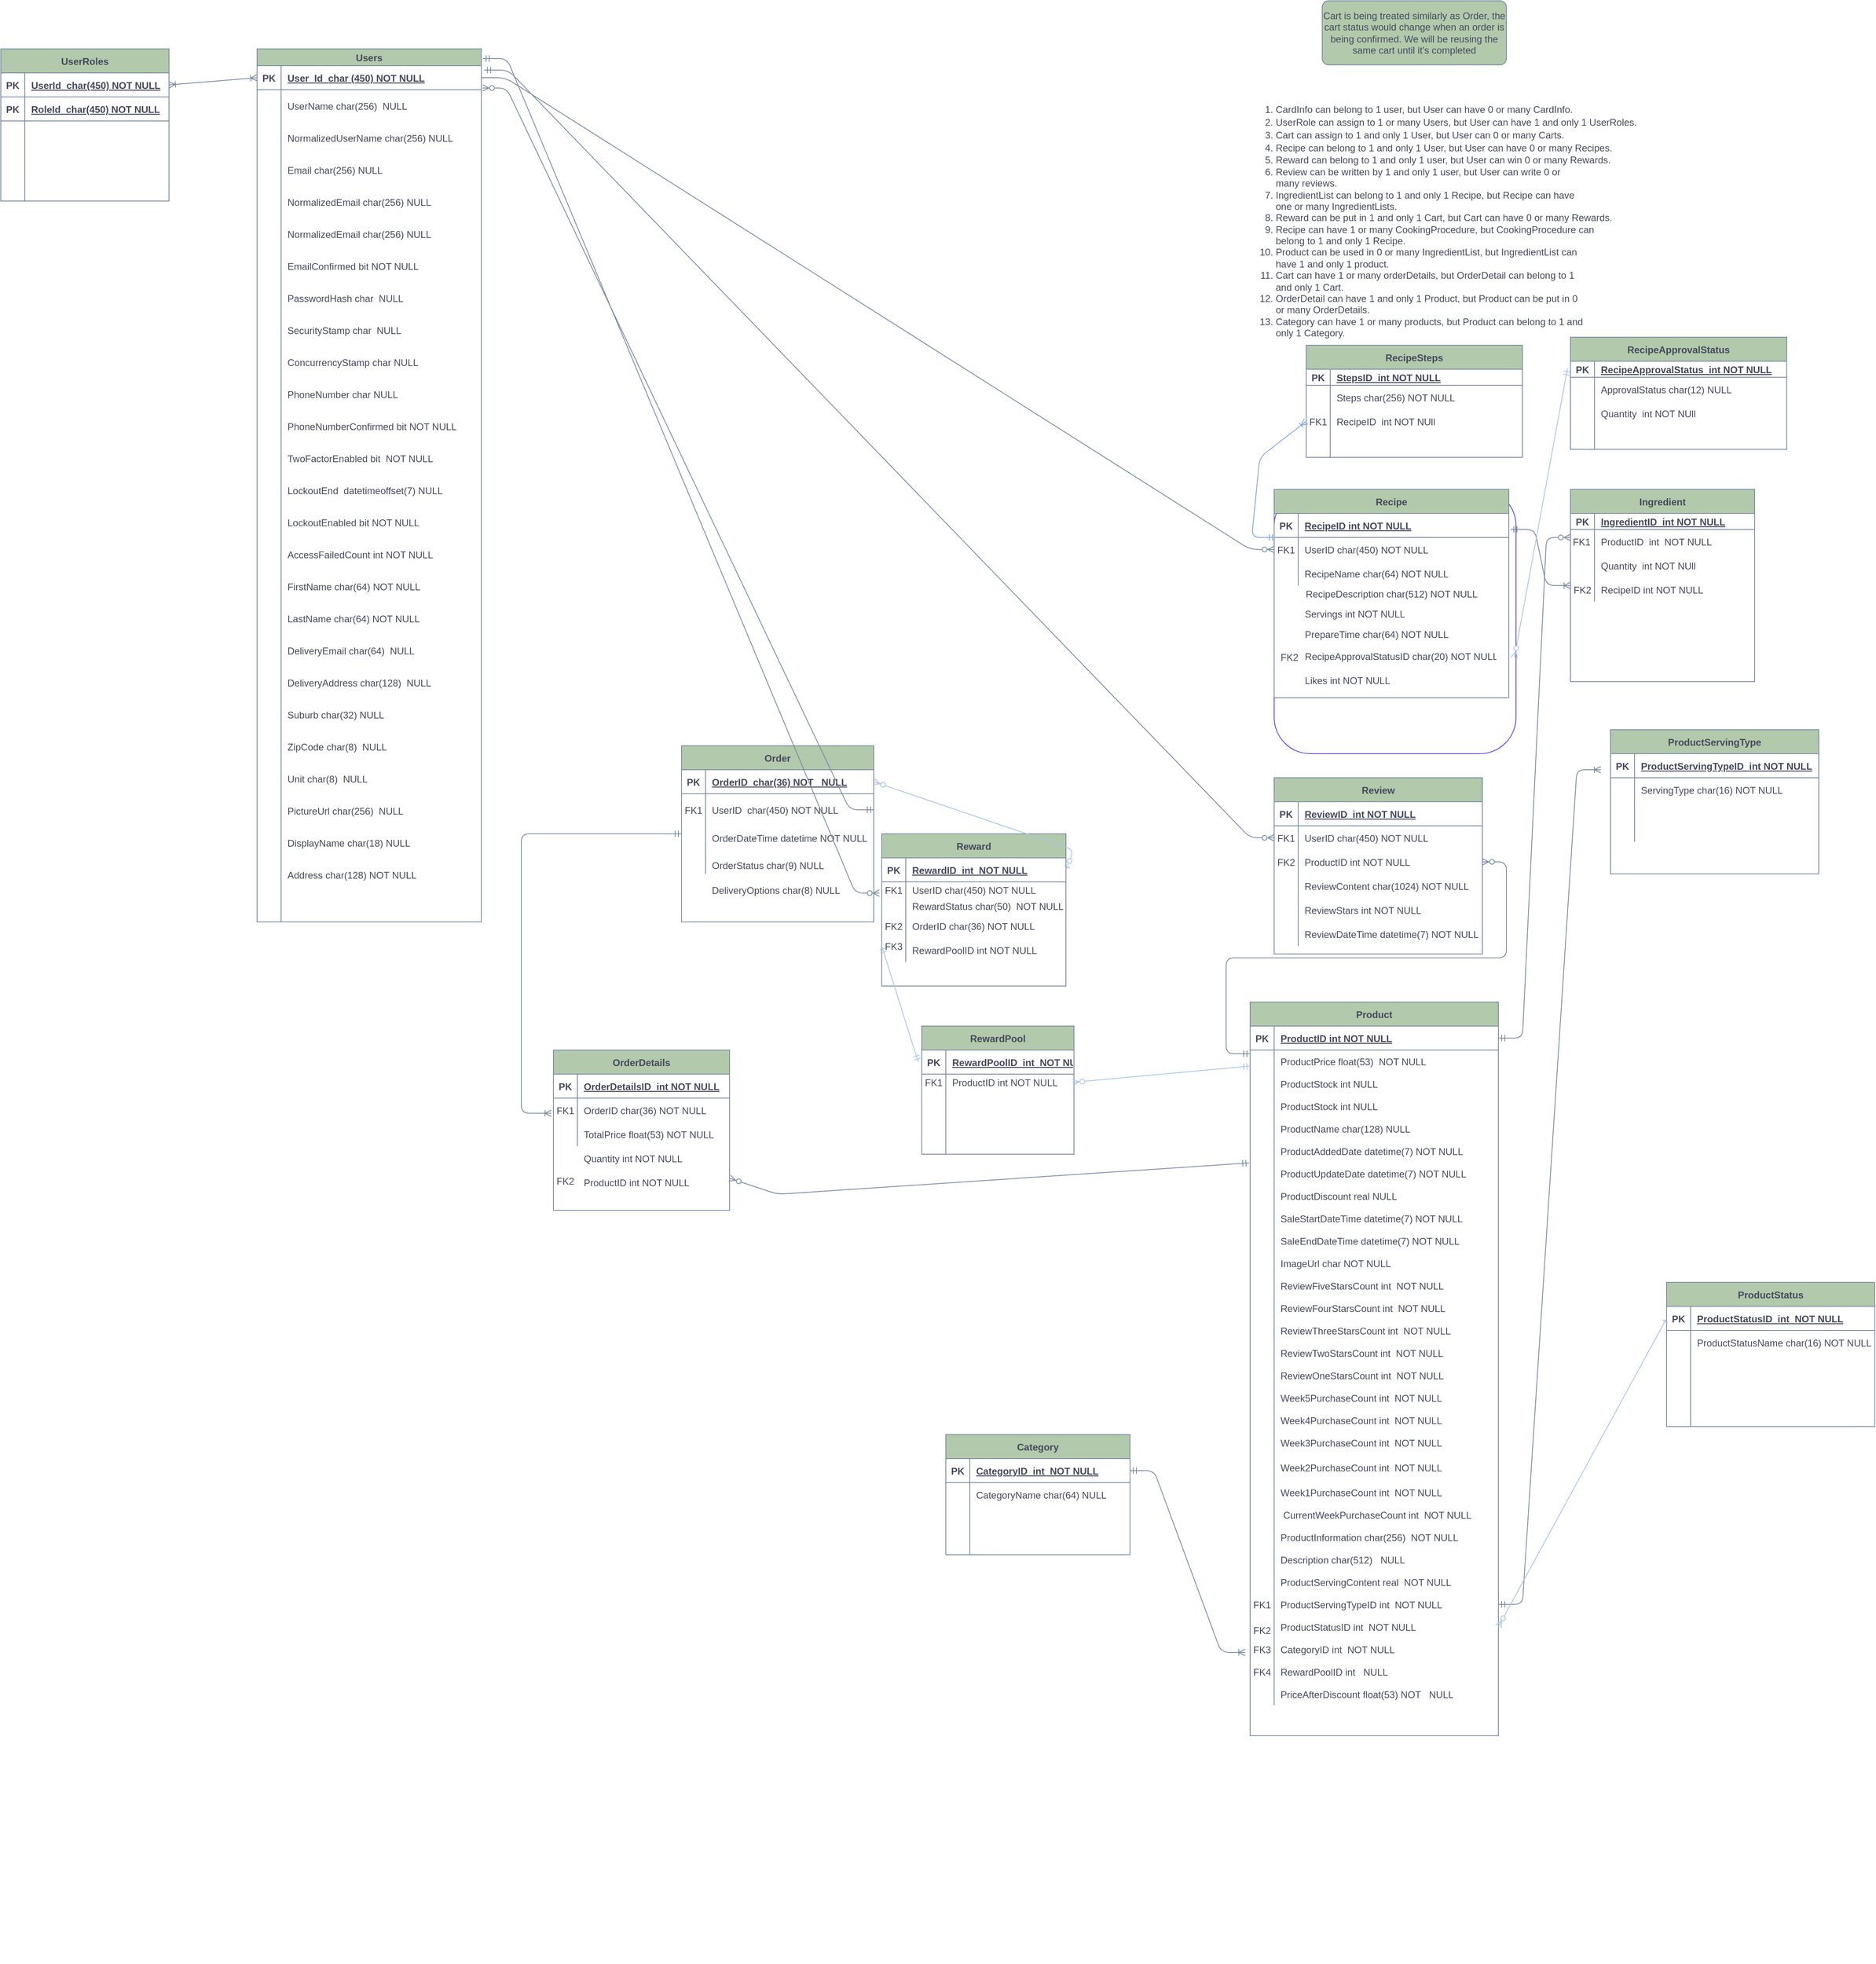 <mxfile version="14.6.10" type="github" pages="2">
  <diagram id="R2lEEEUBdFMjLlhIrx00" name="Page-1">
    <mxGraphModel dx="3899" dy="4991" grid="1" gridSize="10" guides="0" tooltips="1" connect="1" arrows="1" fold="1" page="1" pageScale="1" pageWidth="3300" pageHeight="4681" math="0" shadow="0" extFonts="Permanent Marker^https://fonts.googleapis.com/css?family=Permanent+Marker">
      <root>
        <mxCell id="0" />
        <mxCell id="1" parent="0" />
        <mxCell id="myrDEy_y_vyPCA4Atl6k-62" value="" style="edgeStyle=entityRelationEdgeStyle;fontSize=12;html=1;endArrow=ERzeroToMany;endFill=1;entryX=0;entryY=0.5;entryDx=0;entryDy=0;fillColor=#B2C9AB;strokeColor=#788AA3;fontColor=#46495D;exitX=1;exitY=0.5;exitDx=0;exitDy=0;" parent="1" source="C-vyLk0tnHw3VtMMgP7b-24" target="C-vyLk0tnHw3VtMMgP7b-6" edge="1">
          <mxGeometry width="100" height="100" relative="1" as="geometry">
            <mxPoint x="450" y="150" as="sourcePoint" />
            <mxPoint x="460" y="130" as="targetPoint" />
          </mxGeometry>
        </mxCell>
        <mxCell id="myrDEy_y_vyPCA4Atl6k-66" value="" style="edgeStyle=entityRelationEdgeStyle;fontSize=12;html=1;endArrow=ERzeroToMany;startArrow=ERmandOne;exitX=1;exitY=0.5;exitDx=0;exitDy=0;fillColor=#B2C9AB;strokeColor=#788AA3;fontColor=#46495D;" parent="1" source="myrDEy_y_vyPCA4Atl6k-43" edge="1">
          <mxGeometry width="100" height="100" relative="1" as="geometry">
            <mxPoint x="800" y="490" as="sourcePoint" />
            <mxPoint x="940" y="80" as="targetPoint" />
          </mxGeometry>
        </mxCell>
        <mxCell id="Y3l876_MyaWvfwNwq6_S-3" value="" style="group;fontColor=#46495D;" parent="1" vertex="1" connectable="0">
          <mxGeometry x="540" y="650" width="320" height="1210" as="geometry" />
        </mxCell>
        <mxCell id="myrDEy_y_vyPCA4Atl6k-42" value="Product" style="shape=table;startSize=30;container=1;collapsible=1;childLayout=tableLayout;fixedRows=1;rowLines=0;fontStyle=1;align=center;resizeLast=1;fillColor=#B2C9AB;strokeColor=#788AA3;fontColor=#46495D;" parent="Y3l876_MyaWvfwNwq6_S-3" vertex="1">
          <mxGeometry y="10" width="310" height="916" as="geometry" />
        </mxCell>
        <mxCell id="myrDEy_y_vyPCA4Atl6k-43" value="" style="shape=partialRectangle;collapsible=0;dropTarget=0;pointerEvents=0;fillColor=none;top=0;left=0;bottom=1;right=0;points=[[0,0.5],[1,0.5]];portConstraint=eastwest;strokeColor=#788AA3;fontColor=#46495D;" parent="myrDEy_y_vyPCA4Atl6k-42" vertex="1">
          <mxGeometry y="30" width="310" height="30" as="geometry" />
        </mxCell>
        <mxCell id="myrDEy_y_vyPCA4Atl6k-44" value="PK" style="shape=partialRectangle;connectable=0;fillColor=none;top=0;left=0;bottom=0;right=0;fontStyle=1;overflow=hidden;strokeColor=#788AA3;fontColor=#46495D;" parent="myrDEy_y_vyPCA4Atl6k-43" vertex="1">
          <mxGeometry width="30" height="30" as="geometry" />
        </mxCell>
        <mxCell id="myrDEy_y_vyPCA4Atl6k-45" value="ProductID int NOT NULL" style="shape=partialRectangle;connectable=0;fillColor=none;top=0;left=0;bottom=0;right=0;align=left;spacingLeft=6;fontStyle=5;overflow=hidden;strokeColor=#788AA3;fontColor=#46495D;" parent="myrDEy_y_vyPCA4Atl6k-43" vertex="1">
          <mxGeometry x="30" width="280" height="30" as="geometry" />
        </mxCell>
        <mxCell id="myrDEy_y_vyPCA4Atl6k-46" value="" style="shape=partialRectangle;collapsible=0;dropTarget=0;pointerEvents=0;fillColor=none;top=0;left=0;bottom=0;right=0;points=[[0,0.5],[1,0.5]];portConstraint=eastwest;strokeColor=#788AA3;fontColor=#46495D;" parent="myrDEy_y_vyPCA4Atl6k-42" vertex="1">
          <mxGeometry y="60" width="310" height="28" as="geometry" />
        </mxCell>
        <mxCell id="myrDEy_y_vyPCA4Atl6k-47" value="" style="shape=partialRectangle;connectable=0;fillColor=none;top=0;left=0;bottom=0;right=0;editable=1;overflow=hidden;strokeColor=#788AA3;fontColor=#46495D;" parent="myrDEy_y_vyPCA4Atl6k-46" vertex="1">
          <mxGeometry width="30" height="28" as="geometry" />
        </mxCell>
        <mxCell id="myrDEy_y_vyPCA4Atl6k-48" value="ProductPrice float(53)  NOT NULL" style="shape=partialRectangle;connectable=0;fillColor=none;top=0;left=0;bottom=0;right=0;align=left;spacingLeft=6;overflow=hidden;strokeColor=#788AA3;fontColor=#46495D;" parent="myrDEy_y_vyPCA4Atl6k-46" vertex="1">
          <mxGeometry x="30" width="280" height="28" as="geometry" />
        </mxCell>
        <mxCell id="ZpCYeRyvY2aDhdwx2kZm-116" value="" style="shape=partialRectangle;collapsible=0;dropTarget=0;pointerEvents=0;fillColor=none;top=0;left=0;bottom=0;right=0;points=[[0,0.5],[1,0.5]];portConstraint=eastwest;strokeColor=#788AA3;fontColor=#46495D;" parent="myrDEy_y_vyPCA4Atl6k-42" vertex="1">
          <mxGeometry y="88" width="310" height="28" as="geometry" />
        </mxCell>
        <mxCell id="ZpCYeRyvY2aDhdwx2kZm-117" value="" style="shape=partialRectangle;connectable=0;fillColor=none;top=0;left=0;bottom=0;right=0;editable=1;overflow=hidden;strokeColor=#788AA3;fontColor=#46495D;" parent="ZpCYeRyvY2aDhdwx2kZm-116" vertex="1">
          <mxGeometry width="30" height="28" as="geometry" />
        </mxCell>
        <mxCell id="ZpCYeRyvY2aDhdwx2kZm-118" value="ProductStock int NULL" style="shape=partialRectangle;connectable=0;fillColor=none;top=0;left=0;bottom=0;right=0;align=left;spacingLeft=6;overflow=hidden;strokeColor=#788AA3;fontColor=#46495D;" parent="ZpCYeRyvY2aDhdwx2kZm-116" vertex="1">
          <mxGeometry x="30" width="280" height="28" as="geometry" />
        </mxCell>
        <mxCell id="uHjnXO2wV3CdGoBLLrK9-32" value="" style="shape=partialRectangle;collapsible=0;dropTarget=0;pointerEvents=0;fillColor=none;top=0;left=0;bottom=0;right=0;points=[[0,0.5],[1,0.5]];portConstraint=eastwest;strokeColor=#788AA3;fontColor=#46495D;" parent="myrDEy_y_vyPCA4Atl6k-42" vertex="1">
          <mxGeometry y="116" width="310" height="28" as="geometry" />
        </mxCell>
        <mxCell id="uHjnXO2wV3CdGoBLLrK9-33" value="" style="shape=partialRectangle;connectable=0;fillColor=none;top=0;left=0;bottom=0;right=0;editable=1;overflow=hidden;strokeColor=#788AA3;fontColor=#46495D;" parent="uHjnXO2wV3CdGoBLLrK9-32" vertex="1">
          <mxGeometry width="30" height="28" as="geometry" />
        </mxCell>
        <mxCell id="uHjnXO2wV3CdGoBLLrK9-34" value="ProductStock int NULL" style="shape=partialRectangle;connectable=0;fillColor=none;top=0;left=0;bottom=0;right=0;align=left;spacingLeft=6;overflow=hidden;strokeColor=#788AA3;fontColor=#46495D;" parent="uHjnXO2wV3CdGoBLLrK9-32" vertex="1">
          <mxGeometry x="30" width="280" height="28" as="geometry" />
        </mxCell>
        <mxCell id="ZpCYeRyvY2aDhdwx2kZm-119" value="" style="shape=partialRectangle;collapsible=0;dropTarget=0;pointerEvents=0;fillColor=none;top=0;left=0;bottom=0;right=0;points=[[0,0.5],[1,0.5]];portConstraint=eastwest;strokeColor=#788AA3;fontColor=#46495D;" parent="myrDEy_y_vyPCA4Atl6k-42" vertex="1">
          <mxGeometry y="144" width="310" height="28" as="geometry" />
        </mxCell>
        <mxCell id="ZpCYeRyvY2aDhdwx2kZm-120" value="" style="shape=partialRectangle;connectable=0;fillColor=none;top=0;left=0;bottom=0;right=0;editable=1;overflow=hidden;strokeColor=#788AA3;fontColor=#46495D;" parent="ZpCYeRyvY2aDhdwx2kZm-119" vertex="1">
          <mxGeometry width="30" height="28" as="geometry" />
        </mxCell>
        <mxCell id="ZpCYeRyvY2aDhdwx2kZm-121" value="ProductName char(128) NULL" style="shape=partialRectangle;connectable=0;fillColor=none;top=0;left=0;bottom=0;right=0;align=left;spacingLeft=6;overflow=hidden;strokeColor=#788AA3;fontColor=#46495D;" parent="ZpCYeRyvY2aDhdwx2kZm-119" vertex="1">
          <mxGeometry x="30" width="280" height="28" as="geometry" />
        </mxCell>
        <mxCell id="myrDEy_y_vyPCA4Atl6k-52" value="" style="shape=partialRectangle;collapsible=0;dropTarget=0;pointerEvents=0;fillColor=none;top=0;left=0;bottom=0;right=0;points=[[0,0.5],[1,0.5]];portConstraint=eastwest;strokeColor=#788AA3;fontColor=#46495D;" parent="myrDEy_y_vyPCA4Atl6k-42" vertex="1">
          <mxGeometry y="172" width="310" height="28" as="geometry" />
        </mxCell>
        <mxCell id="myrDEy_y_vyPCA4Atl6k-53" value="" style="shape=partialRectangle;connectable=0;fillColor=none;top=0;left=0;bottom=0;right=0;editable=1;overflow=hidden;strokeColor=#788AA3;fontColor=#46495D;" parent="myrDEy_y_vyPCA4Atl6k-52" vertex="1">
          <mxGeometry width="30" height="28" as="geometry" />
        </mxCell>
        <mxCell id="myrDEy_y_vyPCA4Atl6k-54" value="ProductAddedDate datetime(7) NOT NULL" style="shape=partialRectangle;connectable=0;fillColor=none;top=0;left=0;bottom=0;right=0;align=left;spacingLeft=6;overflow=hidden;strokeColor=#788AA3;fontColor=#46495D;" parent="myrDEy_y_vyPCA4Atl6k-52" vertex="1">
          <mxGeometry x="30" width="280" height="28" as="geometry" />
        </mxCell>
        <mxCell id="ZpCYeRyvY2aDhdwx2kZm-122" value="" style="shape=partialRectangle;collapsible=0;dropTarget=0;pointerEvents=0;fillColor=none;top=0;left=0;bottom=0;right=0;points=[[0,0.5],[1,0.5]];portConstraint=eastwest;strokeColor=#788AA3;fontColor=#46495D;" parent="myrDEy_y_vyPCA4Atl6k-42" vertex="1">
          <mxGeometry y="200" width="310" height="28" as="geometry" />
        </mxCell>
        <mxCell id="ZpCYeRyvY2aDhdwx2kZm-123" value="" style="shape=partialRectangle;connectable=0;fillColor=none;top=0;left=0;bottom=0;right=0;editable=1;overflow=hidden;strokeColor=#788AA3;fontColor=#46495D;" parent="ZpCYeRyvY2aDhdwx2kZm-122" vertex="1">
          <mxGeometry width="30" height="28" as="geometry" />
        </mxCell>
        <mxCell id="ZpCYeRyvY2aDhdwx2kZm-124" value="ProductUpdateDate datetime(7) NOT NULL" style="shape=partialRectangle;connectable=0;fillColor=none;top=0;left=0;bottom=0;right=0;align=left;spacingLeft=6;overflow=hidden;strokeColor=#788AA3;fontColor=#46495D;" parent="ZpCYeRyvY2aDhdwx2kZm-122" vertex="1">
          <mxGeometry x="30" width="280" height="28" as="geometry" />
        </mxCell>
        <mxCell id="ZpCYeRyvY2aDhdwx2kZm-100" value="" style="shape=partialRectangle;collapsible=0;dropTarget=0;pointerEvents=0;fillColor=none;top=0;left=0;bottom=0;right=0;points=[[0,0.5],[1,0.5]];portConstraint=eastwest;strokeColor=#788AA3;fontColor=#46495D;" parent="myrDEy_y_vyPCA4Atl6k-42" vertex="1">
          <mxGeometry y="228" width="310" height="28" as="geometry" />
        </mxCell>
        <mxCell id="ZpCYeRyvY2aDhdwx2kZm-101" value="" style="shape=partialRectangle;connectable=0;fillColor=none;top=0;left=0;bottom=0;right=0;editable=1;overflow=hidden;strokeColor=#788AA3;fontColor=#46495D;" parent="ZpCYeRyvY2aDhdwx2kZm-100" vertex="1">
          <mxGeometry width="30" height="28" as="geometry" />
        </mxCell>
        <mxCell id="ZpCYeRyvY2aDhdwx2kZm-102" value="ProductDiscount real NULL" style="shape=partialRectangle;connectable=0;fillColor=none;top=0;left=0;bottom=0;right=0;align=left;spacingLeft=6;overflow=hidden;strokeColor=#788AA3;fontColor=#46495D;" parent="ZpCYeRyvY2aDhdwx2kZm-100" vertex="1">
          <mxGeometry x="30" width="280" height="28" as="geometry" />
        </mxCell>
        <mxCell id="ZpCYeRyvY2aDhdwx2kZm-125" value="" style="shape=partialRectangle;collapsible=0;dropTarget=0;pointerEvents=0;fillColor=none;top=0;left=0;bottom=0;right=0;points=[[0,0.5],[1,0.5]];portConstraint=eastwest;strokeColor=#788AA3;fontColor=#46495D;" parent="myrDEy_y_vyPCA4Atl6k-42" vertex="1">
          <mxGeometry y="256" width="310" height="28" as="geometry" />
        </mxCell>
        <mxCell id="ZpCYeRyvY2aDhdwx2kZm-126" value="" style="shape=partialRectangle;connectable=0;fillColor=none;top=0;left=0;bottom=0;right=0;editable=1;overflow=hidden;strokeColor=#788AA3;fontColor=#46495D;" parent="ZpCYeRyvY2aDhdwx2kZm-125" vertex="1">
          <mxGeometry width="30" height="28" as="geometry" />
        </mxCell>
        <mxCell id="ZpCYeRyvY2aDhdwx2kZm-127" value="SaleStartDateTime datetime(7) NOT NULL" style="shape=partialRectangle;connectable=0;fillColor=none;top=0;left=0;bottom=0;right=0;align=left;spacingLeft=6;overflow=hidden;strokeColor=#788AA3;fontColor=#46495D;" parent="ZpCYeRyvY2aDhdwx2kZm-125" vertex="1">
          <mxGeometry x="30" width="280" height="28" as="geometry" />
        </mxCell>
        <mxCell id="ZpCYeRyvY2aDhdwx2kZm-128" value="" style="shape=partialRectangle;collapsible=0;dropTarget=0;pointerEvents=0;fillColor=none;top=0;left=0;bottom=0;right=0;points=[[0,0.5],[1,0.5]];portConstraint=eastwest;strokeColor=#788AA3;fontColor=#46495D;" parent="myrDEy_y_vyPCA4Atl6k-42" vertex="1">
          <mxGeometry y="284" width="310" height="28" as="geometry" />
        </mxCell>
        <mxCell id="ZpCYeRyvY2aDhdwx2kZm-129" value="" style="shape=partialRectangle;connectable=0;fillColor=none;top=0;left=0;bottom=0;right=0;editable=1;overflow=hidden;strokeColor=#788AA3;fontColor=#46495D;" parent="ZpCYeRyvY2aDhdwx2kZm-128" vertex="1">
          <mxGeometry width="30" height="28" as="geometry" />
        </mxCell>
        <mxCell id="ZpCYeRyvY2aDhdwx2kZm-130" value="SaleEndDateTime datetime(7) NOT NULL" style="shape=partialRectangle;connectable=0;fillColor=none;top=0;left=0;bottom=0;right=0;align=left;spacingLeft=6;overflow=hidden;strokeColor=#788AA3;fontColor=#46495D;" parent="ZpCYeRyvY2aDhdwx2kZm-128" vertex="1">
          <mxGeometry x="30" width="280" height="28" as="geometry" />
        </mxCell>
        <mxCell id="ZpCYeRyvY2aDhdwx2kZm-159" value="" style="shape=partialRectangle;collapsible=0;dropTarget=0;pointerEvents=0;fillColor=none;top=0;left=0;bottom=0;right=0;points=[[0,0.5],[1,0.5]];portConstraint=eastwest;strokeColor=#788AA3;fontColor=#46495D;" parent="myrDEy_y_vyPCA4Atl6k-42" vertex="1">
          <mxGeometry y="312" width="310" height="28" as="geometry" />
        </mxCell>
        <mxCell id="ZpCYeRyvY2aDhdwx2kZm-160" value="" style="shape=partialRectangle;connectable=0;fillColor=none;top=0;left=0;bottom=0;right=0;editable=1;overflow=hidden;strokeColor=#788AA3;fontColor=#46495D;" parent="ZpCYeRyvY2aDhdwx2kZm-159" vertex="1">
          <mxGeometry width="30" height="28" as="geometry" />
        </mxCell>
        <mxCell id="ZpCYeRyvY2aDhdwx2kZm-161" value="ImageUrl char NOT NULL" style="shape=partialRectangle;connectable=0;fillColor=none;top=0;left=0;bottom=0;right=0;align=left;spacingLeft=6;overflow=hidden;strokeColor=#788AA3;fontColor=#46495D;" parent="ZpCYeRyvY2aDhdwx2kZm-159" vertex="1">
          <mxGeometry x="30" width="280" height="28" as="geometry" />
        </mxCell>
        <mxCell id="ZpCYeRyvY2aDhdwx2kZm-162" value="" style="shape=partialRectangle;collapsible=0;dropTarget=0;pointerEvents=0;fillColor=none;top=0;left=0;bottom=0;right=0;points=[[0,0.5],[1,0.5]];portConstraint=eastwest;strokeColor=#788AA3;fontColor=#46495D;" parent="myrDEy_y_vyPCA4Atl6k-42" vertex="1">
          <mxGeometry y="340" width="310" height="28" as="geometry" />
        </mxCell>
        <mxCell id="ZpCYeRyvY2aDhdwx2kZm-163" value="" style="shape=partialRectangle;connectable=0;fillColor=none;top=0;left=0;bottom=0;right=0;editable=1;overflow=hidden;strokeColor=#788AA3;fontColor=#46495D;" parent="ZpCYeRyvY2aDhdwx2kZm-162" vertex="1">
          <mxGeometry width="30" height="28" as="geometry" />
        </mxCell>
        <mxCell id="ZpCYeRyvY2aDhdwx2kZm-164" value="ReviewFiveStarsCount int  NOT NULL" style="shape=partialRectangle;connectable=0;fillColor=none;top=0;left=0;bottom=0;right=0;align=left;spacingLeft=6;overflow=hidden;strokeColor=#788AA3;fontColor=#46495D;" parent="ZpCYeRyvY2aDhdwx2kZm-162" vertex="1">
          <mxGeometry x="30" width="280" height="28" as="geometry" />
        </mxCell>
        <mxCell id="ZpCYeRyvY2aDhdwx2kZm-165" value="" style="shape=partialRectangle;collapsible=0;dropTarget=0;pointerEvents=0;fillColor=none;top=0;left=0;bottom=0;right=0;points=[[0,0.5],[1,0.5]];portConstraint=eastwest;strokeColor=#788AA3;fontColor=#46495D;" parent="myrDEy_y_vyPCA4Atl6k-42" vertex="1">
          <mxGeometry y="368" width="310" height="28" as="geometry" />
        </mxCell>
        <mxCell id="ZpCYeRyvY2aDhdwx2kZm-166" value="" style="shape=partialRectangle;connectable=0;fillColor=none;top=0;left=0;bottom=0;right=0;editable=1;overflow=hidden;strokeColor=#788AA3;fontColor=#46495D;" parent="ZpCYeRyvY2aDhdwx2kZm-165" vertex="1">
          <mxGeometry width="30" height="28" as="geometry" />
        </mxCell>
        <mxCell id="ZpCYeRyvY2aDhdwx2kZm-167" value="ReviewFourStarsCount int  NOT NULL" style="shape=partialRectangle;connectable=0;fillColor=none;top=0;left=0;bottom=0;right=0;align=left;spacingLeft=6;overflow=hidden;strokeColor=#788AA3;fontColor=#46495D;" parent="ZpCYeRyvY2aDhdwx2kZm-165" vertex="1">
          <mxGeometry x="30" width="280" height="28" as="geometry" />
        </mxCell>
        <mxCell id="ZpCYeRyvY2aDhdwx2kZm-168" value="" style="shape=partialRectangle;collapsible=0;dropTarget=0;pointerEvents=0;fillColor=none;top=0;left=0;bottom=0;right=0;points=[[0,0.5],[1,0.5]];portConstraint=eastwest;strokeColor=#788AA3;fontColor=#46495D;" parent="myrDEy_y_vyPCA4Atl6k-42" vertex="1">
          <mxGeometry y="396" width="310" height="28" as="geometry" />
        </mxCell>
        <mxCell id="ZpCYeRyvY2aDhdwx2kZm-169" value="" style="shape=partialRectangle;connectable=0;fillColor=none;top=0;left=0;bottom=0;right=0;editable=1;overflow=hidden;strokeColor=#788AA3;fontColor=#46495D;" parent="ZpCYeRyvY2aDhdwx2kZm-168" vertex="1">
          <mxGeometry width="30" height="28" as="geometry" />
        </mxCell>
        <mxCell id="ZpCYeRyvY2aDhdwx2kZm-170" value="ReviewThreeStarsCount int  NOT NULL" style="shape=partialRectangle;connectable=0;fillColor=none;top=0;left=0;bottom=0;right=0;align=left;spacingLeft=6;overflow=hidden;strokeColor=#788AA3;fontColor=#46495D;" parent="ZpCYeRyvY2aDhdwx2kZm-168" vertex="1">
          <mxGeometry x="30" width="280" height="28" as="geometry" />
        </mxCell>
        <mxCell id="ZpCYeRyvY2aDhdwx2kZm-171" value="" style="shape=partialRectangle;collapsible=0;dropTarget=0;pointerEvents=0;fillColor=none;top=0;left=0;bottom=0;right=0;points=[[0,0.5],[1,0.5]];portConstraint=eastwest;strokeColor=#788AA3;fontColor=#46495D;" parent="myrDEy_y_vyPCA4Atl6k-42" vertex="1">
          <mxGeometry y="424" width="310" height="28" as="geometry" />
        </mxCell>
        <mxCell id="ZpCYeRyvY2aDhdwx2kZm-172" value="" style="shape=partialRectangle;connectable=0;fillColor=none;top=0;left=0;bottom=0;right=0;editable=1;overflow=hidden;strokeColor=#788AA3;fontColor=#46495D;" parent="ZpCYeRyvY2aDhdwx2kZm-171" vertex="1">
          <mxGeometry width="30" height="28" as="geometry" />
        </mxCell>
        <mxCell id="ZpCYeRyvY2aDhdwx2kZm-173" value="ReviewTwoStarsCount int  NOT NULL" style="shape=partialRectangle;connectable=0;fillColor=none;top=0;left=0;bottom=0;right=0;align=left;spacingLeft=6;overflow=hidden;strokeColor=#788AA3;fontColor=#46495D;" parent="ZpCYeRyvY2aDhdwx2kZm-171" vertex="1">
          <mxGeometry x="30" width="280" height="28" as="geometry" />
        </mxCell>
        <mxCell id="ZpCYeRyvY2aDhdwx2kZm-174" value="" style="shape=partialRectangle;collapsible=0;dropTarget=0;pointerEvents=0;fillColor=none;top=0;left=0;bottom=0;right=0;points=[[0,0.5],[1,0.5]];portConstraint=eastwest;strokeColor=#788AA3;fontColor=#46495D;" parent="myrDEy_y_vyPCA4Atl6k-42" vertex="1">
          <mxGeometry y="452" width="310" height="28" as="geometry" />
        </mxCell>
        <mxCell id="ZpCYeRyvY2aDhdwx2kZm-175" value="" style="shape=partialRectangle;connectable=0;fillColor=none;top=0;left=0;bottom=0;right=0;editable=1;overflow=hidden;strokeColor=#788AA3;fontColor=#46495D;" parent="ZpCYeRyvY2aDhdwx2kZm-174" vertex="1">
          <mxGeometry width="30" height="28" as="geometry" />
        </mxCell>
        <mxCell id="ZpCYeRyvY2aDhdwx2kZm-176" value="ReviewOneStarsCount int  NOT NULL" style="shape=partialRectangle;connectable=0;fillColor=none;top=0;left=0;bottom=0;right=0;align=left;spacingLeft=6;overflow=hidden;strokeColor=#788AA3;fontColor=#46495D;" parent="ZpCYeRyvY2aDhdwx2kZm-174" vertex="1">
          <mxGeometry x="30" width="280" height="28" as="geometry" />
        </mxCell>
        <mxCell id="ZpCYeRyvY2aDhdwx2kZm-177" value="" style="shape=partialRectangle;collapsible=0;dropTarget=0;pointerEvents=0;fillColor=none;top=0;left=0;bottom=0;right=0;points=[[0,0.5],[1,0.5]];portConstraint=eastwest;strokeColor=#788AA3;fontColor=#46495D;" parent="myrDEy_y_vyPCA4Atl6k-42" vertex="1">
          <mxGeometry y="480" width="310" height="28" as="geometry" />
        </mxCell>
        <mxCell id="ZpCYeRyvY2aDhdwx2kZm-178" value="" style="shape=partialRectangle;connectable=0;fillColor=none;top=0;left=0;bottom=0;right=0;editable=1;overflow=hidden;strokeColor=#788AA3;fontColor=#46495D;" parent="ZpCYeRyvY2aDhdwx2kZm-177" vertex="1">
          <mxGeometry width="30" height="28" as="geometry" />
        </mxCell>
        <mxCell id="ZpCYeRyvY2aDhdwx2kZm-179" value="Week5PurchaseCount int  NOT NULL" style="shape=partialRectangle;connectable=0;fillColor=none;top=0;left=0;bottom=0;right=0;align=left;spacingLeft=6;overflow=hidden;strokeColor=#788AA3;fontColor=#46495D;" parent="ZpCYeRyvY2aDhdwx2kZm-177" vertex="1">
          <mxGeometry x="30" width="280" height="28" as="geometry" />
        </mxCell>
        <mxCell id="ZpCYeRyvY2aDhdwx2kZm-180" value="" style="shape=partialRectangle;collapsible=0;dropTarget=0;pointerEvents=0;fillColor=none;top=0;left=0;bottom=0;right=0;points=[[0,0.5],[1,0.5]];portConstraint=eastwest;strokeColor=#788AA3;fontColor=#46495D;" parent="myrDEy_y_vyPCA4Atl6k-42" vertex="1">
          <mxGeometry y="508" width="310" height="28" as="geometry" />
        </mxCell>
        <mxCell id="ZpCYeRyvY2aDhdwx2kZm-181" value="" style="shape=partialRectangle;connectable=0;fillColor=none;top=0;left=0;bottom=0;right=0;editable=1;overflow=hidden;strokeColor=#788AA3;fontColor=#46495D;" parent="ZpCYeRyvY2aDhdwx2kZm-180" vertex="1">
          <mxGeometry width="30" height="28" as="geometry" />
        </mxCell>
        <mxCell id="ZpCYeRyvY2aDhdwx2kZm-182" value="Week4PurchaseCount int  NOT NULL" style="shape=partialRectangle;connectable=0;fillColor=none;top=0;left=0;bottom=0;right=0;align=left;spacingLeft=6;overflow=hidden;strokeColor=#788AA3;fontColor=#46495D;" parent="ZpCYeRyvY2aDhdwx2kZm-180" vertex="1">
          <mxGeometry x="30" width="280" height="28" as="geometry" />
        </mxCell>
        <mxCell id="ZpCYeRyvY2aDhdwx2kZm-183" value="" style="shape=partialRectangle;collapsible=0;dropTarget=0;pointerEvents=0;fillColor=none;top=0;left=0;bottom=0;right=0;points=[[0,0.5],[1,0.5]];portConstraint=eastwest;strokeColor=#788AA3;fontColor=#46495D;" parent="myrDEy_y_vyPCA4Atl6k-42" vertex="1">
          <mxGeometry y="536" width="310" height="28" as="geometry" />
        </mxCell>
        <mxCell id="ZpCYeRyvY2aDhdwx2kZm-184" value="" style="shape=partialRectangle;connectable=0;fillColor=none;top=0;left=0;bottom=0;right=0;editable=1;overflow=hidden;strokeColor=#788AA3;fontColor=#46495D;" parent="ZpCYeRyvY2aDhdwx2kZm-183" vertex="1">
          <mxGeometry width="30" height="28" as="geometry" />
        </mxCell>
        <mxCell id="ZpCYeRyvY2aDhdwx2kZm-185" value="Week3PurchaseCount int  NOT NULL" style="shape=partialRectangle;connectable=0;fillColor=none;top=0;left=0;bottom=0;right=0;align=left;spacingLeft=6;overflow=hidden;strokeColor=#788AA3;fontColor=#46495D;" parent="ZpCYeRyvY2aDhdwx2kZm-183" vertex="1">
          <mxGeometry x="30" width="280" height="28" as="geometry" />
        </mxCell>
        <mxCell id="ZpCYeRyvY2aDhdwx2kZm-186" value="" style="shape=partialRectangle;collapsible=0;dropTarget=0;pointerEvents=0;fillColor=none;top=0;left=0;bottom=0;right=0;points=[[0,0.5],[1,0.5]];portConstraint=eastwest;strokeColor=#788AA3;fontColor=#46495D;" parent="myrDEy_y_vyPCA4Atl6k-42" vertex="1">
          <mxGeometry y="564" width="310" height="34" as="geometry" />
        </mxCell>
        <mxCell id="ZpCYeRyvY2aDhdwx2kZm-187" value="" style="shape=partialRectangle;connectable=0;fillColor=none;top=0;left=0;bottom=0;right=0;editable=1;overflow=hidden;strokeColor=#788AA3;fontColor=#46495D;" parent="ZpCYeRyvY2aDhdwx2kZm-186" vertex="1">
          <mxGeometry width="30" height="34" as="geometry" />
        </mxCell>
        <mxCell id="ZpCYeRyvY2aDhdwx2kZm-188" value="Week2PurchaseCount int  NOT NULL" style="shape=partialRectangle;connectable=0;fillColor=none;top=0;left=0;bottom=0;right=0;align=left;spacingLeft=6;overflow=hidden;strokeColor=#788AA3;fontColor=#46495D;" parent="ZpCYeRyvY2aDhdwx2kZm-186" vertex="1">
          <mxGeometry x="30" width="280" height="34" as="geometry" />
        </mxCell>
        <mxCell id="ZpCYeRyvY2aDhdwx2kZm-189" value="" style="shape=partialRectangle;collapsible=0;dropTarget=0;pointerEvents=0;fillColor=none;top=0;left=0;bottom=0;right=0;points=[[0,0.5],[1,0.5]];portConstraint=eastwest;strokeColor=#788AA3;fontColor=#46495D;" parent="myrDEy_y_vyPCA4Atl6k-42" vertex="1">
          <mxGeometry y="598" width="310" height="28" as="geometry" />
        </mxCell>
        <mxCell id="ZpCYeRyvY2aDhdwx2kZm-190" value="" style="shape=partialRectangle;connectable=0;fillColor=none;top=0;left=0;bottom=0;right=0;editable=1;overflow=hidden;strokeColor=#788AA3;fontColor=#46495D;" parent="ZpCYeRyvY2aDhdwx2kZm-189" vertex="1">
          <mxGeometry width="30" height="28" as="geometry" />
        </mxCell>
        <mxCell id="ZpCYeRyvY2aDhdwx2kZm-191" value="Week1PurchaseCount int  NOT NULL" style="shape=partialRectangle;connectable=0;fillColor=none;top=0;left=0;bottom=0;right=0;align=left;spacingLeft=6;overflow=hidden;strokeColor=#788AA3;fontColor=#46495D;" parent="ZpCYeRyvY2aDhdwx2kZm-189" vertex="1">
          <mxGeometry x="30" width="280" height="28" as="geometry" />
        </mxCell>
        <mxCell id="ZpCYeRyvY2aDhdwx2kZm-192" value="" style="shape=partialRectangle;collapsible=0;dropTarget=0;pointerEvents=0;fillColor=none;top=0;left=0;bottom=0;right=0;points=[[0,0.5],[1,0.5]];portConstraint=eastwest;strokeColor=#788AA3;fontColor=#46495D;" parent="myrDEy_y_vyPCA4Atl6k-42" vertex="1">
          <mxGeometry y="626" width="310" height="28" as="geometry" />
        </mxCell>
        <mxCell id="ZpCYeRyvY2aDhdwx2kZm-193" value="" style="shape=partialRectangle;connectable=0;fillColor=none;top=0;left=0;bottom=0;right=0;editable=1;overflow=hidden;strokeColor=#788AA3;fontColor=#46495D;" parent="ZpCYeRyvY2aDhdwx2kZm-192" vertex="1">
          <mxGeometry width="30" height="28" as="geometry" />
        </mxCell>
        <mxCell id="ZpCYeRyvY2aDhdwx2kZm-194" value=" CurrentWeekPurchaseCount int  NOT NULL" style="shape=partialRectangle;connectable=0;fillColor=none;top=0;left=0;bottom=0;right=0;align=left;spacingLeft=6;overflow=hidden;strokeColor=#788AA3;fontColor=#46495D;" parent="ZpCYeRyvY2aDhdwx2kZm-192" vertex="1">
          <mxGeometry x="30" width="280" height="28" as="geometry" />
        </mxCell>
        <mxCell id="ZpCYeRyvY2aDhdwx2kZm-195" value="" style="shape=partialRectangle;collapsible=0;dropTarget=0;pointerEvents=0;fillColor=none;top=0;left=0;bottom=0;right=0;points=[[0,0.5],[1,0.5]];portConstraint=eastwest;strokeColor=#788AA3;fontColor=#46495D;" parent="myrDEy_y_vyPCA4Atl6k-42" vertex="1">
          <mxGeometry y="654" width="310" height="28" as="geometry" />
        </mxCell>
        <mxCell id="ZpCYeRyvY2aDhdwx2kZm-196" value="" style="shape=partialRectangle;connectable=0;fillColor=none;top=0;left=0;bottom=0;right=0;editable=1;overflow=hidden;strokeColor=#788AA3;fontColor=#46495D;" parent="ZpCYeRyvY2aDhdwx2kZm-195" vertex="1">
          <mxGeometry width="30" height="28" as="geometry" />
        </mxCell>
        <mxCell id="ZpCYeRyvY2aDhdwx2kZm-197" value="ProductInformation char(256)  NOT NULL" style="shape=partialRectangle;connectable=0;fillColor=none;top=0;left=0;bottom=0;right=0;align=left;spacingLeft=6;overflow=hidden;strokeColor=#788AA3;fontColor=#46495D;" parent="ZpCYeRyvY2aDhdwx2kZm-195" vertex="1">
          <mxGeometry x="30" width="280" height="28" as="geometry" />
        </mxCell>
        <mxCell id="ZpCYeRyvY2aDhdwx2kZm-198" value="" style="shape=partialRectangle;collapsible=0;dropTarget=0;pointerEvents=0;fillColor=none;top=0;left=0;bottom=0;right=0;points=[[0,0.5],[1,0.5]];portConstraint=eastwest;strokeColor=#788AA3;fontColor=#46495D;" parent="myrDEy_y_vyPCA4Atl6k-42" vertex="1">
          <mxGeometry y="682" width="310" height="28" as="geometry" />
        </mxCell>
        <mxCell id="ZpCYeRyvY2aDhdwx2kZm-199" value="" style="shape=partialRectangle;connectable=0;fillColor=none;top=0;left=0;bottom=0;right=0;editable=1;overflow=hidden;strokeColor=#788AA3;fontColor=#46495D;" parent="ZpCYeRyvY2aDhdwx2kZm-198" vertex="1">
          <mxGeometry width="30" height="28" as="geometry" />
        </mxCell>
        <mxCell id="ZpCYeRyvY2aDhdwx2kZm-200" value="Description char(512)   NULL" style="shape=partialRectangle;connectable=0;fillColor=none;top=0;left=0;bottom=0;right=0;align=left;spacingLeft=6;overflow=hidden;strokeColor=#788AA3;fontColor=#46495D;" parent="ZpCYeRyvY2aDhdwx2kZm-198" vertex="1">
          <mxGeometry x="30" width="280" height="28" as="geometry" />
        </mxCell>
        <mxCell id="ZpCYeRyvY2aDhdwx2kZm-201" value="" style="shape=partialRectangle;collapsible=0;dropTarget=0;pointerEvents=0;fillColor=none;top=0;left=0;bottom=0;right=0;points=[[0,0.5],[1,0.5]];portConstraint=eastwest;strokeColor=#788AA3;fontColor=#46495D;" parent="myrDEy_y_vyPCA4Atl6k-42" vertex="1">
          <mxGeometry y="710" width="310" height="28" as="geometry" />
        </mxCell>
        <mxCell id="ZpCYeRyvY2aDhdwx2kZm-202" value="" style="shape=partialRectangle;connectable=0;fillColor=none;top=0;left=0;bottom=0;right=0;editable=1;overflow=hidden;strokeColor=#788AA3;fontColor=#46495D;" parent="ZpCYeRyvY2aDhdwx2kZm-201" vertex="1">
          <mxGeometry width="30" height="28" as="geometry" />
        </mxCell>
        <mxCell id="ZpCYeRyvY2aDhdwx2kZm-203" value="ProductServingContent real  NOT NULL" style="shape=partialRectangle;connectable=0;fillColor=none;top=0;left=0;bottom=0;right=0;align=left;spacingLeft=6;overflow=hidden;strokeColor=#788AA3;fontColor=#46495D;" parent="ZpCYeRyvY2aDhdwx2kZm-201" vertex="1">
          <mxGeometry x="30" width="280" height="28" as="geometry" />
        </mxCell>
        <mxCell id="ZpCYeRyvY2aDhdwx2kZm-204" value="" style="shape=partialRectangle;collapsible=0;dropTarget=0;pointerEvents=0;fillColor=none;top=0;left=0;bottom=0;right=0;points=[[0,0.5],[1,0.5]];portConstraint=eastwest;strokeColor=#788AA3;fontColor=#46495D;" parent="myrDEy_y_vyPCA4Atl6k-42" vertex="1">
          <mxGeometry y="738" width="310" height="28" as="geometry" />
        </mxCell>
        <mxCell id="ZpCYeRyvY2aDhdwx2kZm-205" value="FK1" style="shape=partialRectangle;connectable=0;fillColor=none;top=0;left=0;bottom=0;right=0;editable=1;overflow=hidden;strokeColor=#788AA3;fontColor=#46495D;" parent="ZpCYeRyvY2aDhdwx2kZm-204" vertex="1">
          <mxGeometry width="30" height="28" as="geometry" />
        </mxCell>
        <mxCell id="ZpCYeRyvY2aDhdwx2kZm-206" value="ProductServingTypeID int  NOT NULL" style="shape=partialRectangle;connectable=0;fillColor=none;top=0;left=0;bottom=0;right=0;align=left;spacingLeft=6;overflow=hidden;strokeColor=#788AA3;fontColor=#46495D;" parent="ZpCYeRyvY2aDhdwx2kZm-204" vertex="1">
          <mxGeometry x="30" width="280" height="28" as="geometry" />
        </mxCell>
        <mxCell id="ZpCYeRyvY2aDhdwx2kZm-207" value="" style="shape=partialRectangle;collapsible=0;dropTarget=0;pointerEvents=0;fillColor=none;top=0;left=0;bottom=0;right=0;points=[[0,0.5],[1,0.5]];portConstraint=eastwest;strokeColor=#788AA3;fontColor=#46495D;" parent="myrDEy_y_vyPCA4Atl6k-42" vertex="1">
          <mxGeometry y="766" width="310" height="28" as="geometry" />
        </mxCell>
        <mxCell id="ZpCYeRyvY2aDhdwx2kZm-208" value="" style="shape=partialRectangle;connectable=0;fillColor=none;top=0;left=0;bottom=0;right=0;editable=1;overflow=hidden;strokeColor=#788AA3;fontColor=#46495D;" parent="ZpCYeRyvY2aDhdwx2kZm-207" vertex="1">
          <mxGeometry width="30" height="28" as="geometry" />
        </mxCell>
        <mxCell id="ZpCYeRyvY2aDhdwx2kZm-209" value="ProductStatusID int  NOT NULL" style="shape=partialRectangle;connectable=0;fillColor=none;top=0;left=0;bottom=0;right=0;align=left;spacingLeft=6;overflow=hidden;strokeColor=#788AA3;fontColor=#46495D;" parent="ZpCYeRyvY2aDhdwx2kZm-207" vertex="1">
          <mxGeometry x="30" width="280" height="28" as="geometry" />
        </mxCell>
        <mxCell id="ZpCYeRyvY2aDhdwx2kZm-210" value="" style="shape=partialRectangle;collapsible=0;dropTarget=0;pointerEvents=0;fillColor=none;top=0;left=0;bottom=0;right=0;points=[[0,0.5],[1,0.5]];portConstraint=eastwest;strokeColor=#788AA3;fontColor=#46495D;" parent="myrDEy_y_vyPCA4Atl6k-42" vertex="1">
          <mxGeometry y="794" width="310" height="28" as="geometry" />
        </mxCell>
        <mxCell id="ZpCYeRyvY2aDhdwx2kZm-211" value="FK3" style="shape=partialRectangle;connectable=0;fillColor=none;top=0;left=0;bottom=0;right=0;editable=1;overflow=hidden;strokeColor=#788AA3;fontColor=#46495D;" parent="ZpCYeRyvY2aDhdwx2kZm-210" vertex="1">
          <mxGeometry width="30" height="28" as="geometry" />
        </mxCell>
        <mxCell id="ZpCYeRyvY2aDhdwx2kZm-212" value="CategoryID int  NOT NULL" style="shape=partialRectangle;connectable=0;fillColor=none;top=0;left=0;bottom=0;right=0;align=left;spacingLeft=6;overflow=hidden;strokeColor=#788AA3;fontColor=#46495D;" parent="ZpCYeRyvY2aDhdwx2kZm-210" vertex="1">
          <mxGeometry x="30" width="280" height="28" as="geometry" />
        </mxCell>
        <mxCell id="ZpCYeRyvY2aDhdwx2kZm-213" value="" style="shape=partialRectangle;collapsible=0;dropTarget=0;pointerEvents=0;fillColor=none;top=0;left=0;bottom=0;right=0;points=[[0,0.5],[1,0.5]];portConstraint=eastwest;strokeColor=#788AA3;fontColor=#46495D;" parent="myrDEy_y_vyPCA4Atl6k-42" vertex="1">
          <mxGeometry y="822" width="310" height="28" as="geometry" />
        </mxCell>
        <mxCell id="ZpCYeRyvY2aDhdwx2kZm-214" value="FK4" style="shape=partialRectangle;connectable=0;fillColor=none;top=0;left=0;bottom=0;right=0;editable=1;overflow=hidden;strokeColor=#788AA3;fontColor=#46495D;" parent="ZpCYeRyvY2aDhdwx2kZm-213" vertex="1">
          <mxGeometry width="30" height="28" as="geometry" />
        </mxCell>
        <mxCell id="ZpCYeRyvY2aDhdwx2kZm-215" value="RewardPoolID int   NULL" style="shape=partialRectangle;connectable=0;fillColor=none;top=0;left=0;bottom=0;right=0;align=left;spacingLeft=6;overflow=hidden;strokeColor=#788AA3;fontColor=#46495D;" parent="ZpCYeRyvY2aDhdwx2kZm-213" vertex="1">
          <mxGeometry x="30" width="280" height="28" as="geometry" />
        </mxCell>
        <mxCell id="5wvFzUgpC6y-go7SyKD_-1" value="" style="shape=partialRectangle;collapsible=0;dropTarget=0;pointerEvents=0;fillColor=none;top=0;left=0;bottom=0;right=0;points=[[0,0.5],[1,0.5]];portConstraint=eastwest;strokeColor=#788AA3;fontColor=#46495D;" parent="myrDEy_y_vyPCA4Atl6k-42" vertex="1">
          <mxGeometry y="850" width="310" height="28" as="geometry" />
        </mxCell>
        <mxCell id="5wvFzUgpC6y-go7SyKD_-2" value="" style="shape=partialRectangle;connectable=0;fillColor=none;top=0;left=0;bottom=0;right=0;editable=1;overflow=hidden;strokeColor=#788AA3;fontColor=#46495D;" parent="5wvFzUgpC6y-go7SyKD_-1" vertex="1">
          <mxGeometry width="30" height="28" as="geometry" />
        </mxCell>
        <mxCell id="5wvFzUgpC6y-go7SyKD_-3" value="PriceAfterDiscount float(53) NOT   NULL" style="shape=partialRectangle;connectable=0;fillColor=none;top=0;left=0;bottom=0;right=0;align=left;spacingLeft=6;overflow=hidden;strokeColor=#788AA3;fontColor=#46495D;" parent="5wvFzUgpC6y-go7SyKD_-1" vertex="1">
          <mxGeometry x="30" width="280" height="28" as="geometry" />
        </mxCell>
        <mxCell id="DaK-mkfkvlvoENrRP1Ed-36" value="" style="shape=partialRectangle;overflow=hidden;connectable=0;fillColor=none;top=0;left=0;bottom=0;right=0;strokeColor=#788AA3;fontColor=#46495D;" parent="Y3l876_MyaWvfwNwq6_S-3" vertex="1">
          <mxGeometry y="271.994" width="33.333" height="55.385" as="geometry" />
        </mxCell>
        <mxCell id="DaK-mkfkvlvoENrRP1Ed-37" value="" style="shape=partialRectangle;overflow=hidden;connectable=0;fillColor=none;top=0;left=0;bottom=0;right=0;strokeColor=#788AA3;fontColor=#46495D;" parent="Y3l876_MyaWvfwNwq6_S-3" vertex="1">
          <mxGeometry y="248.883" width="33.333" height="55.385" as="geometry" />
        </mxCell>
        <mxCell id="EILz2a25xedJ8cPBf5EL-41" value="" style="edgeStyle=entityRelationEdgeStyle;fontSize=12;html=1;endArrow=ERmandOne;startArrow=ERzeroToMany;exitX=1;exitY=0.5;exitDx=0;exitDy=0;fillColor=#B2C9AB;strokeColor=#788AA3;startFill=1;endFill=0;fontColor=#46495D;" parent="Y3l876_MyaWvfwNwq6_S-3" source="EILz2a25xedJ8cPBf5EL-34" edge="1">
          <mxGeometry width="100" height="100" relative="1" as="geometry">
            <mxPoint x="-111.111" y="199.111" as="sourcePoint" />
            <mxPoint y="74.667" as="targetPoint" />
          </mxGeometry>
        </mxCell>
        <mxCell id="ZpCYeRyvY2aDhdwx2kZm-216" value="" style="shape=partialRectangle;connectable=0;fillColor=none;top=0;left=0;bottom=0;right=0;editable=1;overflow=hidden;strokeColor=#788AA3;fontColor=#46495D;" parent="Y3l876_MyaWvfwNwq6_S-3" vertex="1">
          <mxGeometry y="750" width="30" height="28" as="geometry" />
        </mxCell>
        <mxCell id="uHjnXO2wV3CdGoBLLrK9-37" value="FK2" style="shape=partialRectangle;connectable=0;fillColor=none;top=0;left=0;bottom=0;right=0;editable=1;overflow=hidden;strokeColor=#788AA3;fontColor=#46495D;" parent="Y3l876_MyaWvfwNwq6_S-3" vertex="1">
          <mxGeometry y="780" width="30" height="28" as="geometry" />
        </mxCell>
        <mxCell id="Y3l876_MyaWvfwNwq6_S-37" value="OrderDetails" style="shape=table;startSize=30;container=1;collapsible=1;childLayout=tableLayout;fixedRows=1;rowLines=0;fontStyle=1;align=center;resizeLast=1;fillColor=#B2C9AB;strokeColor=#788AA3;fontColor=#46495D;" parent="1" vertex="1">
          <mxGeometry x="-330" y="720" width="220" height="200" as="geometry" />
        </mxCell>
        <mxCell id="Y3l876_MyaWvfwNwq6_S-38" value="" style="shape=partialRectangle;collapsible=0;dropTarget=0;pointerEvents=0;fillColor=none;top=0;left=0;bottom=1;right=0;points=[[0,0.5],[1,0.5]];portConstraint=eastwest;strokeColor=#788AA3;fontColor=#46495D;" parent="Y3l876_MyaWvfwNwq6_S-37" vertex="1">
          <mxGeometry y="30" width="220" height="30" as="geometry" />
        </mxCell>
        <mxCell id="Y3l876_MyaWvfwNwq6_S-39" value="PK" style="shape=partialRectangle;connectable=0;fillColor=none;top=0;left=0;bottom=0;right=0;fontStyle=1;overflow=hidden;strokeColor=#788AA3;fontColor=#46495D;" parent="Y3l876_MyaWvfwNwq6_S-38" vertex="1">
          <mxGeometry width="30" height="30" as="geometry" />
        </mxCell>
        <mxCell id="Y3l876_MyaWvfwNwq6_S-40" value="OrderDetailsID  int NOT NULL" style="shape=partialRectangle;connectable=0;fillColor=none;top=0;left=0;bottom=0;right=0;align=left;spacingLeft=6;fontStyle=5;overflow=hidden;strokeColor=#788AA3;fontColor=#46495D;" parent="Y3l876_MyaWvfwNwq6_S-38" vertex="1">
          <mxGeometry x="30" width="190" height="30" as="geometry" />
        </mxCell>
        <mxCell id="Y3l876_MyaWvfwNwq6_S-41" value="" style="shape=partialRectangle;collapsible=0;dropTarget=0;pointerEvents=0;fillColor=none;top=0;left=0;bottom=0;right=0;points=[[0,0.5],[1,0.5]];portConstraint=eastwest;strokeColor=#788AA3;fontColor=#46495D;" parent="Y3l876_MyaWvfwNwq6_S-37" vertex="1">
          <mxGeometry y="60" width="220" height="30" as="geometry" />
        </mxCell>
        <mxCell id="Y3l876_MyaWvfwNwq6_S-42" value="FK1" style="shape=partialRectangle;connectable=0;fillColor=none;top=0;left=0;bottom=0;right=0;editable=1;overflow=hidden;strokeColor=#788AA3;fontColor=#46495D;" parent="Y3l876_MyaWvfwNwq6_S-41" vertex="1">
          <mxGeometry width="30" height="30" as="geometry" />
        </mxCell>
        <mxCell id="Y3l876_MyaWvfwNwq6_S-43" value="OrderID char(36) NOT NULL" style="shape=partialRectangle;connectable=0;fillColor=none;top=0;left=0;bottom=0;right=0;align=left;spacingLeft=6;overflow=hidden;strokeColor=#788AA3;fontColor=#46495D;" parent="Y3l876_MyaWvfwNwq6_S-41" vertex="1">
          <mxGeometry x="30" width="190" height="30" as="geometry" />
        </mxCell>
        <mxCell id="Y3l876_MyaWvfwNwq6_S-44" value="" style="shape=partialRectangle;collapsible=0;dropTarget=0;pointerEvents=0;fillColor=none;top=0;left=0;bottom=0;right=0;points=[[0,0.5],[1,0.5]];portConstraint=eastwest;strokeColor=#788AA3;fontColor=#46495D;" parent="Y3l876_MyaWvfwNwq6_S-37" vertex="1">
          <mxGeometry y="90" width="220" height="30" as="geometry" />
        </mxCell>
        <mxCell id="Y3l876_MyaWvfwNwq6_S-45" value="" style="shape=partialRectangle;connectable=0;fillColor=none;top=0;left=0;bottom=0;right=0;editable=1;overflow=hidden;strokeColor=#788AA3;fontColor=#46495D;" parent="Y3l876_MyaWvfwNwq6_S-44" vertex="1">
          <mxGeometry width="30" height="30" as="geometry" />
        </mxCell>
        <mxCell id="Y3l876_MyaWvfwNwq6_S-46" value="TotalPrice float(53) NOT NULL" style="shape=partialRectangle;connectable=0;fillColor=none;top=0;left=0;bottom=0;right=0;align=left;spacingLeft=6;overflow=hidden;strokeColor=#788AA3;fontColor=#46495D;" parent="Y3l876_MyaWvfwNwq6_S-44" vertex="1">
          <mxGeometry x="30" width="190" height="30" as="geometry" />
        </mxCell>
        <mxCell id="Y3l876_MyaWvfwNwq6_S-50" value="Ingredient" style="shape=table;startSize=30;container=1;collapsible=1;childLayout=tableLayout;fixedRows=1;rowLines=0;fontStyle=1;align=center;resizeLast=1;fillColor=#B2C9AB;strokeColor=#788AA3;fontColor=#46495D;" parent="1" vertex="1">
          <mxGeometry x="940" y="20" width="230" height="240" as="geometry" />
        </mxCell>
        <mxCell id="Y3l876_MyaWvfwNwq6_S-51" value="" style="shape=partialRectangle;collapsible=0;dropTarget=0;pointerEvents=0;fillColor=none;top=0;left=0;bottom=1;right=0;points=[[0,0.5],[1,0.5]];portConstraint=eastwest;strokeColor=#788AA3;fontColor=#46495D;" parent="Y3l876_MyaWvfwNwq6_S-50" vertex="1">
          <mxGeometry y="30" width="230" height="20" as="geometry" />
        </mxCell>
        <mxCell id="Y3l876_MyaWvfwNwq6_S-52" value="PK" style="shape=partialRectangle;connectable=0;fillColor=none;top=0;left=0;bottom=0;right=0;fontStyle=1;overflow=hidden;strokeColor=#788AA3;fontColor=#46495D;" parent="Y3l876_MyaWvfwNwq6_S-51" vertex="1">
          <mxGeometry width="30" height="20" as="geometry" />
        </mxCell>
        <mxCell id="Y3l876_MyaWvfwNwq6_S-53" value="IngredientID  int NOT NULL" style="shape=partialRectangle;connectable=0;fillColor=none;top=0;left=0;bottom=0;right=0;align=left;spacingLeft=6;fontStyle=5;overflow=hidden;strokeColor=#788AA3;fontColor=#46495D;" parent="Y3l876_MyaWvfwNwq6_S-51" vertex="1">
          <mxGeometry x="30" width="200" height="20" as="geometry" />
        </mxCell>
        <mxCell id="Y3l876_MyaWvfwNwq6_S-54" value="" style="shape=partialRectangle;collapsible=0;dropTarget=0;pointerEvents=0;fillColor=none;top=0;left=0;bottom=0;right=0;points=[[0,0.5],[1,0.5]];portConstraint=eastwest;strokeColor=#788AA3;fontColor=#46495D;" parent="Y3l876_MyaWvfwNwq6_S-50" vertex="1">
          <mxGeometry y="50" width="230" height="30" as="geometry" />
        </mxCell>
        <mxCell id="Y3l876_MyaWvfwNwq6_S-55" value="" style="shape=partialRectangle;connectable=0;fillColor=none;top=0;left=0;bottom=0;right=0;editable=1;overflow=hidden;strokeColor=#788AA3;fontColor=#46495D;" parent="Y3l876_MyaWvfwNwq6_S-54" vertex="1">
          <mxGeometry width="30" height="30" as="geometry" />
        </mxCell>
        <mxCell id="Y3l876_MyaWvfwNwq6_S-56" value="ProductID  int  NOT NULL" style="shape=partialRectangle;connectable=0;fillColor=none;top=0;left=0;bottom=0;right=0;align=left;spacingLeft=6;overflow=hidden;strokeColor=#788AA3;fontColor=#46495D;" parent="Y3l876_MyaWvfwNwq6_S-54" vertex="1">
          <mxGeometry x="30" width="200" height="30" as="geometry" />
        </mxCell>
        <mxCell id="Y3l876_MyaWvfwNwq6_S-57" value="" style="shape=partialRectangle;collapsible=0;dropTarget=0;pointerEvents=0;fillColor=none;top=0;left=0;bottom=0;right=0;points=[[0,0.5],[1,0.5]];portConstraint=eastwest;strokeColor=#788AA3;fontColor=#46495D;" parent="Y3l876_MyaWvfwNwq6_S-50" vertex="1">
          <mxGeometry y="80" width="230" height="30" as="geometry" />
        </mxCell>
        <mxCell id="Y3l876_MyaWvfwNwq6_S-58" value="" style="shape=partialRectangle;connectable=0;fillColor=none;top=0;left=0;bottom=0;right=0;editable=1;overflow=hidden;strokeColor=#788AA3;fontColor=#46495D;" parent="Y3l876_MyaWvfwNwq6_S-57" vertex="1">
          <mxGeometry width="30" height="30" as="geometry" />
        </mxCell>
        <mxCell id="Y3l876_MyaWvfwNwq6_S-59" value="Quantity  int NOT NUll" style="shape=partialRectangle;connectable=0;fillColor=none;top=0;left=0;bottom=0;right=0;align=left;spacingLeft=6;overflow=hidden;strokeColor=#788AA3;fontColor=#46495D;" parent="Y3l876_MyaWvfwNwq6_S-57" vertex="1">
          <mxGeometry x="30" width="200" height="30" as="geometry" />
        </mxCell>
        <mxCell id="Y3l876_MyaWvfwNwq6_S-60" value="" style="shape=partialRectangle;collapsible=0;dropTarget=0;pointerEvents=0;fillColor=none;top=0;left=0;bottom=0;right=0;points=[[0,0.5],[1,0.5]];portConstraint=eastwest;strokeColor=#788AA3;fontColor=#46495D;" parent="Y3l876_MyaWvfwNwq6_S-50" vertex="1">
          <mxGeometry y="110" width="230" height="30" as="geometry" />
        </mxCell>
        <mxCell id="Y3l876_MyaWvfwNwq6_S-61" value="FK2" style="shape=partialRectangle;connectable=0;fillColor=none;top=0;left=0;bottom=0;right=0;editable=1;overflow=hidden;strokeColor=#788AA3;fontColor=#46495D;" parent="Y3l876_MyaWvfwNwq6_S-60" vertex="1">
          <mxGeometry width="30" height="30" as="geometry" />
        </mxCell>
        <mxCell id="Y3l876_MyaWvfwNwq6_S-62" value="" style="shape=partialRectangle;connectable=0;fillColor=none;top=0;left=0;bottom=0;right=0;align=left;spacingLeft=6;overflow=hidden;strokeColor=#788AA3;fontColor=#46495D;" parent="Y3l876_MyaWvfwNwq6_S-60" vertex="1">
          <mxGeometry x="30" width="200" height="30" as="geometry" />
        </mxCell>
        <mxCell id="Y3l876_MyaWvfwNwq6_S-63" value="ProductServingType" style="shape=table;startSize=30;container=1;collapsible=1;childLayout=tableLayout;fixedRows=1;rowLines=0;fontStyle=1;align=center;resizeLast=1;fillColor=#B2C9AB;strokeColor=#788AA3;fontColor=#46495D;" parent="1" vertex="1">
          <mxGeometry x="990" y="320" width="260" height="180" as="geometry" />
        </mxCell>
        <mxCell id="Y3l876_MyaWvfwNwq6_S-64" value="" style="shape=partialRectangle;collapsible=0;dropTarget=0;pointerEvents=0;fillColor=none;top=0;left=0;bottom=1;right=0;points=[[0,0.5],[1,0.5]];portConstraint=eastwest;strokeColor=#788AA3;fontColor=#46495D;" parent="Y3l876_MyaWvfwNwq6_S-63" vertex="1">
          <mxGeometry y="30" width="260" height="30" as="geometry" />
        </mxCell>
        <mxCell id="Y3l876_MyaWvfwNwq6_S-65" value="PK" style="shape=partialRectangle;connectable=0;fillColor=none;top=0;left=0;bottom=0;right=0;fontStyle=1;overflow=hidden;strokeColor=#788AA3;fontColor=#46495D;" parent="Y3l876_MyaWvfwNwq6_S-64" vertex="1">
          <mxGeometry width="30" height="30" as="geometry" />
        </mxCell>
        <mxCell id="Y3l876_MyaWvfwNwq6_S-66" value="ProductServingTypeID  int NOT NULL" style="shape=partialRectangle;connectable=0;fillColor=none;top=0;left=0;bottom=0;right=0;align=left;spacingLeft=6;fontStyle=5;overflow=hidden;strokeColor=#788AA3;fontColor=#46495D;" parent="Y3l876_MyaWvfwNwq6_S-64" vertex="1">
          <mxGeometry x="30" width="230" height="30" as="geometry" />
        </mxCell>
        <mxCell id="Y3l876_MyaWvfwNwq6_S-67" value="" style="shape=partialRectangle;collapsible=0;dropTarget=0;pointerEvents=0;fillColor=none;top=0;left=0;bottom=0;right=0;points=[[0,0.5],[1,0.5]];portConstraint=eastwest;strokeColor=#788AA3;fontColor=#46495D;" parent="Y3l876_MyaWvfwNwq6_S-63" vertex="1">
          <mxGeometry y="60" width="260" height="30" as="geometry" />
        </mxCell>
        <mxCell id="Y3l876_MyaWvfwNwq6_S-68" value="" style="shape=partialRectangle;connectable=0;fillColor=none;top=0;left=0;bottom=0;right=0;editable=1;overflow=hidden;strokeColor=#788AA3;fontColor=#46495D;" parent="Y3l876_MyaWvfwNwq6_S-67" vertex="1">
          <mxGeometry width="30" height="30" as="geometry" />
        </mxCell>
        <mxCell id="Y3l876_MyaWvfwNwq6_S-69" value="ServingType char(16) NOT NULL" style="shape=partialRectangle;connectable=0;fillColor=none;top=0;left=0;bottom=0;right=0;align=left;spacingLeft=6;overflow=hidden;strokeColor=#788AA3;fontColor=#46495D;" parent="Y3l876_MyaWvfwNwq6_S-67" vertex="1">
          <mxGeometry x="30" width="230" height="30" as="geometry" />
        </mxCell>
        <mxCell id="Y3l876_MyaWvfwNwq6_S-70" value="" style="shape=partialRectangle;collapsible=0;dropTarget=0;pointerEvents=0;fillColor=none;top=0;left=0;bottom=0;right=0;points=[[0,0.5],[1,0.5]];portConstraint=eastwest;strokeColor=#788AA3;fontColor=#46495D;" parent="Y3l876_MyaWvfwNwq6_S-63" vertex="1">
          <mxGeometry y="90" width="260" height="30" as="geometry" />
        </mxCell>
        <mxCell id="Y3l876_MyaWvfwNwq6_S-71" value="" style="shape=partialRectangle;connectable=0;fillColor=none;top=0;left=0;bottom=0;right=0;editable=1;overflow=hidden;strokeColor=#788AA3;fontColor=#46495D;" parent="Y3l876_MyaWvfwNwq6_S-70" vertex="1">
          <mxGeometry width="30" height="30" as="geometry" />
        </mxCell>
        <mxCell id="Y3l876_MyaWvfwNwq6_S-72" value="" style="shape=partialRectangle;connectable=0;fillColor=none;top=0;left=0;bottom=0;right=0;align=left;spacingLeft=6;overflow=hidden;strokeColor=#788AA3;fontColor=#46495D;" parent="Y3l876_MyaWvfwNwq6_S-70" vertex="1">
          <mxGeometry x="30" width="230" height="30" as="geometry" />
        </mxCell>
        <mxCell id="Y3l876_MyaWvfwNwq6_S-73" value="" style="shape=partialRectangle;collapsible=0;dropTarget=0;pointerEvents=0;fillColor=none;top=0;left=0;bottom=0;right=0;points=[[0,0.5],[1,0.5]];portConstraint=eastwest;strokeColor=#788AA3;fontColor=#46495D;" parent="Y3l876_MyaWvfwNwq6_S-63" vertex="1">
          <mxGeometry y="120" width="260" height="20" as="geometry" />
        </mxCell>
        <mxCell id="Y3l876_MyaWvfwNwq6_S-74" value="" style="shape=partialRectangle;connectable=0;fillColor=none;top=0;left=0;bottom=0;right=0;editable=1;overflow=hidden;strokeColor=#788AA3;fontColor=#46495D;" parent="Y3l876_MyaWvfwNwq6_S-73" vertex="1">
          <mxGeometry width="30" height="20" as="geometry" />
        </mxCell>
        <mxCell id="Y3l876_MyaWvfwNwq6_S-75" value="" style="shape=partialRectangle;connectable=0;fillColor=none;top=0;left=0;bottom=0;right=0;align=left;spacingLeft=6;overflow=hidden;strokeColor=#788AA3;fontColor=#46495D;" parent="Y3l876_MyaWvfwNwq6_S-73" vertex="1">
          <mxGeometry x="30" width="230" height="20" as="geometry" />
        </mxCell>
        <mxCell id="DaK-mkfkvlvoENrRP1Ed-1" value="FK1" style="shape=partialRectangle;overflow=hidden;connectable=0;fillColor=none;top=0;left=0;bottom=0;right=0;strokeColor=#788AA3;fontColor=#46495D;" parent="1" vertex="1">
          <mxGeometry x="939" y="70" width="30" height="30" as="geometry" />
        </mxCell>
        <mxCell id="DaK-mkfkvlvoENrRP1Ed-2" value="" style="shape=partialRectangle;overflow=hidden;connectable=0;fillColor=none;top=0;left=0;bottom=0;right=0;strokeColor=#788AA3;fontColor=#46495D;" parent="1" vertex="1">
          <mxGeometry x="940" y="380" width="30" height="30" as="geometry" />
        </mxCell>
        <mxCell id="DaK-mkfkvlvoENrRP1Ed-10" value="" style="group;fontColor=#46495D;" parent="1" vertex="1" connectable="0">
          <mxGeometry x="190" y="320" width="230" height="540" as="geometry" />
        </mxCell>
        <mxCell id="Y3l876_MyaWvfwNwq6_S-90" value="Reward" style="shape=table;startSize=30;container=1;collapsible=1;childLayout=tableLayout;fixedRows=1;rowLines=0;fontStyle=1;align=center;resizeLast=1;fillColor=#B2C9AB;strokeColor=#788AA3;fontColor=#46495D;" parent="DaK-mkfkvlvoENrRP1Ed-10" vertex="1">
          <mxGeometry x="-110" y="130" width="230" height="190" as="geometry" />
        </mxCell>
        <mxCell id="Y3l876_MyaWvfwNwq6_S-91" value="" style="shape=partialRectangle;collapsible=0;dropTarget=0;pointerEvents=0;fillColor=none;top=0;left=0;bottom=1;right=0;points=[[0,0.5],[1,0.5]];portConstraint=eastwest;strokeColor=#788AA3;fontColor=#46495D;" parent="Y3l876_MyaWvfwNwq6_S-90" vertex="1">
          <mxGeometry y="30" width="230" height="30" as="geometry" />
        </mxCell>
        <mxCell id="Y3l876_MyaWvfwNwq6_S-92" value="PK" style="shape=partialRectangle;connectable=0;fillColor=none;top=0;left=0;bottom=0;right=0;fontStyle=1;overflow=hidden;strokeColor=#788AA3;fontColor=#46495D;" parent="Y3l876_MyaWvfwNwq6_S-91" vertex="1">
          <mxGeometry width="30" height="30" as="geometry" />
        </mxCell>
        <mxCell id="Y3l876_MyaWvfwNwq6_S-93" value="RewardID  int  NOT NULL" style="shape=partialRectangle;connectable=0;fillColor=none;top=0;left=0;bottom=0;right=0;align=left;spacingLeft=6;fontStyle=5;overflow=hidden;strokeColor=#788AA3;fontColor=#46495D;" parent="Y3l876_MyaWvfwNwq6_S-91" vertex="1">
          <mxGeometry x="30" width="200" height="30" as="geometry" />
        </mxCell>
        <mxCell id="Y3l876_MyaWvfwNwq6_S-94" value="" style="shape=partialRectangle;collapsible=0;dropTarget=0;pointerEvents=0;fillColor=none;top=0;left=0;bottom=0;right=0;points=[[0,0.5],[1,0.5]];portConstraint=eastwest;strokeColor=#788AA3;fontColor=#46495D;" parent="Y3l876_MyaWvfwNwq6_S-90" vertex="1">
          <mxGeometry y="60" width="230" height="20" as="geometry" />
        </mxCell>
        <mxCell id="Y3l876_MyaWvfwNwq6_S-95" value="FK1" style="shape=partialRectangle;connectable=0;fillColor=none;top=0;left=0;bottom=0;right=0;editable=1;overflow=hidden;strokeColor=#788AA3;fontColor=#46495D;" parent="Y3l876_MyaWvfwNwq6_S-94" vertex="1">
          <mxGeometry width="30" height="20" as="geometry" />
        </mxCell>
        <mxCell id="Y3l876_MyaWvfwNwq6_S-96" value="UserID char(450) NOT NULL" style="shape=partialRectangle;connectable=0;fillColor=none;top=0;left=0;bottom=0;right=0;align=left;spacingLeft=6;overflow=hidden;strokeColor=#788AA3;fontColor=#46495D;" parent="Y3l876_MyaWvfwNwq6_S-94" vertex="1">
          <mxGeometry x="30" width="200" height="20" as="geometry" />
        </mxCell>
        <mxCell id="Y3l876_MyaWvfwNwq6_S-97" value="" style="shape=partialRectangle;collapsible=0;dropTarget=0;pointerEvents=0;fillColor=none;top=0;left=0;bottom=0;right=0;points=[[0,0.5],[1,0.5]];portConstraint=eastwest;strokeColor=#788AA3;fontColor=#46495D;" parent="Y3l876_MyaWvfwNwq6_S-90" vertex="1">
          <mxGeometry y="80" width="230" height="20" as="geometry" />
        </mxCell>
        <mxCell id="Y3l876_MyaWvfwNwq6_S-98" value="" style="shape=partialRectangle;connectable=0;fillColor=none;top=0;left=0;bottom=0;right=0;editable=1;overflow=hidden;strokeColor=#788AA3;fontColor=#46495D;" parent="Y3l876_MyaWvfwNwq6_S-97" vertex="1">
          <mxGeometry width="30" height="20" as="geometry" />
        </mxCell>
        <mxCell id="Y3l876_MyaWvfwNwq6_S-99" value="RewardStatus char(50)  NOT NULL" style="shape=partialRectangle;connectable=0;fillColor=none;top=0;left=0;bottom=0;right=0;align=left;spacingLeft=6;overflow=hidden;strokeColor=#788AA3;fontColor=#46495D;" parent="Y3l876_MyaWvfwNwq6_S-97" vertex="1">
          <mxGeometry x="30" width="200" height="20" as="geometry" />
        </mxCell>
        <mxCell id="Y3l876_MyaWvfwNwq6_S-100" value="" style="shape=partialRectangle;collapsible=0;dropTarget=0;pointerEvents=0;fillColor=none;top=0;left=0;bottom=0;right=0;points=[[0,0.5],[1,0.5]];portConstraint=eastwest;strokeColor=#788AA3;fontColor=#46495D;" parent="Y3l876_MyaWvfwNwq6_S-90" vertex="1">
          <mxGeometry y="100" width="230" height="30" as="geometry" />
        </mxCell>
        <mxCell id="Y3l876_MyaWvfwNwq6_S-101" value="" style="shape=partialRectangle;connectable=0;fillColor=none;top=0;left=0;bottom=0;right=0;editable=1;overflow=hidden;strokeColor=#788AA3;fontColor=#46495D;" parent="Y3l876_MyaWvfwNwq6_S-100" vertex="1">
          <mxGeometry width="30" height="30" as="geometry" />
        </mxCell>
        <mxCell id="Y3l876_MyaWvfwNwq6_S-102" value="OrderID char(36) NOT NULL" style="shape=partialRectangle;connectable=0;fillColor=none;top=0;left=0;bottom=0;right=0;align=left;spacingLeft=6;overflow=hidden;strokeColor=#788AA3;fontColor=#46495D;" parent="Y3l876_MyaWvfwNwq6_S-100" vertex="1">
          <mxGeometry x="30" width="200" height="30" as="geometry" />
        </mxCell>
        <mxCell id="uHjnXO2wV3CdGoBLLrK9-86" value="" style="shape=partialRectangle;collapsible=0;dropTarget=0;pointerEvents=0;fillColor=none;top=0;left=0;bottom=0;right=0;points=[[0,0.5],[1,0.5]];portConstraint=eastwest;strokeColor=#788AA3;fontColor=#46495D;" parent="Y3l876_MyaWvfwNwq6_S-90" vertex="1">
          <mxGeometry y="130" width="230" height="30" as="geometry" />
        </mxCell>
        <mxCell id="uHjnXO2wV3CdGoBLLrK9-87" value="" style="shape=partialRectangle;connectable=0;fillColor=none;top=0;left=0;bottom=0;right=0;editable=1;overflow=hidden;strokeColor=#788AA3;fontColor=#46495D;" parent="uHjnXO2wV3CdGoBLLrK9-86" vertex="1">
          <mxGeometry width="30" height="30" as="geometry" />
        </mxCell>
        <mxCell id="uHjnXO2wV3CdGoBLLrK9-88" value="RewardPoolID int NOT NULL" style="shape=partialRectangle;connectable=0;fillColor=none;top=0;left=0;bottom=0;right=0;align=left;spacingLeft=6;overflow=hidden;strokeColor=#788AA3;fontColor=#46495D;" parent="uHjnXO2wV3CdGoBLLrK9-86" vertex="1">
          <mxGeometry x="30" width="200" height="30" as="geometry" />
        </mxCell>
        <mxCell id="uHjnXO2wV3CdGoBLLrK9-90" value="FK3" style="shape=partialRectangle;connectable=0;fillColor=none;top=0;left=0;bottom=0;right=0;editable=1;overflow=hidden;strokeColor=#788AA3;fontColor=#46495D;" parent="DaK-mkfkvlvoENrRP1Ed-10" vertex="1">
          <mxGeometry x="-110" y="260" width="30" height="20" as="geometry" />
        </mxCell>
        <mxCell id="uHjnXO2wV3CdGoBLLrK9-89" value="FK2" style="shape=partialRectangle;connectable=0;fillColor=none;top=0;left=0;bottom=0;right=0;editable=1;overflow=hidden;strokeColor=#788AA3;fontColor=#46495D;" parent="DaK-mkfkvlvoENrRP1Ed-10" vertex="1">
          <mxGeometry x="-110" y="235" width="30" height="20" as="geometry" />
        </mxCell>
        <mxCell id="uHjnXO2wV3CdGoBLLrK9-92" value="RewardPool" style="shape=table;startSize=30;container=1;collapsible=1;childLayout=tableLayout;fixedRows=1;rowLines=0;fontStyle=1;align=center;resizeLast=1;fillColor=#B2C9AB;strokeColor=#788AA3;fontColor=#46495D;" parent="DaK-mkfkvlvoENrRP1Ed-10" vertex="1">
          <mxGeometry x="-60" y="370" width="190" height="160" as="geometry" />
        </mxCell>
        <mxCell id="uHjnXO2wV3CdGoBLLrK9-93" value="" style="shape=partialRectangle;collapsible=0;dropTarget=0;pointerEvents=0;fillColor=none;top=0;left=0;bottom=1;right=0;points=[[0,0.5],[1,0.5]];portConstraint=eastwest;strokeColor=#788AA3;fontColor=#46495D;" parent="uHjnXO2wV3CdGoBLLrK9-92" vertex="1">
          <mxGeometry y="30" width="190" height="30" as="geometry" />
        </mxCell>
        <mxCell id="uHjnXO2wV3CdGoBLLrK9-94" value="PK" style="shape=partialRectangle;connectable=0;fillColor=none;top=0;left=0;bottom=0;right=0;fontStyle=1;overflow=hidden;strokeColor=#788AA3;fontColor=#46495D;" parent="uHjnXO2wV3CdGoBLLrK9-93" vertex="1">
          <mxGeometry width="30" height="30" as="geometry" />
        </mxCell>
        <mxCell id="uHjnXO2wV3CdGoBLLrK9-95" value="RewardPoolID  int  NOT NULL" style="shape=partialRectangle;connectable=0;fillColor=none;top=0;left=0;bottom=0;right=0;align=left;spacingLeft=6;fontStyle=5;overflow=hidden;strokeColor=#788AA3;fontColor=#46495D;" parent="uHjnXO2wV3CdGoBLLrK9-93" vertex="1">
          <mxGeometry x="30" width="160" height="30" as="geometry" />
        </mxCell>
        <mxCell id="uHjnXO2wV3CdGoBLLrK9-96" value="" style="shape=partialRectangle;collapsible=0;dropTarget=0;pointerEvents=0;fillColor=none;top=0;left=0;bottom=0;right=0;points=[[0,0.5],[1,0.5]];portConstraint=eastwest;strokeColor=#788AA3;fontColor=#46495D;" parent="uHjnXO2wV3CdGoBLLrK9-92" vertex="1">
          <mxGeometry y="60" width="190" height="20" as="geometry" />
        </mxCell>
        <mxCell id="uHjnXO2wV3CdGoBLLrK9-97" value="FK1" style="shape=partialRectangle;connectable=0;fillColor=none;top=0;left=0;bottom=0;right=0;editable=1;overflow=hidden;strokeColor=#788AA3;fontColor=#46495D;" parent="uHjnXO2wV3CdGoBLLrK9-96" vertex="1">
          <mxGeometry width="30" height="20" as="geometry" />
        </mxCell>
        <mxCell id="uHjnXO2wV3CdGoBLLrK9-98" value="ProductID int NOT NULL" style="shape=partialRectangle;connectable=0;fillColor=none;top=0;left=0;bottom=0;right=0;align=left;spacingLeft=6;overflow=hidden;strokeColor=#788AA3;fontColor=#46495D;" parent="uHjnXO2wV3CdGoBLLrK9-96" vertex="1">
          <mxGeometry x="30" width="160" height="20" as="geometry" />
        </mxCell>
        <mxCell id="uHjnXO2wV3CdGoBLLrK9-99" value="" style="shape=partialRectangle;collapsible=0;dropTarget=0;pointerEvents=0;fillColor=none;top=0;left=0;bottom=0;right=0;points=[[0,0.5],[1,0.5]];portConstraint=eastwest;strokeColor=#788AA3;fontColor=#46495D;" parent="uHjnXO2wV3CdGoBLLrK9-92" vertex="1">
          <mxGeometry y="80" width="190" height="20" as="geometry" />
        </mxCell>
        <mxCell id="uHjnXO2wV3CdGoBLLrK9-100" value="" style="shape=partialRectangle;connectable=0;fillColor=none;top=0;left=0;bottom=0;right=0;editable=1;overflow=hidden;strokeColor=#788AA3;fontColor=#46495D;" parent="uHjnXO2wV3CdGoBLLrK9-99" vertex="1">
          <mxGeometry width="30" height="20" as="geometry" />
        </mxCell>
        <mxCell id="uHjnXO2wV3CdGoBLLrK9-101" value="" style="shape=partialRectangle;connectable=0;fillColor=none;top=0;left=0;bottom=0;right=0;align=left;spacingLeft=6;overflow=hidden;strokeColor=#788AA3;fontColor=#46495D;" parent="uHjnXO2wV3CdGoBLLrK9-99" vertex="1">
          <mxGeometry x="30" width="160" height="20" as="geometry" />
        </mxCell>
        <mxCell id="uHjnXO2wV3CdGoBLLrK9-102" value="" style="shape=partialRectangle;collapsible=0;dropTarget=0;pointerEvents=0;fillColor=none;top=0;left=0;bottom=0;right=0;points=[[0,0.5],[1,0.5]];portConstraint=eastwest;strokeColor=#788AA3;fontColor=#46495D;" parent="uHjnXO2wV3CdGoBLLrK9-92" vertex="1">
          <mxGeometry y="100" width="190" height="30" as="geometry" />
        </mxCell>
        <mxCell id="uHjnXO2wV3CdGoBLLrK9-103" value="" style="shape=partialRectangle;connectable=0;fillColor=none;top=0;left=0;bottom=0;right=0;editable=1;overflow=hidden;strokeColor=#788AA3;fontColor=#46495D;" parent="uHjnXO2wV3CdGoBLLrK9-102" vertex="1">
          <mxGeometry width="30" height="30" as="geometry" />
        </mxCell>
        <mxCell id="uHjnXO2wV3CdGoBLLrK9-104" value="" style="shape=partialRectangle;connectable=0;fillColor=none;top=0;left=0;bottom=0;right=0;align=left;spacingLeft=6;overflow=hidden;strokeColor=#788AA3;fontColor=#46495D;" parent="uHjnXO2wV3CdGoBLLrK9-102" vertex="1">
          <mxGeometry x="30" width="160" height="30" as="geometry" />
        </mxCell>
        <mxCell id="uHjnXO2wV3CdGoBLLrK9-105" value="" style="shape=partialRectangle;collapsible=0;dropTarget=0;pointerEvents=0;fillColor=none;top=0;left=0;bottom=0;right=0;points=[[0,0.5],[1,0.5]];portConstraint=eastwest;strokeColor=#788AA3;fontColor=#46495D;" parent="uHjnXO2wV3CdGoBLLrK9-92" vertex="1">
          <mxGeometry y="130" width="190" height="30" as="geometry" />
        </mxCell>
        <mxCell id="uHjnXO2wV3CdGoBLLrK9-106" value="" style="shape=partialRectangle;connectable=0;fillColor=none;top=0;left=0;bottom=0;right=0;editable=1;overflow=hidden;strokeColor=#788AA3;fontColor=#46495D;" parent="uHjnXO2wV3CdGoBLLrK9-105" vertex="1">
          <mxGeometry width="30" height="30" as="geometry" />
        </mxCell>
        <mxCell id="uHjnXO2wV3CdGoBLLrK9-107" value="" style="shape=partialRectangle;connectable=0;fillColor=none;top=0;left=0;bottom=0;right=0;align=left;spacingLeft=6;overflow=hidden;strokeColor=#788AA3;fontColor=#46495D;" parent="uHjnXO2wV3CdGoBLLrK9-105" vertex="1">
          <mxGeometry x="30" width="160" height="30" as="geometry" />
        </mxCell>
        <mxCell id="uHjnXO2wV3CdGoBLLrK9-109" value="" style="endArrow=ERmandOne;html=1;strokeColor=#A9C4EB;entryX=-0.023;entryY=0.505;entryDx=0;entryDy=0;entryPerimeter=0;endFill=0;startArrow=ERmandOne;startFill=0;" parent="DaK-mkfkvlvoENrRP1Ed-10" target="uHjnXO2wV3CdGoBLLrK9-93" edge="1">
          <mxGeometry width="50" height="50" relative="1" as="geometry">
            <mxPoint x="-110" y="270" as="sourcePoint" />
            <mxPoint x="170" y="270" as="targetPoint" />
          </mxGeometry>
        </mxCell>
        <mxCell id="uHjnXO2wV3CdGoBLLrK9-111" value="" style="endArrow=ERmandOne;html=1;strokeColor=#A9C4EB;exitX=0.992;exitY=-0.486;exitDx=0;exitDy=0;exitPerimeter=0;endFill=0;startArrow=ERzeroToMany;startFill=1;" parent="DaK-mkfkvlvoENrRP1Ed-10" source="uHjnXO2wV3CdGoBLLrK9-99" edge="1">
          <mxGeometry width="50" height="50" relative="1" as="geometry">
            <mxPoint x="190" y="490" as="sourcePoint" />
            <mxPoint x="350" y="420" as="targetPoint" />
          </mxGeometry>
        </mxCell>
        <mxCell id="Y3l876_MyaWvfwNwq6_S-17" value="Order" style="shape=table;startSize=30;container=1;collapsible=1;childLayout=tableLayout;fixedRows=1;rowLines=0;fontStyle=1;align=center;resizeLast=1;fillColor=#B2C9AB;strokeColor=#788AA3;fontColor=#46495D;" parent="1" vertex="1">
          <mxGeometry x="-170" y="340" width="240" height="220" as="geometry" />
        </mxCell>
        <mxCell id="Y3l876_MyaWvfwNwq6_S-18" value="" style="shape=partialRectangle;collapsible=0;dropTarget=0;pointerEvents=0;fillColor=none;top=0;left=0;bottom=1;right=0;points=[[0,0.5],[1,0.5]];portConstraint=eastwest;strokeColor=#788AA3;fontColor=#46495D;" parent="Y3l876_MyaWvfwNwq6_S-17" vertex="1">
          <mxGeometry y="30" width="240" height="30" as="geometry" />
        </mxCell>
        <mxCell id="Y3l876_MyaWvfwNwq6_S-19" value="PK" style="shape=partialRectangle;connectable=0;fillColor=none;top=0;left=0;bottom=0;right=0;fontStyle=1;overflow=hidden;strokeColor=#788AA3;fontColor=#46495D;" parent="Y3l876_MyaWvfwNwq6_S-18" vertex="1">
          <mxGeometry width="30" height="30" as="geometry" />
        </mxCell>
        <mxCell id="Y3l876_MyaWvfwNwq6_S-20" value="OrderID  char(36) NOT   NULL" style="shape=partialRectangle;connectable=0;fillColor=none;top=0;left=0;bottom=0;right=0;align=left;spacingLeft=6;fontStyle=5;overflow=hidden;strokeColor=#788AA3;fontColor=#46495D;" parent="Y3l876_MyaWvfwNwq6_S-18" vertex="1">
          <mxGeometry x="30" width="210" height="30" as="geometry" />
        </mxCell>
        <mxCell id="Y3l876_MyaWvfwNwq6_S-21" value="" style="shape=partialRectangle;collapsible=0;dropTarget=0;pointerEvents=0;fillColor=none;top=0;left=0;bottom=0;right=0;points=[[0,0.5],[1,0.5]];portConstraint=eastwest;strokeColor=#788AA3;fontColor=#46495D;" parent="Y3l876_MyaWvfwNwq6_S-17" vertex="1">
          <mxGeometry y="60" width="240" height="40" as="geometry" />
        </mxCell>
        <mxCell id="Y3l876_MyaWvfwNwq6_S-22" value="FK1" style="shape=partialRectangle;connectable=0;fillColor=none;top=0;left=0;bottom=0;right=0;editable=1;overflow=hidden;strokeColor=#788AA3;fontColor=#46495D;" parent="Y3l876_MyaWvfwNwq6_S-21" vertex="1">
          <mxGeometry width="30" height="40" as="geometry" />
        </mxCell>
        <mxCell id="Y3l876_MyaWvfwNwq6_S-23" value="UserID  char(450) NOT NULL" style="shape=partialRectangle;connectable=0;fillColor=none;top=0;left=0;bottom=0;right=0;align=left;spacingLeft=6;overflow=hidden;strokeColor=#788AA3;fontColor=#46495D;" parent="Y3l876_MyaWvfwNwq6_S-21" vertex="1">
          <mxGeometry x="30" width="210" height="40" as="geometry" />
        </mxCell>
        <mxCell id="Y3l876_MyaWvfwNwq6_S-27" value="" style="shape=partialRectangle;collapsible=0;dropTarget=0;pointerEvents=0;fillColor=none;top=0;left=0;bottom=0;right=0;points=[[0,0.5],[1,0.5]];portConstraint=eastwest;strokeColor=#788AA3;fontColor=#46495D;" parent="Y3l876_MyaWvfwNwq6_S-17" vertex="1">
          <mxGeometry y="100" width="240" height="30" as="geometry" />
        </mxCell>
        <mxCell id="Y3l876_MyaWvfwNwq6_S-28" value="" style="shape=partialRectangle;connectable=0;fillColor=none;top=0;left=0;bottom=0;right=0;editable=1;overflow=hidden;strokeColor=#788AA3;fontColor=#46495D;" parent="Y3l876_MyaWvfwNwq6_S-27" vertex="1">
          <mxGeometry width="30" height="30" as="geometry" />
        </mxCell>
        <mxCell id="Y3l876_MyaWvfwNwq6_S-29" value="OrderDateTime datetime NOT NULL" style="shape=partialRectangle;connectable=0;fillColor=none;top=0;left=0;bottom=0;right=0;align=left;spacingLeft=6;overflow=hidden;strokeColor=#788AA3;fontColor=#46495D;" parent="Y3l876_MyaWvfwNwq6_S-27" vertex="1">
          <mxGeometry x="30" width="210" height="30" as="geometry" />
        </mxCell>
        <mxCell id="Y3l876_MyaWvfwNwq6_S-24" value="" style="shape=partialRectangle;collapsible=0;dropTarget=0;pointerEvents=0;fillColor=none;top=0;left=0;bottom=0;right=0;points=[[0,0.5],[1,0.5]];portConstraint=eastwest;strokeColor=#788AA3;fontColor=#46495D;" parent="Y3l876_MyaWvfwNwq6_S-17" vertex="1">
          <mxGeometry y="130" width="240" height="30" as="geometry" />
        </mxCell>
        <mxCell id="Y3l876_MyaWvfwNwq6_S-25" value="" style="shape=partialRectangle;connectable=0;fillColor=none;top=0;left=0;bottom=0;right=0;editable=1;overflow=hidden;strokeColor=#788AA3;fontColor=#46495D;" parent="Y3l876_MyaWvfwNwq6_S-24" vertex="1">
          <mxGeometry width="30" height="30" as="geometry" />
        </mxCell>
        <mxCell id="Y3l876_MyaWvfwNwq6_S-26" value="" style="shape=partialRectangle;connectable=0;fillColor=none;top=0;left=0;bottom=0;right=0;align=left;spacingLeft=6;overflow=hidden;strokeColor=#788AA3;fontColor=#46495D;" parent="Y3l876_MyaWvfwNwq6_S-24" vertex="1">
          <mxGeometry x="30" width="210" height="30" as="geometry" />
        </mxCell>
        <mxCell id="DaK-mkfkvlvoENrRP1Ed-23" value="Category" style="shape=table;startSize=30;container=1;collapsible=1;childLayout=tableLayout;fixedRows=1;rowLines=0;fontStyle=1;align=center;resizeLast=1;fillColor=#B2C9AB;strokeColor=#788AA3;fontColor=#46495D;" parent="1" vertex="1">
          <mxGeometry x="160" y="1200" width="230" height="150" as="geometry" />
        </mxCell>
        <mxCell id="DaK-mkfkvlvoENrRP1Ed-24" value="" style="shape=partialRectangle;collapsible=0;dropTarget=0;pointerEvents=0;fillColor=none;top=0;left=0;bottom=1;right=0;points=[[0,0.5],[1,0.5]];portConstraint=eastwest;strokeColor=#788AA3;fontColor=#46495D;" parent="DaK-mkfkvlvoENrRP1Ed-23" vertex="1">
          <mxGeometry y="30" width="230" height="30" as="geometry" />
        </mxCell>
        <mxCell id="DaK-mkfkvlvoENrRP1Ed-25" value="PK" style="shape=partialRectangle;connectable=0;fillColor=none;top=0;left=0;bottom=0;right=0;fontStyle=1;overflow=hidden;strokeColor=#788AA3;fontColor=#46495D;" parent="DaK-mkfkvlvoENrRP1Ed-24" vertex="1">
          <mxGeometry width="30" height="30" as="geometry" />
        </mxCell>
        <mxCell id="DaK-mkfkvlvoENrRP1Ed-26" value="CategoryID  int  NOT NULL" style="shape=partialRectangle;connectable=0;fillColor=none;top=0;left=0;bottom=0;right=0;align=left;spacingLeft=6;fontStyle=5;overflow=hidden;strokeColor=#788AA3;fontColor=#46495D;" parent="DaK-mkfkvlvoENrRP1Ed-24" vertex="1">
          <mxGeometry x="30" width="200" height="30" as="geometry" />
        </mxCell>
        <mxCell id="DaK-mkfkvlvoENrRP1Ed-27" value="" style="shape=partialRectangle;collapsible=0;dropTarget=0;pointerEvents=0;fillColor=none;top=0;left=0;bottom=0;right=0;points=[[0,0.5],[1,0.5]];portConstraint=eastwest;strokeColor=#788AA3;fontColor=#46495D;" parent="DaK-mkfkvlvoENrRP1Ed-23" vertex="1">
          <mxGeometry y="60" width="230" height="30" as="geometry" />
        </mxCell>
        <mxCell id="DaK-mkfkvlvoENrRP1Ed-28" value="" style="shape=partialRectangle;connectable=0;fillColor=none;top=0;left=0;bottom=0;right=0;editable=1;overflow=hidden;strokeColor=#788AA3;fontColor=#46495D;" parent="DaK-mkfkvlvoENrRP1Ed-27" vertex="1">
          <mxGeometry width="30" height="30" as="geometry" />
        </mxCell>
        <mxCell id="DaK-mkfkvlvoENrRP1Ed-29" value="CategoryName char(64) NULL" style="shape=partialRectangle;connectable=0;fillColor=none;top=0;left=0;bottom=0;right=0;align=left;spacingLeft=6;overflow=hidden;strokeColor=#788AA3;fontColor=#46495D;" parent="DaK-mkfkvlvoENrRP1Ed-27" vertex="1">
          <mxGeometry x="30" width="200" height="30" as="geometry" />
        </mxCell>
        <mxCell id="DaK-mkfkvlvoENrRP1Ed-30" value="" style="shape=partialRectangle;collapsible=0;dropTarget=0;pointerEvents=0;fillColor=none;top=0;left=0;bottom=0;right=0;points=[[0,0.5],[1,0.5]];portConstraint=eastwest;strokeColor=#788AA3;fontColor=#46495D;" parent="DaK-mkfkvlvoENrRP1Ed-23" vertex="1">
          <mxGeometry y="90" width="230" height="30" as="geometry" />
        </mxCell>
        <mxCell id="DaK-mkfkvlvoENrRP1Ed-31" value="" style="shape=partialRectangle;connectable=0;fillColor=none;top=0;left=0;bottom=0;right=0;editable=1;overflow=hidden;strokeColor=#788AA3;fontColor=#46495D;" parent="DaK-mkfkvlvoENrRP1Ed-30" vertex="1">
          <mxGeometry width="30" height="30" as="geometry" />
        </mxCell>
        <mxCell id="DaK-mkfkvlvoENrRP1Ed-32" value="" style="shape=partialRectangle;connectable=0;fillColor=none;top=0;left=0;bottom=0;right=0;align=left;spacingLeft=6;overflow=hidden;strokeColor=#788AA3;fontColor=#46495D;" parent="DaK-mkfkvlvoENrRP1Ed-30" vertex="1">
          <mxGeometry x="30" width="200" height="30" as="geometry" />
        </mxCell>
        <mxCell id="DaK-mkfkvlvoENrRP1Ed-33" value="" style="shape=partialRectangle;collapsible=0;dropTarget=0;pointerEvents=0;fillColor=none;top=0;left=0;bottom=0;right=0;points=[[0,0.5],[1,0.5]];portConstraint=eastwest;strokeColor=#788AA3;fontColor=#46495D;" parent="DaK-mkfkvlvoENrRP1Ed-23" vertex="1">
          <mxGeometry y="120" width="230" height="30" as="geometry" />
        </mxCell>
        <mxCell id="DaK-mkfkvlvoENrRP1Ed-34" value="" style="shape=partialRectangle;connectable=0;fillColor=none;top=0;left=0;bottom=0;right=0;editable=1;overflow=hidden;strokeColor=#788AA3;fontColor=#46495D;" parent="DaK-mkfkvlvoENrRP1Ed-33" vertex="1">
          <mxGeometry width="30" height="30" as="geometry" />
        </mxCell>
        <mxCell id="DaK-mkfkvlvoENrRP1Ed-35" value="" style="shape=partialRectangle;connectable=0;fillColor=none;top=0;left=0;bottom=0;right=0;align=left;spacingLeft=6;overflow=hidden;strokeColor=#788AA3;fontColor=#46495D;" parent="DaK-mkfkvlvoENrRP1Ed-33" vertex="1">
          <mxGeometry x="30" width="200" height="30" as="geometry" />
        </mxCell>
        <mxCell id="eHtvTZiNUWDFLZVEKUfP-1" value="Quantity int NOT NULL" style="shape=partialRectangle;connectable=0;fillColor=none;top=0;left=0;bottom=0;right=0;align=left;spacingLeft=6;overflow=hidden;strokeColor=#788AA3;fontColor=#46495D;" parent="1" vertex="1">
          <mxGeometry x="-300" y="840" width="200" height="30" as="geometry" />
        </mxCell>
        <mxCell id="eHtvTZiNUWDFLZVEKUfP-3" value="ProductID int NOT NULL" style="shape=partialRectangle;connectable=0;fillColor=none;top=0;left=0;bottom=0;right=0;align=left;spacingLeft=6;overflow=hidden;strokeColor=#788AA3;fontColor=#46495D;" parent="1" vertex="1">
          <mxGeometry x="-300" y="870" width="200" height="30" as="geometry" />
        </mxCell>
        <mxCell id="eHtvTZiNUWDFLZVEKUfP-4" value="FK2" style="shape=partialRectangle;connectable=0;fillColor=none;top=0;left=0;bottom=0;right=0;editable=1;overflow=hidden;strokeColor=#788AA3;fontColor=#46495D;" parent="1" vertex="1">
          <mxGeometry x="-330" y="868" width="30" height="30" as="geometry" />
        </mxCell>
        <mxCell id="EILz2a25xedJ8cPBf5EL-1" value="RecipeID int NOT NULL" style="shape=partialRectangle;connectable=0;fillColor=none;top=0;left=0;bottom=0;right=0;align=left;spacingLeft=6;overflow=hidden;strokeColor=#788AA3;fontColor=#46495D;" parent="1" vertex="1">
          <mxGeometry x="970" y="130" width="200" height="30" as="geometry" />
        </mxCell>
        <mxCell id="EILz2a25xedJ8cPBf5EL-10" value="" style="group;fontColor=#46495D;strokeColor=#5940FF;rounded=1;" parent="1" vertex="1" connectable="0">
          <mxGeometry x="570" y="20" width="302" height="330" as="geometry" />
        </mxCell>
        <mxCell id="C-vyLk0tnHw3VtMMgP7b-2" value="Recipe" style="shape=table;startSize=30;container=1;collapsible=1;childLayout=tableLayout;fixedRows=1;rowLines=0;fontStyle=1;align=center;resizeLast=1;fillColor=#B2C9AB;strokeColor=#788AA3;fontColor=#46495D;" parent="EILz2a25xedJ8cPBf5EL-10" vertex="1">
          <mxGeometry width="292.985" height="260" as="geometry" />
        </mxCell>
        <mxCell id="C-vyLk0tnHw3VtMMgP7b-3" value="" style="shape=partialRectangle;collapsible=0;dropTarget=0;pointerEvents=0;fillColor=none;points=[[0,0.5],[1,0.5]];portConstraint=eastwest;top=0;left=0;right=0;bottom=1;strokeColor=#788AA3;fontColor=#46495D;" parent="C-vyLk0tnHw3VtMMgP7b-2" vertex="1">
          <mxGeometry y="30" width="292.985" height="30" as="geometry" />
        </mxCell>
        <mxCell id="C-vyLk0tnHw3VtMMgP7b-4" value="PK" style="shape=partialRectangle;overflow=hidden;connectable=0;fillColor=none;top=0;left=0;bottom=0;right=0;fontStyle=1;strokeColor=#788AA3;fontColor=#46495D;" parent="C-vyLk0tnHw3VtMMgP7b-3" vertex="1">
          <mxGeometry width="30" height="30" as="geometry" />
        </mxCell>
        <mxCell id="C-vyLk0tnHw3VtMMgP7b-5" value="RecipeID int NOT NULL " style="shape=partialRectangle;overflow=hidden;connectable=0;fillColor=none;top=0;left=0;bottom=0;right=0;align=left;spacingLeft=6;fontStyle=5;strokeColor=#788AA3;fontColor=#46495D;" parent="C-vyLk0tnHw3VtMMgP7b-3" vertex="1">
          <mxGeometry x="30" width="262.985" height="30" as="geometry" />
        </mxCell>
        <mxCell id="C-vyLk0tnHw3VtMMgP7b-6" value="" style="shape=partialRectangle;collapsible=0;dropTarget=0;pointerEvents=0;fillColor=none;points=[[0,0.5],[1,0.5]];portConstraint=eastwest;top=0;left=0;right=0;bottom=0;strokeColor=#788AA3;fontColor=#46495D;" parent="C-vyLk0tnHw3VtMMgP7b-2" vertex="1">
          <mxGeometry y="60" width="292.985" height="30" as="geometry" />
        </mxCell>
        <mxCell id="C-vyLk0tnHw3VtMMgP7b-7" value="FK1" style="shape=partialRectangle;overflow=hidden;connectable=0;fillColor=none;top=0;left=0;bottom=0;right=0;strokeColor=#788AA3;fontColor=#46495D;" parent="C-vyLk0tnHw3VtMMgP7b-6" vertex="1">
          <mxGeometry width="30" height="30" as="geometry" />
        </mxCell>
        <mxCell id="C-vyLk0tnHw3VtMMgP7b-8" value="UserID char(450) NOT NULL" style="shape=partialRectangle;overflow=hidden;connectable=0;fillColor=none;top=0;left=0;bottom=0;right=0;align=left;spacingLeft=6;strokeColor=#788AA3;fontColor=#46495D;" parent="C-vyLk0tnHw3VtMMgP7b-6" vertex="1">
          <mxGeometry x="30" width="262.985" height="30" as="geometry" />
        </mxCell>
        <mxCell id="C-vyLk0tnHw3VtMMgP7b-9" value="" style="shape=partialRectangle;collapsible=0;dropTarget=0;pointerEvents=0;fillColor=none;points=[[0,0.5],[1,0.5]];portConstraint=eastwest;top=0;left=0;right=0;bottom=0;strokeColor=#788AA3;fontColor=#46495D;" parent="C-vyLk0tnHw3VtMMgP7b-2" vertex="1">
          <mxGeometry y="90" width="292.985" height="30" as="geometry" />
        </mxCell>
        <mxCell id="C-vyLk0tnHw3VtMMgP7b-10" value="" style="shape=partialRectangle;overflow=hidden;connectable=0;fillColor=none;top=0;left=0;bottom=0;right=0;strokeColor=#788AA3;fontColor=#46495D;" parent="C-vyLk0tnHw3VtMMgP7b-9" vertex="1">
          <mxGeometry width="30" height="30" as="geometry" />
        </mxCell>
        <mxCell id="C-vyLk0tnHw3VtMMgP7b-11" value="RecipeName char(64) NOT NULL" style="shape=partialRectangle;overflow=hidden;connectable=0;fillColor=none;top=0;left=0;bottom=0;right=0;align=left;spacingLeft=6;strokeColor=#788AA3;fontColor=#46495D;" parent="C-vyLk0tnHw3VtMMgP7b-9" vertex="1">
          <mxGeometry x="30" width="262.985" height="30" as="geometry" />
        </mxCell>
        <mxCell id="myrDEy_y_vyPCA4Atl6k-28" value="Servings int NOT NULL" style="shape=partialRectangle;overflow=hidden;connectable=0;fillColor=none;top=0;left=0;bottom=0;right=0;align=left;spacingLeft=6;strokeColor=#788AA3;fontColor=#46495D;" parent="EILz2a25xedJ8cPBf5EL-10" vertex="1">
          <mxGeometry x="30.425" y="142.398" width="247.91" height="25.385" as="geometry" />
        </mxCell>
        <mxCell id="myrDEy_y_vyPCA4Atl6k-29" value="PrepareTime char(64) NOT NULL" style="shape=partialRectangle;overflow=hidden;connectable=0;fillColor=none;top=0;left=0;bottom=0;right=0;align=left;spacingLeft=6;strokeColor=#788AA3;fontColor=#46495D;" parent="EILz2a25xedJ8cPBf5EL-10" vertex="1">
          <mxGeometry x="30.425" y="161.262" width="247.91" height="38.077" as="geometry" />
        </mxCell>
        <mxCell id="myrDEy_y_vyPCA4Atl6k-30" value="RecipeApprovalStatusID char(20) NOT NULL" style="shape=partialRectangle;overflow=hidden;connectable=0;fillColor=none;top=0;left=0;bottom=0;right=0;align=left;spacingLeft=6;strokeColor=#788AA3;fontColor=#46495D;" parent="EILz2a25xedJ8cPBf5EL-10" vertex="1">
          <mxGeometry x="30.425" y="189.095" width="247.91" height="38.077" as="geometry" />
        </mxCell>
        <mxCell id="myrDEy_y_vyPCA4Atl6k-31" value="RecipeDescription char(512) NOT NULL" style="shape=partialRectangle;overflow=hidden;connectable=0;fillColor=none;top=0;left=0;bottom=0;right=0;align=left;spacingLeft=6;strokeColor=#788AA3;fontColor=#46495D;" parent="EILz2a25xedJ8cPBf5EL-10" vertex="1">
          <mxGeometry x="31.552" y="111.005" width="270.448" height="38.077" as="geometry" />
        </mxCell>
        <mxCell id="myrDEy_y_vyPCA4Atl6k-32" value="FK2" style="shape=partialRectangle;overflow=hidden;connectable=0;fillColor=none;top=0;left=0;bottom=0;right=0;strokeColor=#788AA3;fontColor=#46495D;" parent="EILz2a25xedJ8cPBf5EL-10" vertex="1">
          <mxGeometry x="2.254" y="189.996" width="33.806" height="38.077" as="geometry" />
        </mxCell>
        <mxCell id="myrDEy_y_vyPCA4Atl6k-33" value="Likes int NOT NULL" style="shape=partialRectangle;overflow=hidden;connectable=0;fillColor=none;top=0;left=0;bottom=0;right=0;align=left;spacingLeft=6;strokeColor=#788AA3;fontColor=#46495D;" parent="EILz2a25xedJ8cPBf5EL-10" vertex="1">
          <mxGeometry x="30.425" y="219.099" width="247.91" height="38.077" as="geometry" />
        </mxCell>
        <mxCell id="DaK-mkfkvlvoENrRP1Ed-7" value="" style="edgeStyle=entityRelationEdgeStyle;fontSize=12;html=1;endArrow=ERoneToMany;startArrow=ERmandOne;fillColor=#B2C9AB;strokeColor=#788AA3;fontColor=#46495D;entryX=0;entryY=0.5;entryDx=0;entryDy=0;" parent="EILz2a25xedJ8cPBf5EL-10" target="Y3l876_MyaWvfwNwq6_S-50" edge="1">
          <mxGeometry width="100" height="100" relative="1" as="geometry">
            <mxPoint x="295.239" y="50" as="sourcePoint" />
            <mxPoint x="407.925" y="130" as="targetPoint" />
          </mxGeometry>
        </mxCell>
        <mxCell id="DaK-mkfkvlvoENrRP1Ed-8" value="" style="edgeStyle=entityRelationEdgeStyle;fontSize=12;html=1;endArrow=ERoneToMany;startArrow=ERmandOne;fillColor=#B2C9AB;strokeColor=#788AA3;fontColor=#46495D;exitX=1;exitY=0.5;exitDx=0;exitDy=0;" parent="EILz2a25xedJ8cPBf5EL-10" source="ZpCYeRyvY2aDhdwx2kZm-204" edge="1">
          <mxGeometry width="100" height="100" relative="1" as="geometry">
            <mxPoint x="306.507" y="250" as="sourcePoint" />
            <mxPoint x="407.925" y="350" as="targetPoint" />
          </mxGeometry>
        </mxCell>
        <mxCell id="uHjnXO2wV3CdGoBLLrK9-66" value="" style="endArrow=ERoneToMany;html=1;entryX=0;entryY=0.5;entryDx=0;entryDy=0;endFill=0;startArrow=ERmandOne;startFill=0;strokeColor=#7EA6E0;" parent="EILz2a25xedJ8cPBf5EL-10" target="uHjnXO2wV3CdGoBLLrK9-60" edge="1">
          <mxGeometry width="50" height="50" relative="1" as="geometry">
            <mxPoint x="2" y="60" as="sourcePoint" />
            <mxPoint x="12" y="-10" as="targetPoint" />
            <Array as="points">
              <mxPoint x="-28" y="60" />
              <mxPoint x="-18" y="-40" />
            </Array>
          </mxGeometry>
        </mxCell>
        <mxCell id="EILz2a25xedJ8cPBf5EL-11" value="UserRoles" style="shape=table;startSize=30;container=1;collapsible=1;childLayout=tableLayout;fixedRows=1;rowLines=0;fontStyle=1;align=center;resizeLast=1;fillColor=#B2C9AB;strokeColor=#788AA3;fontColor=#46495D;" parent="1" vertex="1">
          <mxGeometry x="-1020" y="-530" width="210" height="190" as="geometry" />
        </mxCell>
        <mxCell id="EILz2a25xedJ8cPBf5EL-12" value="" style="shape=partialRectangle;collapsible=0;dropTarget=0;pointerEvents=0;fillColor=none;top=0;left=0;bottom=1;right=0;points=[[0,0.5],[1,0.5]];portConstraint=eastwest;strokeColor=#788AA3;fontColor=#46495D;" parent="EILz2a25xedJ8cPBf5EL-11" vertex="1">
          <mxGeometry y="30" width="210" height="30" as="geometry" />
        </mxCell>
        <mxCell id="EILz2a25xedJ8cPBf5EL-13" value="PK" style="shape=partialRectangle;connectable=0;fillColor=none;top=0;left=0;bottom=0;right=0;fontStyle=1;overflow=hidden;strokeColor=#788AA3;fontColor=#46495D;" parent="EILz2a25xedJ8cPBf5EL-12" vertex="1">
          <mxGeometry width="30" height="30" as="geometry" />
        </mxCell>
        <mxCell id="EILz2a25xedJ8cPBf5EL-14" value="UserId  char(450) NOT NULL" style="shape=partialRectangle;connectable=0;fillColor=none;top=0;left=0;bottom=0;right=0;align=left;spacingLeft=6;fontStyle=5;overflow=hidden;strokeColor=#788AA3;fontColor=#46495D;" parent="EILz2a25xedJ8cPBf5EL-12" vertex="1">
          <mxGeometry x="30" width="180" height="30" as="geometry" />
        </mxCell>
        <mxCell id="ZpCYeRyvY2aDhdwx2kZm-90" value="" style="shape=partialRectangle;collapsible=0;dropTarget=0;pointerEvents=0;fillColor=none;top=0;left=0;bottom=1;right=0;points=[[0,0.5],[1,0.5]];portConstraint=eastwest;strokeColor=#788AA3;fontColor=#46495D;" parent="EILz2a25xedJ8cPBf5EL-11" vertex="1">
          <mxGeometry y="60" width="210" height="30" as="geometry" />
        </mxCell>
        <mxCell id="ZpCYeRyvY2aDhdwx2kZm-91" value="PK" style="shape=partialRectangle;connectable=0;fillColor=none;top=0;left=0;bottom=0;right=0;fontStyle=1;overflow=hidden;strokeColor=#788AA3;fontColor=#46495D;" parent="ZpCYeRyvY2aDhdwx2kZm-90" vertex="1">
          <mxGeometry width="30" height="30" as="geometry" />
        </mxCell>
        <mxCell id="ZpCYeRyvY2aDhdwx2kZm-92" value="RoleId  char(450) NOT NULL" style="shape=partialRectangle;connectable=0;fillColor=none;top=0;left=0;bottom=0;right=0;align=left;spacingLeft=6;fontStyle=5;overflow=hidden;strokeColor=#788AA3;fontColor=#46495D;" parent="ZpCYeRyvY2aDhdwx2kZm-90" vertex="1">
          <mxGeometry x="30" width="180" height="30" as="geometry" />
        </mxCell>
        <mxCell id="EILz2a25xedJ8cPBf5EL-15" value="" style="shape=partialRectangle;collapsible=0;dropTarget=0;pointerEvents=0;fillColor=none;top=0;left=0;bottom=0;right=0;points=[[0,0.5],[1,0.5]];portConstraint=eastwest;strokeColor=#788AA3;fontColor=#46495D;" parent="EILz2a25xedJ8cPBf5EL-11" vertex="1">
          <mxGeometry y="90" width="210" height="40" as="geometry" />
        </mxCell>
        <mxCell id="EILz2a25xedJ8cPBf5EL-16" value="" style="shape=partialRectangle;connectable=0;fillColor=none;top=0;left=0;bottom=0;right=0;editable=1;overflow=hidden;strokeColor=#788AA3;fontColor=#46495D;" parent="EILz2a25xedJ8cPBf5EL-15" vertex="1">
          <mxGeometry width="30" height="40" as="geometry" />
        </mxCell>
        <mxCell id="EILz2a25xedJ8cPBf5EL-17" value="" style="shape=partialRectangle;connectable=0;fillColor=none;top=0;left=0;bottom=0;right=0;align=left;spacingLeft=6;overflow=hidden;strokeColor=#788AA3;fontColor=#46495D;" parent="EILz2a25xedJ8cPBf5EL-15" vertex="1">
          <mxGeometry x="30" width="180" height="40" as="geometry" />
        </mxCell>
        <mxCell id="EILz2a25xedJ8cPBf5EL-18" value="" style="shape=partialRectangle;collapsible=0;dropTarget=0;pointerEvents=0;fillColor=none;top=0;left=0;bottom=0;right=0;points=[[0,0.5],[1,0.5]];portConstraint=eastwest;strokeColor=#788AA3;fontColor=#46495D;" parent="EILz2a25xedJ8cPBf5EL-11" vertex="1">
          <mxGeometry y="130" width="210" height="30" as="geometry" />
        </mxCell>
        <mxCell id="EILz2a25xedJ8cPBf5EL-19" value="" style="shape=partialRectangle;connectable=0;fillColor=none;top=0;left=0;bottom=0;right=0;editable=1;overflow=hidden;strokeColor=#788AA3;fontColor=#46495D;" parent="EILz2a25xedJ8cPBf5EL-18" vertex="1">
          <mxGeometry width="30" height="30" as="geometry" />
        </mxCell>
        <mxCell id="EILz2a25xedJ8cPBf5EL-20" value="" style="shape=partialRectangle;connectable=0;fillColor=none;top=0;left=0;bottom=0;right=0;align=left;spacingLeft=6;overflow=hidden;strokeColor=#788AA3;fontColor=#46495D;" parent="EILz2a25xedJ8cPBf5EL-18" vertex="1">
          <mxGeometry x="30" width="180" height="30" as="geometry" />
        </mxCell>
        <mxCell id="EILz2a25xedJ8cPBf5EL-21" value="" style="shape=partialRectangle;collapsible=0;dropTarget=0;pointerEvents=0;fillColor=none;top=0;left=0;bottom=0;right=0;points=[[0,0.5],[1,0.5]];portConstraint=eastwest;strokeColor=#788AA3;fontColor=#46495D;" parent="EILz2a25xedJ8cPBf5EL-11" vertex="1">
          <mxGeometry y="160" width="210" height="30" as="geometry" />
        </mxCell>
        <mxCell id="EILz2a25xedJ8cPBf5EL-22" value="" style="shape=partialRectangle;connectable=0;fillColor=none;top=0;left=0;bottom=0;right=0;editable=1;overflow=hidden;strokeColor=#788AA3;fontColor=#46495D;" parent="EILz2a25xedJ8cPBf5EL-21" vertex="1">
          <mxGeometry width="30" height="30" as="geometry" />
        </mxCell>
        <mxCell id="EILz2a25xedJ8cPBf5EL-23" value="" style="shape=partialRectangle;connectable=0;fillColor=none;top=0;left=0;bottom=0;right=0;align=left;spacingLeft=6;overflow=hidden;strokeColor=#788AA3;fontColor=#46495D;" parent="EILz2a25xedJ8cPBf5EL-21" vertex="1">
          <mxGeometry x="30" width="180" height="30" as="geometry" />
        </mxCell>
        <mxCell id="EILz2a25xedJ8cPBf5EL-26" value="" style="fontSize=12;html=1;endArrow=ERzeroToMany;endFill=1;exitX=-0.004;exitY=1.033;exitDx=0;exitDy=0;exitPerimeter=0;startArrow=ERmandOne;startFill=0;fillColor=#B2C9AB;strokeColor=#788AA3;fontColor=#46495D;" parent="1" source="myrDEy_y_vyPCA4Atl6k-52" edge="1">
          <mxGeometry width="100" height="100" relative="1" as="geometry">
            <mxPoint x="450" y="730" as="sourcePoint" />
            <mxPoint x="-110" y="880" as="targetPoint" />
            <Array as="points">
              <mxPoint x="-50" y="900" />
            </Array>
          </mxGeometry>
        </mxCell>
        <mxCell id="EILz2a25xedJ8cPBf5EL-27" value="Review" style="shape=table;startSize=30;container=1;collapsible=1;childLayout=tableLayout;fixedRows=1;rowLines=0;fontStyle=1;align=center;resizeLast=1;fillColor=#B2C9AB;strokeColor=#788AA3;fontColor=#46495D;" parent="1" vertex="1">
          <mxGeometry x="570" y="380" width="260" height="220" as="geometry" />
        </mxCell>
        <mxCell id="EILz2a25xedJ8cPBf5EL-28" value="" style="shape=partialRectangle;collapsible=0;dropTarget=0;pointerEvents=0;fillColor=none;top=0;left=0;bottom=1;right=0;points=[[0,0.5],[1,0.5]];portConstraint=eastwest;strokeColor=#788AA3;fontColor=#46495D;" parent="EILz2a25xedJ8cPBf5EL-27" vertex="1">
          <mxGeometry y="30" width="260" height="30" as="geometry" />
        </mxCell>
        <mxCell id="EILz2a25xedJ8cPBf5EL-29" value="PK" style="shape=partialRectangle;connectable=0;fillColor=none;top=0;left=0;bottom=0;right=0;fontStyle=1;overflow=hidden;strokeColor=#788AA3;fontColor=#46495D;" parent="EILz2a25xedJ8cPBf5EL-28" vertex="1">
          <mxGeometry width="30" height="30" as="geometry" />
        </mxCell>
        <mxCell id="EILz2a25xedJ8cPBf5EL-30" value="ReviewID  int NOT NULL" style="shape=partialRectangle;connectable=0;fillColor=none;top=0;left=0;bottom=0;right=0;align=left;spacingLeft=6;fontStyle=5;overflow=hidden;strokeColor=#788AA3;fontColor=#46495D;" parent="EILz2a25xedJ8cPBf5EL-28" vertex="1">
          <mxGeometry x="30" width="230" height="30" as="geometry" />
        </mxCell>
        <mxCell id="EILz2a25xedJ8cPBf5EL-31" value="" style="shape=partialRectangle;collapsible=0;dropTarget=0;pointerEvents=0;fillColor=none;top=0;left=0;bottom=0;right=0;points=[[0,0.5],[1,0.5]];portConstraint=eastwest;strokeColor=#788AA3;fontColor=#46495D;" parent="EILz2a25xedJ8cPBf5EL-27" vertex="1">
          <mxGeometry y="60" width="260" height="30" as="geometry" />
        </mxCell>
        <mxCell id="EILz2a25xedJ8cPBf5EL-32" value="FK1" style="shape=partialRectangle;connectable=0;fillColor=none;top=0;left=0;bottom=0;right=0;editable=1;overflow=hidden;strokeColor=#788AA3;fontColor=#46495D;" parent="EILz2a25xedJ8cPBf5EL-31" vertex="1">
          <mxGeometry width="30" height="30" as="geometry" />
        </mxCell>
        <mxCell id="EILz2a25xedJ8cPBf5EL-33" value="UserID char(450) NOT NULL" style="shape=partialRectangle;connectable=0;fillColor=none;top=0;left=0;bottom=0;right=0;align=left;spacingLeft=6;overflow=hidden;strokeColor=#788AA3;fontColor=#46495D;" parent="EILz2a25xedJ8cPBf5EL-31" vertex="1">
          <mxGeometry x="30" width="230" height="30" as="geometry" />
        </mxCell>
        <mxCell id="EILz2a25xedJ8cPBf5EL-34" value="" style="shape=partialRectangle;collapsible=0;dropTarget=0;pointerEvents=0;fillColor=none;top=0;left=0;bottom=0;right=0;points=[[0,0.5],[1,0.5]];portConstraint=eastwest;strokeColor=#788AA3;fontColor=#46495D;" parent="EILz2a25xedJ8cPBf5EL-27" vertex="1">
          <mxGeometry y="90" width="260" height="30" as="geometry" />
        </mxCell>
        <mxCell id="EILz2a25xedJ8cPBf5EL-35" value="FK2" style="shape=partialRectangle;connectable=0;fillColor=none;top=0;left=0;bottom=0;right=0;editable=1;overflow=hidden;strokeColor=#788AA3;fontColor=#46495D;" parent="EILz2a25xedJ8cPBf5EL-34" vertex="1">
          <mxGeometry width="30" height="30" as="geometry" />
        </mxCell>
        <mxCell id="EILz2a25xedJ8cPBf5EL-36" value="ProductID int NOT NULL" style="shape=partialRectangle;connectable=0;fillColor=none;top=0;left=0;bottom=0;right=0;align=left;spacingLeft=6;overflow=hidden;strokeColor=#788AA3;fontColor=#46495D;" parent="EILz2a25xedJ8cPBf5EL-34" vertex="1">
          <mxGeometry x="30" width="230" height="30" as="geometry" />
        </mxCell>
        <mxCell id="EILz2a25xedJ8cPBf5EL-37" value="" style="shape=partialRectangle;collapsible=0;dropTarget=0;pointerEvents=0;fillColor=none;top=0;left=0;bottom=0;right=0;points=[[0,0.5],[1,0.5]];portConstraint=eastwest;strokeColor=#788AA3;fontColor=#46495D;" parent="EILz2a25xedJ8cPBf5EL-27" vertex="1">
          <mxGeometry y="120" width="260" height="30" as="geometry" />
        </mxCell>
        <mxCell id="EILz2a25xedJ8cPBf5EL-38" value="" style="shape=partialRectangle;connectable=0;fillColor=none;top=0;left=0;bottom=0;right=0;editable=1;overflow=hidden;strokeColor=#788AA3;fontColor=#46495D;" parent="EILz2a25xedJ8cPBf5EL-37" vertex="1">
          <mxGeometry width="30" height="30" as="geometry" />
        </mxCell>
        <mxCell id="EILz2a25xedJ8cPBf5EL-39" value="ReviewContent char(1024) NOT NULL" style="shape=partialRectangle;connectable=0;fillColor=none;top=0;left=0;bottom=0;right=0;align=left;spacingLeft=6;overflow=hidden;strokeColor=#788AA3;fontColor=#46495D;" parent="EILz2a25xedJ8cPBf5EL-37" vertex="1">
          <mxGeometry x="30" width="230" height="30" as="geometry" />
        </mxCell>
        <mxCell id="uHjnXO2wV3CdGoBLLrK9-80" value="" style="shape=partialRectangle;collapsible=0;dropTarget=0;pointerEvents=0;fillColor=none;top=0;left=0;bottom=0;right=0;points=[[0,0.5],[1,0.5]];portConstraint=eastwest;strokeColor=#788AA3;fontColor=#46495D;" parent="EILz2a25xedJ8cPBf5EL-27" vertex="1">
          <mxGeometry y="150" width="260" height="30" as="geometry" />
        </mxCell>
        <mxCell id="uHjnXO2wV3CdGoBLLrK9-81" value="" style="shape=partialRectangle;connectable=0;fillColor=none;top=0;left=0;bottom=0;right=0;editable=1;overflow=hidden;strokeColor=#788AA3;fontColor=#46495D;" parent="uHjnXO2wV3CdGoBLLrK9-80" vertex="1">
          <mxGeometry width="30" height="30" as="geometry" />
        </mxCell>
        <mxCell id="uHjnXO2wV3CdGoBLLrK9-82" value="ReviewStars int NOT NULL" style="shape=partialRectangle;connectable=0;fillColor=none;top=0;left=0;bottom=0;right=0;align=left;spacingLeft=6;overflow=hidden;strokeColor=#788AA3;fontColor=#46495D;" parent="uHjnXO2wV3CdGoBLLrK9-80" vertex="1">
          <mxGeometry x="30" width="230" height="30" as="geometry" />
        </mxCell>
        <mxCell id="uHjnXO2wV3CdGoBLLrK9-83" value="" style="shape=partialRectangle;collapsible=0;dropTarget=0;pointerEvents=0;fillColor=none;top=0;left=0;bottom=0;right=0;points=[[0,0.5],[1,0.5]];portConstraint=eastwest;strokeColor=#788AA3;fontColor=#46495D;" parent="EILz2a25xedJ8cPBf5EL-27" vertex="1">
          <mxGeometry y="180" width="260" height="30" as="geometry" />
        </mxCell>
        <mxCell id="uHjnXO2wV3CdGoBLLrK9-84" value="" style="shape=partialRectangle;connectable=0;fillColor=none;top=0;left=0;bottom=0;right=0;editable=1;overflow=hidden;strokeColor=#788AA3;fontColor=#46495D;" parent="uHjnXO2wV3CdGoBLLrK9-83" vertex="1">
          <mxGeometry width="30" height="30" as="geometry" />
        </mxCell>
        <mxCell id="uHjnXO2wV3CdGoBLLrK9-85" value="ReviewDateTime datetime(7) NOT NULL" style="shape=partialRectangle;connectable=0;fillColor=none;top=0;left=0;bottom=0;right=0;align=left;spacingLeft=6;overflow=hidden;strokeColor=#788AA3;fontColor=#46495D;" parent="uHjnXO2wV3CdGoBLLrK9-83" vertex="1">
          <mxGeometry x="30" width="230" height="30" as="geometry" />
        </mxCell>
        <mxCell id="EILz2a25xedJ8cPBf5EL-40" value="" style="edgeStyle=entityRelationEdgeStyle;fontSize=12;html=1;endArrow=ERzeroToMany;startArrow=ERmandOne;entryX=0;entryY=0.5;entryDx=0;entryDy=0;fillColor=#B2C9AB;strokeColor=#788AA3;fontColor=#46495D;exitX=1.013;exitY=0.183;exitDx=0;exitDy=0;exitPerimeter=0;" parent="1" source="C-vyLk0tnHw3VtMMgP7b-24" target="EILz2a25xedJ8cPBf5EL-31" edge="1">
          <mxGeometry width="100" height="100" relative="1" as="geometry">
            <mxPoint x="450" y="200" as="sourcePoint" />
            <mxPoint x="440" y="230" as="targetPoint" />
          </mxGeometry>
        </mxCell>
        <mxCell id="EILz2a25xedJ8cPBf5EL-42" value="" style="edgeStyle=entityRelationEdgeStyle;fontSize=12;html=1;endArrow=ERzeroToMany;startArrow=ERmandOne;entryX=-0.013;entryY=-0.3;entryDx=0;entryDy=0;fillColor=#B2C9AB;strokeColor=#788AA3;fontColor=#46495D;exitX=1.007;exitY=0.011;exitDx=0;exitDy=0;exitPerimeter=0;entryPerimeter=0;" parent="1" source="C-vyLk0tnHw3VtMMgP7b-23" target="Y3l876_MyaWvfwNwq6_S-97" edge="1">
          <mxGeometry width="100" height="100" relative="1" as="geometry">
            <mxPoint x="450" y="240" as="sourcePoint" />
            <mxPoint x="570" y="310" as="targetPoint" />
          </mxGeometry>
        </mxCell>
        <mxCell id="EILz2a25xedJ8cPBf5EL-44" value="" style="edgeStyle=entityRelationEdgeStyle;fontSize=12;html=1;endArrow=ERzeroToMany;startArrow=ERmandOne;fillColor=#B2C9AB;strokeColor=#788AA3;fontColor=#46495D;exitX=1;exitY=0.5;exitDx=0;exitDy=0;entryX=1.005;entryY=-0.054;entryDx=0;entryDy=0;entryPerimeter=0;" parent="1" source="Y3l876_MyaWvfwNwq6_S-21" target="C-vyLk0tnHw3VtMMgP7b-27" edge="1">
          <mxGeometry width="100" height="100" relative="1" as="geometry">
            <mxPoint x="60" y="465" as="sourcePoint" />
            <mxPoint x="210" y="471" as="targetPoint" />
          </mxGeometry>
        </mxCell>
        <mxCell id="EILz2a25xedJ8cPBf5EL-46" value="Cart is being treated similarly as Order, the cart status would change when an order is being confirmed. We will be reusing the same cart until it&#39;s completed" style="rounded=1;arcSize=10;whiteSpace=wrap;html=1;align=center;fillColor=#B2C9AB;strokeColor=#788AA3;fontColor=#46495D;" parent="1" vertex="1">
          <mxGeometry x="630" y="-590" width="230" height="80" as="geometry" />
        </mxCell>
        <mxCell id="EILz2a25xedJ8cPBf5EL-47" value="" style="fontSize=12;html=1;endArrow=ERoneToMany;startArrow=ERmandOne;entryX=-0.011;entryY=-0.371;entryDx=0;entryDy=0;exitX=0;exitY=0.5;exitDx=0;exitDy=0;fillColor=#B2C9AB;strokeColor=#788AA3;edgeStyle=elbowEdgeStyle;fontColor=#46495D;entryPerimeter=0;" parent="1" source="Y3l876_MyaWvfwNwq6_S-17" target="Y3l876_MyaWvfwNwq6_S-44" edge="1">
          <mxGeometry width="100" height="100" relative="1" as="geometry">
            <mxPoint x="-50" y="620" as="sourcePoint" />
            <mxPoint x="-200" y="680" as="targetPoint" />
            <Array as="points">
              <mxPoint x="-370" y="560" />
            </Array>
          </mxGeometry>
        </mxCell>
        <mxCell id="Fr8521qcxep8LKzKMj5Z-1" value="OrderStatus char(9) NULL" style="shape=partialRectangle;connectable=0;fillColor=none;top=0;left=0;bottom=0;right=0;align=left;spacingLeft=6;overflow=hidden;strokeColor=#788AA3;fontColor=#46495D;" parent="1" vertex="1">
          <mxGeometry x="-140" y="474" width="200" height="30" as="geometry" />
        </mxCell>
        <mxCell id="JW9eopL9FlkaHIk5NeTM-2" value="&lt;ol&gt;&lt;li&gt;&lt;span lang=&quot;EN-GB&quot;&gt;CardInfo can belong to 1 user, but User can have 0 or many CardInfo.&lt;/span&gt;&lt;span style=&quot;font-size: 10.0pt ; font-family: &amp;#34;calibri&amp;#34; , sans-serif&quot; lang=&quot;EN-GB&quot;&gt;&lt;span&gt;&lt;span style=&quot;font: 7.0pt &amp;#34;times new roman&amp;#34;&quot;&gt;&amp;nbsp;&amp;nbsp; &lt;/span&gt;&lt;/span&gt;&lt;/span&gt;&lt;br&gt;&lt;/li&gt;&lt;li&gt;&lt;span lang=&quot;EN-GB&quot;&gt;UserRole can assign to 1 or many Users, but User can have 1 and only 1 UserRoles.&lt;/span&gt;&lt;span style=&quot;font-size: 10.0pt ; font-family: &amp;#34;calibri&amp;#34; , sans-serif&quot; lang=&quot;EN-GB&quot;&gt;&lt;span&gt;&lt;span style=&quot;font: 7.0pt &amp;#34;times new roman&amp;#34;&quot;&gt; &lt;/span&gt;&lt;/span&gt;&lt;/span&gt;&lt;br&gt;&lt;/li&gt;&lt;li&gt;&lt;span lang=&quot;EN-GB&quot;&gt;Cart can assign to 1 and only 1 User, but User can 0 or many Carts.&lt;/span&gt;&lt;span style=&quot;font-size: 10.0pt ; font-family: &amp;#34;calibri&amp;#34; , sans-serif&quot; lang=&quot;EN-GB&quot;&gt;&lt;span&gt;&lt;span style=&quot;font: 7.0pt &amp;#34;times new roman&amp;#34;&quot;&gt; &lt;/span&gt;&lt;/span&gt;&lt;/span&gt;&lt;br&gt;&lt;/li&gt;&lt;li&gt;&lt;span lang=&quot;EN-GB&quot;&gt;Recipe can belong to 1 and only 1 User, but User can have 0 or many Recipes.&lt;/span&gt;&lt;span style=&quot;font-size: 10.0pt ; font-family: &amp;#34;calibri&amp;#34; , sans-serif&quot; lang=&quot;EN-GB&quot;&gt;&lt;span&gt;&lt;span style=&quot;font: 7.0pt &amp;#34;times new roman&amp;#34;&quot;&gt;&amp;nbsp; &lt;/span&gt;&lt;/span&gt;&lt;/span&gt;&lt;br&gt;&lt;/li&gt;&lt;li&gt;&lt;span lang=&quot;EN-GB&quot;&gt;Reward can belong to 1 and only 1 user, but User can win 0 or many Rewards.&lt;/span&gt;&lt;br&gt;&lt;/li&gt;&lt;li&gt;&lt;span lang=&quot;EN-GB&quot;&gt;Review can be written by 1 and only 1 user, but User can write 0 or&lt;br&gt;many reviews.&lt;/span&gt;&lt;br&gt;&lt;/li&gt;&lt;li&gt;&lt;span lang=&quot;EN-GB&quot;&gt;IngredientList can belong to 1 and only 1 Recipe, but Recipe can have&lt;br&gt;one or many IngredientLists.&lt;/span&gt;&lt;br&gt;&lt;/li&gt;&lt;li&gt;&lt;span lang=&quot;EN-GB&quot;&gt;Reward can be put in 1 and only 1 Cart, but Cart can have 0 or many Rewards.&lt;/span&gt;&lt;br&gt;&lt;/li&gt;&lt;li&gt;&lt;span lang=&quot;EN-GB&quot;&gt;Recipe can have 1 or many CookingProcedure, but CookingProcedure can&lt;br&gt;belong to 1 and only 1 Recipe.&lt;/span&gt;&lt;br&gt;&lt;/li&gt;&lt;li&gt;&lt;span lang=&quot;EN-GB&quot;&gt;Product can be used in 0 or many IngredientList, but IngredientList can&lt;br&gt;have 1 and only 1 product.&lt;/span&gt;&lt;br&gt;&lt;/li&gt;&lt;li&gt;&lt;span lang=&quot;EN-GB&quot;&gt;Cart can have 1 or many orderDetails, but OrderDetail can belong to 1&lt;br&gt;and only 1 Cart.&lt;/span&gt;&lt;br&gt;&lt;/li&gt;&lt;li&gt;&lt;span lang=&quot;EN-GB&quot;&gt;OrderDetail can have 1 and only 1 Product, but Product can be put in 0&lt;br&gt;or many OrderDetails.&lt;/span&gt;&lt;br&gt;&lt;/li&gt;&lt;li&gt;&lt;span lang=&quot;EN-GB&quot;&gt;Category can have 1 or many products, but Product can belong to 1 and&lt;br&gt;only 1 Category.&lt;/span&gt;&lt;br&gt;&lt;/li&gt;&lt;/ol&gt;" style="text;html=1;align=left;verticalAlign=middle;resizable=0;points=[];autosize=1;fontColor=#46495D;" parent="1" vertex="1">
          <mxGeometry x="530" y="-470" width="520" height="310" as="geometry" />
        </mxCell>
        <mxCell id="C-vyLk0tnHw3VtMMgP7b-23" value="Users" style="shape=table;startSize=21;container=1;collapsible=1;childLayout=tableLayout;fixedRows=1;rowLines=0;fontStyle=1;align=center;resizeLast=1;fillColor=#B2C9AB;strokeColor=#788AA3;fontColor=#46495D;" parent="1" vertex="1">
          <mxGeometry x="-700" y="-530" width="280" height="1090" as="geometry" />
        </mxCell>
        <mxCell id="C-vyLk0tnHw3VtMMgP7b-24" value="" style="shape=partialRectangle;collapsible=0;dropTarget=0;pointerEvents=0;fillColor=none;points=[[0,0.5],[1,0.5]];portConstraint=eastwest;top=0;left=0;right=0;bottom=1;strokeColor=#788AA3;fontColor=#46495D;" parent="C-vyLk0tnHw3VtMMgP7b-23" vertex="1">
          <mxGeometry y="21" width="280" height="30" as="geometry" />
        </mxCell>
        <mxCell id="C-vyLk0tnHw3VtMMgP7b-25" value="PK" style="shape=partialRectangle;overflow=hidden;connectable=0;fillColor=none;top=0;left=0;bottom=0;right=0;fontStyle=1;strokeColor=#788AA3;fontColor=#46495D;" parent="C-vyLk0tnHw3VtMMgP7b-24" vertex="1">
          <mxGeometry width="30" height="30" as="geometry" />
        </mxCell>
        <mxCell id="C-vyLk0tnHw3VtMMgP7b-26" value="User_Id  char (450) NOT NULL " style="shape=partialRectangle;overflow=hidden;connectable=0;fillColor=none;top=0;left=0;bottom=0;right=0;align=left;spacingLeft=6;fontStyle=5;strokeColor=#788AA3;fontColor=#46495D;" parent="C-vyLk0tnHw3VtMMgP7b-24" vertex="1">
          <mxGeometry x="30" width="250" height="30" as="geometry" />
        </mxCell>
        <mxCell id="C-vyLk0tnHw3VtMMgP7b-27" value="" style="shape=partialRectangle;collapsible=0;dropTarget=0;pointerEvents=0;fillColor=none;points=[[0,0.5],[1,0.5]];portConstraint=eastwest;top=0;left=0;right=0;bottom=0;strokeColor=#788AA3;fontColor=#46495D;" parent="C-vyLk0tnHw3VtMMgP7b-23" vertex="1">
          <mxGeometry y="51" width="280" height="40" as="geometry" />
        </mxCell>
        <mxCell id="C-vyLk0tnHw3VtMMgP7b-28" value="" style="shape=partialRectangle;overflow=hidden;connectable=0;fillColor=none;top=0;left=0;bottom=0;right=0;strokeColor=#788AA3;fontColor=#46495D;" parent="C-vyLk0tnHw3VtMMgP7b-27" vertex="1">
          <mxGeometry width="30" height="40" as="geometry" />
        </mxCell>
        <mxCell id="C-vyLk0tnHw3VtMMgP7b-29" value="UserName char(256)  NULL" style="shape=partialRectangle;overflow=hidden;connectable=0;fillColor=none;top=0;left=0;bottom=0;right=0;align=left;spacingLeft=6;strokeColor=#788AA3;fontColor=#46495D;" parent="C-vyLk0tnHw3VtMMgP7b-27" vertex="1">
          <mxGeometry x="30" width="250" height="40" as="geometry" />
        </mxCell>
        <mxCell id="ZpCYeRyvY2aDhdwx2kZm-5" value="" style="shape=partialRectangle;collapsible=0;dropTarget=0;pointerEvents=0;fillColor=none;points=[[0,0.5],[1,0.5]];portConstraint=eastwest;top=0;left=0;right=0;bottom=0;strokeColor=#788AA3;fontColor=#46495D;" parent="C-vyLk0tnHw3VtMMgP7b-23" vertex="1">
          <mxGeometry y="91" width="280" height="40" as="geometry" />
        </mxCell>
        <mxCell id="ZpCYeRyvY2aDhdwx2kZm-6" value="" style="shape=partialRectangle;overflow=hidden;connectable=0;fillColor=none;top=0;left=0;bottom=0;right=0;strokeColor=#788AA3;fontColor=#46495D;" parent="ZpCYeRyvY2aDhdwx2kZm-5" vertex="1">
          <mxGeometry width="30" height="40" as="geometry" />
        </mxCell>
        <mxCell id="ZpCYeRyvY2aDhdwx2kZm-7" value="NormalizedUserName char(256) NULL" style="shape=partialRectangle;overflow=hidden;connectable=0;fillColor=none;top=0;left=0;bottom=0;right=0;align=left;spacingLeft=6;strokeColor=#788AA3;fontColor=#46495D;" parent="ZpCYeRyvY2aDhdwx2kZm-5" vertex="1">
          <mxGeometry x="30" width="250" height="40" as="geometry" />
        </mxCell>
        <mxCell id="ZpCYeRyvY2aDhdwx2kZm-8" value="" style="shape=partialRectangle;collapsible=0;dropTarget=0;pointerEvents=0;fillColor=none;points=[[0,0.5],[1,0.5]];portConstraint=eastwest;top=0;left=0;right=0;bottom=0;strokeColor=#788AA3;fontColor=#46495D;" parent="C-vyLk0tnHw3VtMMgP7b-23" vertex="1">
          <mxGeometry y="131" width="280" height="40" as="geometry" />
        </mxCell>
        <mxCell id="ZpCYeRyvY2aDhdwx2kZm-9" value="" style="shape=partialRectangle;overflow=hidden;connectable=0;fillColor=none;top=0;left=0;bottom=0;right=0;strokeColor=#788AA3;fontColor=#46495D;" parent="ZpCYeRyvY2aDhdwx2kZm-8" vertex="1">
          <mxGeometry width="30" height="40" as="geometry" />
        </mxCell>
        <mxCell id="ZpCYeRyvY2aDhdwx2kZm-10" value="Email char(256) NULL" style="shape=partialRectangle;overflow=hidden;connectable=0;fillColor=none;top=0;left=0;bottom=0;right=0;align=left;spacingLeft=6;strokeColor=#788AA3;fontColor=#46495D;" parent="ZpCYeRyvY2aDhdwx2kZm-8" vertex="1">
          <mxGeometry x="30" width="250" height="40" as="geometry" />
        </mxCell>
        <mxCell id="ZpCYeRyvY2aDhdwx2kZm-11" value="" style="shape=partialRectangle;collapsible=0;dropTarget=0;pointerEvents=0;fillColor=none;points=[[0,0.5],[1,0.5]];portConstraint=eastwest;top=0;left=0;right=0;bottom=0;strokeColor=#788AA3;fontColor=#46495D;" parent="C-vyLk0tnHw3VtMMgP7b-23" vertex="1">
          <mxGeometry y="171" width="280" height="40" as="geometry" />
        </mxCell>
        <mxCell id="ZpCYeRyvY2aDhdwx2kZm-12" value="" style="shape=partialRectangle;overflow=hidden;connectable=0;fillColor=none;top=0;left=0;bottom=0;right=0;strokeColor=#788AA3;fontColor=#46495D;" parent="ZpCYeRyvY2aDhdwx2kZm-11" vertex="1">
          <mxGeometry width="30" height="40" as="geometry" />
        </mxCell>
        <mxCell id="ZpCYeRyvY2aDhdwx2kZm-13" value="NormalizedEmail char(256) NULL" style="shape=partialRectangle;overflow=hidden;connectable=0;fillColor=none;top=0;left=0;bottom=0;right=0;align=left;spacingLeft=6;strokeColor=#788AA3;fontColor=#46495D;" parent="ZpCYeRyvY2aDhdwx2kZm-11" vertex="1">
          <mxGeometry x="30" width="250" height="40" as="geometry" />
        </mxCell>
        <mxCell id="ZpCYeRyvY2aDhdwx2kZm-85" value="" style="shape=partialRectangle;collapsible=0;dropTarget=0;pointerEvents=0;fillColor=none;points=[[0,0.5],[1,0.5]];portConstraint=eastwest;top=0;left=0;right=0;bottom=0;strokeColor=#788AA3;fontColor=#46495D;" parent="C-vyLk0tnHw3VtMMgP7b-23" vertex="1">
          <mxGeometry y="211" width="280" height="40" as="geometry" />
        </mxCell>
        <mxCell id="ZpCYeRyvY2aDhdwx2kZm-86" value="" style="shape=partialRectangle;overflow=hidden;connectable=0;fillColor=none;top=0;left=0;bottom=0;right=0;strokeColor=#788AA3;fontColor=#46495D;" parent="ZpCYeRyvY2aDhdwx2kZm-85" vertex="1">
          <mxGeometry width="30" height="40" as="geometry" />
        </mxCell>
        <mxCell id="ZpCYeRyvY2aDhdwx2kZm-87" value="NormalizedEmail char(256) NULL" style="shape=partialRectangle;overflow=hidden;connectable=0;fillColor=none;top=0;left=0;bottom=0;right=0;align=left;spacingLeft=6;strokeColor=#788AA3;fontColor=#46495D;" parent="ZpCYeRyvY2aDhdwx2kZm-85" vertex="1">
          <mxGeometry x="30" width="250" height="40" as="geometry" />
        </mxCell>
        <mxCell id="ZpCYeRyvY2aDhdwx2kZm-14" value="" style="shape=partialRectangle;collapsible=0;dropTarget=0;pointerEvents=0;fillColor=none;points=[[0,0.5],[1,0.5]];portConstraint=eastwest;top=0;left=0;right=0;bottom=0;strokeColor=#788AA3;fontColor=#46495D;" parent="C-vyLk0tnHw3VtMMgP7b-23" vertex="1">
          <mxGeometry y="251" width="280" height="40" as="geometry" />
        </mxCell>
        <mxCell id="ZpCYeRyvY2aDhdwx2kZm-15" value="" style="shape=partialRectangle;overflow=hidden;connectable=0;fillColor=none;top=0;left=0;bottom=0;right=0;strokeColor=#788AA3;fontColor=#46495D;" parent="ZpCYeRyvY2aDhdwx2kZm-14" vertex="1">
          <mxGeometry width="30" height="40" as="geometry" />
        </mxCell>
        <mxCell id="ZpCYeRyvY2aDhdwx2kZm-16" value="EmailConfirmed bit NOT NULL" style="shape=partialRectangle;overflow=hidden;connectable=0;fillColor=none;top=0;left=0;bottom=0;right=0;align=left;spacingLeft=6;strokeColor=#788AA3;fontColor=#46495D;" parent="ZpCYeRyvY2aDhdwx2kZm-14" vertex="1">
          <mxGeometry x="30" width="250" height="40" as="geometry" />
        </mxCell>
        <mxCell id="ZpCYeRyvY2aDhdwx2kZm-17" value="" style="shape=partialRectangle;collapsible=0;dropTarget=0;pointerEvents=0;fillColor=none;points=[[0,0.5],[1,0.5]];portConstraint=eastwest;top=0;left=0;right=0;bottom=0;strokeColor=#788AA3;fontColor=#46495D;" parent="C-vyLk0tnHw3VtMMgP7b-23" vertex="1">
          <mxGeometry y="291" width="280" height="40" as="geometry" />
        </mxCell>
        <mxCell id="ZpCYeRyvY2aDhdwx2kZm-18" value="" style="shape=partialRectangle;overflow=hidden;connectable=0;fillColor=none;top=0;left=0;bottom=0;right=0;strokeColor=#788AA3;fontColor=#46495D;" parent="ZpCYeRyvY2aDhdwx2kZm-17" vertex="1">
          <mxGeometry width="30" height="40" as="geometry" />
        </mxCell>
        <mxCell id="ZpCYeRyvY2aDhdwx2kZm-19" value="PasswordHash char  NULL" style="shape=partialRectangle;overflow=hidden;connectable=0;fillColor=none;top=0;left=0;bottom=0;right=0;align=left;spacingLeft=6;strokeColor=#788AA3;fontColor=#46495D;" parent="ZpCYeRyvY2aDhdwx2kZm-17" vertex="1">
          <mxGeometry x="30" width="250" height="40" as="geometry" />
        </mxCell>
        <mxCell id="ZpCYeRyvY2aDhdwx2kZm-20" value="" style="shape=partialRectangle;collapsible=0;dropTarget=0;pointerEvents=0;fillColor=none;points=[[0,0.5],[1,0.5]];portConstraint=eastwest;top=0;left=0;right=0;bottom=0;strokeColor=#788AA3;fontColor=#46495D;" parent="C-vyLk0tnHw3VtMMgP7b-23" vertex="1">
          <mxGeometry y="331" width="280" height="40" as="geometry" />
        </mxCell>
        <mxCell id="ZpCYeRyvY2aDhdwx2kZm-21" value="" style="shape=partialRectangle;overflow=hidden;connectable=0;fillColor=none;top=0;left=0;bottom=0;right=0;strokeColor=#788AA3;fontColor=#46495D;" parent="ZpCYeRyvY2aDhdwx2kZm-20" vertex="1">
          <mxGeometry width="30" height="40" as="geometry" />
        </mxCell>
        <mxCell id="ZpCYeRyvY2aDhdwx2kZm-22" value="SecurityStamp char  NULL" style="shape=partialRectangle;overflow=hidden;connectable=0;fillColor=none;top=0;left=0;bottom=0;right=0;align=left;spacingLeft=6;strokeColor=#788AA3;fontColor=#46495D;" parent="ZpCYeRyvY2aDhdwx2kZm-20" vertex="1">
          <mxGeometry x="30" width="250" height="40" as="geometry" />
        </mxCell>
        <mxCell id="ZpCYeRyvY2aDhdwx2kZm-23" value="" style="shape=partialRectangle;collapsible=0;dropTarget=0;pointerEvents=0;fillColor=none;points=[[0,0.5],[1,0.5]];portConstraint=eastwest;top=0;left=0;right=0;bottom=0;strokeColor=#788AA3;fontColor=#46495D;" parent="C-vyLk0tnHw3VtMMgP7b-23" vertex="1">
          <mxGeometry y="371" width="280" height="40" as="geometry" />
        </mxCell>
        <mxCell id="ZpCYeRyvY2aDhdwx2kZm-24" value="" style="shape=partialRectangle;overflow=hidden;connectable=0;fillColor=none;top=0;left=0;bottom=0;right=0;strokeColor=#788AA3;fontColor=#46495D;" parent="ZpCYeRyvY2aDhdwx2kZm-23" vertex="1">
          <mxGeometry width="30" height="40" as="geometry" />
        </mxCell>
        <mxCell id="ZpCYeRyvY2aDhdwx2kZm-25" value="ConcurrencyStamp char NULL" style="shape=partialRectangle;overflow=hidden;connectable=0;fillColor=none;top=0;left=0;bottom=0;right=0;align=left;spacingLeft=6;strokeColor=#788AA3;fontColor=#46495D;" parent="ZpCYeRyvY2aDhdwx2kZm-23" vertex="1">
          <mxGeometry x="30" width="250" height="40" as="geometry" />
        </mxCell>
        <mxCell id="ZpCYeRyvY2aDhdwx2kZm-26" value="" style="shape=partialRectangle;collapsible=0;dropTarget=0;pointerEvents=0;fillColor=none;points=[[0,0.5],[1,0.5]];portConstraint=eastwest;top=0;left=0;right=0;bottom=0;strokeColor=#788AA3;fontColor=#46495D;" parent="C-vyLk0tnHw3VtMMgP7b-23" vertex="1">
          <mxGeometry y="411" width="280" height="40" as="geometry" />
        </mxCell>
        <mxCell id="ZpCYeRyvY2aDhdwx2kZm-27" value="" style="shape=partialRectangle;overflow=hidden;connectable=0;fillColor=none;top=0;left=0;bottom=0;right=0;strokeColor=#788AA3;fontColor=#46495D;" parent="ZpCYeRyvY2aDhdwx2kZm-26" vertex="1">
          <mxGeometry width="30" height="40" as="geometry" />
        </mxCell>
        <mxCell id="ZpCYeRyvY2aDhdwx2kZm-28" value="PhoneNumber char NULL" style="shape=partialRectangle;overflow=hidden;connectable=0;fillColor=none;top=0;left=0;bottom=0;right=0;align=left;spacingLeft=6;strokeColor=#788AA3;fontColor=#46495D;" parent="ZpCYeRyvY2aDhdwx2kZm-26" vertex="1">
          <mxGeometry x="30" width="250" height="40" as="geometry" />
        </mxCell>
        <mxCell id="ZpCYeRyvY2aDhdwx2kZm-29" value="" style="shape=partialRectangle;collapsible=0;dropTarget=0;pointerEvents=0;fillColor=none;points=[[0,0.5],[1,0.5]];portConstraint=eastwest;top=0;left=0;right=0;bottom=0;strokeColor=#788AA3;fontColor=#46495D;" parent="C-vyLk0tnHw3VtMMgP7b-23" vertex="1">
          <mxGeometry y="451" width="280" height="40" as="geometry" />
        </mxCell>
        <mxCell id="ZpCYeRyvY2aDhdwx2kZm-30" value="" style="shape=partialRectangle;overflow=hidden;connectable=0;fillColor=none;top=0;left=0;bottom=0;right=0;strokeColor=#788AA3;fontColor=#46495D;" parent="ZpCYeRyvY2aDhdwx2kZm-29" vertex="1">
          <mxGeometry width="30" height="40" as="geometry" />
        </mxCell>
        <mxCell id="ZpCYeRyvY2aDhdwx2kZm-31" value="PhoneNumberConfirmed bit NOT NULL" style="shape=partialRectangle;overflow=hidden;connectable=0;fillColor=none;top=0;left=0;bottom=0;right=0;align=left;spacingLeft=6;strokeColor=#788AA3;fontColor=#46495D;" parent="ZpCYeRyvY2aDhdwx2kZm-29" vertex="1">
          <mxGeometry x="30" width="250" height="40" as="geometry" />
        </mxCell>
        <mxCell id="ZpCYeRyvY2aDhdwx2kZm-32" value="" style="shape=partialRectangle;collapsible=0;dropTarget=0;pointerEvents=0;fillColor=none;points=[[0,0.5],[1,0.5]];portConstraint=eastwest;top=0;left=0;right=0;bottom=0;strokeColor=#788AA3;fontColor=#46495D;" parent="C-vyLk0tnHw3VtMMgP7b-23" vertex="1">
          <mxGeometry y="491" width="280" height="40" as="geometry" />
        </mxCell>
        <mxCell id="ZpCYeRyvY2aDhdwx2kZm-33" value="" style="shape=partialRectangle;overflow=hidden;connectable=0;fillColor=none;top=0;left=0;bottom=0;right=0;strokeColor=#788AA3;fontColor=#46495D;" parent="ZpCYeRyvY2aDhdwx2kZm-32" vertex="1">
          <mxGeometry width="30" height="40" as="geometry" />
        </mxCell>
        <mxCell id="ZpCYeRyvY2aDhdwx2kZm-34" value="TwoFactorEnabled bit  NOT NULL" style="shape=partialRectangle;overflow=hidden;connectable=0;fillColor=none;top=0;left=0;bottom=0;right=0;align=left;spacingLeft=6;strokeColor=#788AA3;fontColor=#46495D;" parent="ZpCYeRyvY2aDhdwx2kZm-32" vertex="1">
          <mxGeometry x="30" width="250" height="40" as="geometry" />
        </mxCell>
        <mxCell id="ZpCYeRyvY2aDhdwx2kZm-35" value="" style="shape=partialRectangle;collapsible=0;dropTarget=0;pointerEvents=0;fillColor=none;points=[[0,0.5],[1,0.5]];portConstraint=eastwest;top=0;left=0;right=0;bottom=0;strokeColor=#788AA3;fontColor=#46495D;" parent="C-vyLk0tnHw3VtMMgP7b-23" vertex="1">
          <mxGeometry y="531" width="280" height="40" as="geometry" />
        </mxCell>
        <mxCell id="ZpCYeRyvY2aDhdwx2kZm-36" value="" style="shape=partialRectangle;overflow=hidden;connectable=0;fillColor=none;top=0;left=0;bottom=0;right=0;strokeColor=#788AA3;fontColor=#46495D;" parent="ZpCYeRyvY2aDhdwx2kZm-35" vertex="1">
          <mxGeometry width="30" height="40" as="geometry" />
        </mxCell>
        <mxCell id="ZpCYeRyvY2aDhdwx2kZm-37" value="LockoutEnd  datetimeoffset(7) NULL" style="shape=partialRectangle;overflow=hidden;connectable=0;fillColor=none;top=0;left=0;bottom=0;right=0;align=left;spacingLeft=6;strokeColor=#788AA3;fontColor=#46495D;" parent="ZpCYeRyvY2aDhdwx2kZm-35" vertex="1">
          <mxGeometry x="30" width="250" height="40" as="geometry" />
        </mxCell>
        <mxCell id="ZpCYeRyvY2aDhdwx2kZm-38" value="" style="shape=partialRectangle;collapsible=0;dropTarget=0;pointerEvents=0;fillColor=none;points=[[0,0.5],[1,0.5]];portConstraint=eastwest;top=0;left=0;right=0;bottom=0;strokeColor=#788AA3;fontColor=#46495D;" parent="C-vyLk0tnHw3VtMMgP7b-23" vertex="1">
          <mxGeometry y="571" width="280" height="40" as="geometry" />
        </mxCell>
        <mxCell id="ZpCYeRyvY2aDhdwx2kZm-39" value="" style="shape=partialRectangle;overflow=hidden;connectable=0;fillColor=none;top=0;left=0;bottom=0;right=0;strokeColor=#788AA3;fontColor=#46495D;" parent="ZpCYeRyvY2aDhdwx2kZm-38" vertex="1">
          <mxGeometry width="30" height="40" as="geometry" />
        </mxCell>
        <mxCell id="ZpCYeRyvY2aDhdwx2kZm-40" value="LockoutEnabled bit NOT NULL" style="shape=partialRectangle;overflow=hidden;connectable=0;fillColor=none;top=0;left=0;bottom=0;right=0;align=left;spacingLeft=6;strokeColor=#788AA3;fontColor=#46495D;" parent="ZpCYeRyvY2aDhdwx2kZm-38" vertex="1">
          <mxGeometry x="30" width="250" height="40" as="geometry" />
        </mxCell>
        <mxCell id="ZpCYeRyvY2aDhdwx2kZm-41" value="" style="shape=partialRectangle;collapsible=0;dropTarget=0;pointerEvents=0;fillColor=none;points=[[0,0.5],[1,0.5]];portConstraint=eastwest;top=0;left=0;right=0;bottom=0;strokeColor=#788AA3;fontColor=#46495D;" parent="C-vyLk0tnHw3VtMMgP7b-23" vertex="1">
          <mxGeometry y="611" width="280" height="40" as="geometry" />
        </mxCell>
        <mxCell id="ZpCYeRyvY2aDhdwx2kZm-42" value="" style="shape=partialRectangle;overflow=hidden;connectable=0;fillColor=none;top=0;left=0;bottom=0;right=0;strokeColor=#788AA3;fontColor=#46495D;" parent="ZpCYeRyvY2aDhdwx2kZm-41" vertex="1">
          <mxGeometry width="30" height="40" as="geometry" />
        </mxCell>
        <mxCell id="ZpCYeRyvY2aDhdwx2kZm-43" value="AccessFailedCount int NOT NULL" style="shape=partialRectangle;overflow=hidden;connectable=0;fillColor=none;top=0;left=0;bottom=0;right=0;align=left;spacingLeft=6;strokeColor=#788AA3;fontColor=#46495D;" parent="ZpCYeRyvY2aDhdwx2kZm-41" vertex="1">
          <mxGeometry x="30" width="250" height="40" as="geometry" />
        </mxCell>
        <mxCell id="ZpCYeRyvY2aDhdwx2kZm-44" value="" style="shape=partialRectangle;collapsible=0;dropTarget=0;pointerEvents=0;fillColor=none;points=[[0,0.5],[1,0.5]];portConstraint=eastwest;top=0;left=0;right=0;bottom=0;strokeColor=#788AA3;fontColor=#46495D;" parent="C-vyLk0tnHw3VtMMgP7b-23" vertex="1">
          <mxGeometry y="651" width="280" height="40" as="geometry" />
        </mxCell>
        <mxCell id="ZpCYeRyvY2aDhdwx2kZm-45" value="" style="shape=partialRectangle;overflow=hidden;connectable=0;fillColor=none;top=0;left=0;bottom=0;right=0;strokeColor=#788AA3;fontColor=#46495D;" parent="ZpCYeRyvY2aDhdwx2kZm-44" vertex="1">
          <mxGeometry width="30" height="40" as="geometry" />
        </mxCell>
        <mxCell id="ZpCYeRyvY2aDhdwx2kZm-46" value="FirstName char(64) NOT NULL" style="shape=partialRectangle;overflow=hidden;connectable=0;fillColor=none;top=0;left=0;bottom=0;right=0;align=left;spacingLeft=6;strokeColor=#788AA3;fontColor=#46495D;" parent="ZpCYeRyvY2aDhdwx2kZm-44" vertex="1">
          <mxGeometry x="30" width="250" height="40" as="geometry" />
        </mxCell>
        <mxCell id="ZpCYeRyvY2aDhdwx2kZm-47" value="" style="shape=partialRectangle;collapsible=0;dropTarget=0;pointerEvents=0;fillColor=none;points=[[0,0.5],[1,0.5]];portConstraint=eastwest;top=0;left=0;right=0;bottom=0;strokeColor=#788AA3;fontColor=#46495D;" parent="C-vyLk0tnHw3VtMMgP7b-23" vertex="1">
          <mxGeometry y="691" width="280" height="40" as="geometry" />
        </mxCell>
        <mxCell id="ZpCYeRyvY2aDhdwx2kZm-48" value="" style="shape=partialRectangle;overflow=hidden;connectable=0;fillColor=none;top=0;left=0;bottom=0;right=0;strokeColor=#788AA3;fontColor=#46495D;" parent="ZpCYeRyvY2aDhdwx2kZm-47" vertex="1">
          <mxGeometry width="30" height="40" as="geometry" />
        </mxCell>
        <mxCell id="ZpCYeRyvY2aDhdwx2kZm-49" value="LastName char(64) NOT NULL" style="shape=partialRectangle;overflow=hidden;connectable=0;fillColor=none;top=0;left=0;bottom=0;right=0;align=left;spacingLeft=6;strokeColor=#788AA3;fontColor=#46495D;" parent="ZpCYeRyvY2aDhdwx2kZm-47" vertex="1">
          <mxGeometry x="30" width="250" height="40" as="geometry" />
        </mxCell>
        <mxCell id="ZpCYeRyvY2aDhdwx2kZm-50" value="" style="shape=partialRectangle;collapsible=0;dropTarget=0;pointerEvents=0;fillColor=none;points=[[0,0.5],[1,0.5]];portConstraint=eastwest;top=0;left=0;right=0;bottom=0;strokeColor=#788AA3;fontColor=#46495D;" parent="C-vyLk0tnHw3VtMMgP7b-23" vertex="1">
          <mxGeometry y="731" width="280" height="40" as="geometry" />
        </mxCell>
        <mxCell id="ZpCYeRyvY2aDhdwx2kZm-51" value="" style="shape=partialRectangle;overflow=hidden;connectable=0;fillColor=none;top=0;left=0;bottom=0;right=0;strokeColor=#788AA3;fontColor=#46495D;" parent="ZpCYeRyvY2aDhdwx2kZm-50" vertex="1">
          <mxGeometry width="30" height="40" as="geometry" />
        </mxCell>
        <mxCell id="ZpCYeRyvY2aDhdwx2kZm-52" value="DeliveryEmail char(64)  NULL" style="shape=partialRectangle;overflow=hidden;connectable=0;fillColor=none;top=0;left=0;bottom=0;right=0;align=left;spacingLeft=6;strokeColor=#788AA3;fontColor=#46495D;" parent="ZpCYeRyvY2aDhdwx2kZm-50" vertex="1">
          <mxGeometry x="30" width="250" height="40" as="geometry" />
        </mxCell>
        <mxCell id="ZpCYeRyvY2aDhdwx2kZm-53" value="" style="shape=partialRectangle;collapsible=0;dropTarget=0;pointerEvents=0;fillColor=none;points=[[0,0.5],[1,0.5]];portConstraint=eastwest;top=0;left=0;right=0;bottom=0;strokeColor=#788AA3;fontColor=#46495D;" parent="C-vyLk0tnHw3VtMMgP7b-23" vertex="1">
          <mxGeometry y="771" width="280" height="40" as="geometry" />
        </mxCell>
        <mxCell id="ZpCYeRyvY2aDhdwx2kZm-54" value="" style="shape=partialRectangle;overflow=hidden;connectable=0;fillColor=none;top=0;left=0;bottom=0;right=0;strokeColor=#788AA3;fontColor=#46495D;" parent="ZpCYeRyvY2aDhdwx2kZm-53" vertex="1">
          <mxGeometry width="30" height="40" as="geometry" />
        </mxCell>
        <mxCell id="ZpCYeRyvY2aDhdwx2kZm-55" value="DeliveryAddress char(128)  NULL" style="shape=partialRectangle;overflow=hidden;connectable=0;fillColor=none;top=0;left=0;bottom=0;right=0;align=left;spacingLeft=6;strokeColor=#788AA3;fontColor=#46495D;" parent="ZpCYeRyvY2aDhdwx2kZm-53" vertex="1">
          <mxGeometry x="30" width="250" height="40" as="geometry" />
        </mxCell>
        <mxCell id="ZpCYeRyvY2aDhdwx2kZm-56" value="" style="shape=partialRectangle;collapsible=0;dropTarget=0;pointerEvents=0;fillColor=none;points=[[0,0.5],[1,0.5]];portConstraint=eastwest;top=0;left=0;right=0;bottom=0;strokeColor=#788AA3;fontColor=#46495D;" parent="C-vyLk0tnHw3VtMMgP7b-23" vertex="1">
          <mxGeometry y="811" width="280" height="40" as="geometry" />
        </mxCell>
        <mxCell id="ZpCYeRyvY2aDhdwx2kZm-57" value="" style="shape=partialRectangle;overflow=hidden;connectable=0;fillColor=none;top=0;left=0;bottom=0;right=0;strokeColor=#788AA3;fontColor=#46495D;" parent="ZpCYeRyvY2aDhdwx2kZm-56" vertex="1">
          <mxGeometry width="30" height="40" as="geometry" />
        </mxCell>
        <mxCell id="ZpCYeRyvY2aDhdwx2kZm-58" value="Suburb char(32) NULL" style="shape=partialRectangle;overflow=hidden;connectable=0;fillColor=none;top=0;left=0;bottom=0;right=0;align=left;spacingLeft=6;strokeColor=#788AA3;fontColor=#46495D;" parent="ZpCYeRyvY2aDhdwx2kZm-56" vertex="1">
          <mxGeometry x="30" width="250" height="40" as="geometry" />
        </mxCell>
        <mxCell id="ZpCYeRyvY2aDhdwx2kZm-59" value="" style="shape=partialRectangle;collapsible=0;dropTarget=0;pointerEvents=0;fillColor=none;points=[[0,0.5],[1,0.5]];portConstraint=eastwest;top=0;left=0;right=0;bottom=0;strokeColor=#788AA3;fontColor=#46495D;" parent="C-vyLk0tnHw3VtMMgP7b-23" vertex="1">
          <mxGeometry y="851" width="280" height="40" as="geometry" />
        </mxCell>
        <mxCell id="ZpCYeRyvY2aDhdwx2kZm-60" value="" style="shape=partialRectangle;overflow=hidden;connectable=0;fillColor=none;top=0;left=0;bottom=0;right=0;strokeColor=#788AA3;fontColor=#46495D;" parent="ZpCYeRyvY2aDhdwx2kZm-59" vertex="1">
          <mxGeometry width="30" height="40" as="geometry" />
        </mxCell>
        <mxCell id="ZpCYeRyvY2aDhdwx2kZm-61" value="ZipCode char(8)  NULL" style="shape=partialRectangle;overflow=hidden;connectable=0;fillColor=none;top=0;left=0;bottom=0;right=0;align=left;spacingLeft=6;strokeColor=#788AA3;fontColor=#46495D;" parent="ZpCYeRyvY2aDhdwx2kZm-59" vertex="1">
          <mxGeometry x="30" width="250" height="40" as="geometry" />
        </mxCell>
        <mxCell id="ZpCYeRyvY2aDhdwx2kZm-62" value="" style="shape=partialRectangle;collapsible=0;dropTarget=0;pointerEvents=0;fillColor=none;points=[[0,0.5],[1,0.5]];portConstraint=eastwest;top=0;left=0;right=0;bottom=0;strokeColor=#788AA3;fontColor=#46495D;" parent="C-vyLk0tnHw3VtMMgP7b-23" vertex="1">
          <mxGeometry y="891" width="280" height="40" as="geometry" />
        </mxCell>
        <mxCell id="ZpCYeRyvY2aDhdwx2kZm-63" value="" style="shape=partialRectangle;overflow=hidden;connectable=0;fillColor=none;top=0;left=0;bottom=0;right=0;strokeColor=#788AA3;fontColor=#46495D;" parent="ZpCYeRyvY2aDhdwx2kZm-62" vertex="1">
          <mxGeometry width="30" height="40" as="geometry" />
        </mxCell>
        <mxCell id="ZpCYeRyvY2aDhdwx2kZm-64" value="Unit char(8)  NULL" style="shape=partialRectangle;overflow=hidden;connectable=0;fillColor=none;top=0;left=0;bottom=0;right=0;align=left;spacingLeft=6;strokeColor=#788AA3;fontColor=#46495D;" parent="ZpCYeRyvY2aDhdwx2kZm-62" vertex="1">
          <mxGeometry x="30" width="250" height="40" as="geometry" />
        </mxCell>
        <mxCell id="ZpCYeRyvY2aDhdwx2kZm-65" value="" style="shape=partialRectangle;collapsible=0;dropTarget=0;pointerEvents=0;fillColor=none;points=[[0,0.5],[1,0.5]];portConstraint=eastwest;top=0;left=0;right=0;bottom=0;strokeColor=#788AA3;fontColor=#46495D;" parent="C-vyLk0tnHw3VtMMgP7b-23" vertex="1">
          <mxGeometry y="931" width="280" height="40" as="geometry" />
        </mxCell>
        <mxCell id="ZpCYeRyvY2aDhdwx2kZm-66" value="" style="shape=partialRectangle;overflow=hidden;connectable=0;fillColor=none;top=0;left=0;bottom=0;right=0;strokeColor=#788AA3;fontColor=#46495D;" parent="ZpCYeRyvY2aDhdwx2kZm-65" vertex="1">
          <mxGeometry width="30" height="40" as="geometry" />
        </mxCell>
        <mxCell id="ZpCYeRyvY2aDhdwx2kZm-67" value="PictureUrl char(256)  NULL" style="shape=partialRectangle;overflow=hidden;connectable=0;fillColor=none;top=0;left=0;bottom=0;right=0;align=left;spacingLeft=6;strokeColor=#788AA3;fontColor=#46495D;" parent="ZpCYeRyvY2aDhdwx2kZm-65" vertex="1">
          <mxGeometry x="30" width="250" height="40" as="geometry" />
        </mxCell>
        <mxCell id="ZpCYeRyvY2aDhdwx2kZm-68" value="" style="shape=partialRectangle;collapsible=0;dropTarget=0;pointerEvents=0;fillColor=none;points=[[0,0.5],[1,0.5]];portConstraint=eastwest;top=0;left=0;right=0;bottom=0;strokeColor=#788AA3;fontColor=#46495D;" parent="C-vyLk0tnHw3VtMMgP7b-23" vertex="1">
          <mxGeometry y="971" width="280" height="40" as="geometry" />
        </mxCell>
        <mxCell id="ZpCYeRyvY2aDhdwx2kZm-69" value="" style="shape=partialRectangle;overflow=hidden;connectable=0;fillColor=none;top=0;left=0;bottom=0;right=0;strokeColor=#788AA3;fontColor=#46495D;" parent="ZpCYeRyvY2aDhdwx2kZm-68" vertex="1">
          <mxGeometry width="30" height="40" as="geometry" />
        </mxCell>
        <mxCell id="ZpCYeRyvY2aDhdwx2kZm-70" value="DisplayName char(18) NULL" style="shape=partialRectangle;overflow=hidden;connectable=0;fillColor=none;top=0;left=0;bottom=0;right=0;align=left;spacingLeft=6;strokeColor=#788AA3;fontColor=#46495D;" parent="ZpCYeRyvY2aDhdwx2kZm-68" vertex="1">
          <mxGeometry x="30" width="250" height="40" as="geometry" />
        </mxCell>
        <mxCell id="ZpCYeRyvY2aDhdwx2kZm-71" value="" style="shape=partialRectangle;collapsible=0;dropTarget=0;pointerEvents=0;fillColor=none;points=[[0,0.5],[1,0.5]];portConstraint=eastwest;top=0;left=0;right=0;bottom=0;strokeColor=#788AA3;fontColor=#46495D;" parent="C-vyLk0tnHw3VtMMgP7b-23" vertex="1">
          <mxGeometry y="1011" width="280" height="40" as="geometry" />
        </mxCell>
        <mxCell id="ZpCYeRyvY2aDhdwx2kZm-72" value="" style="shape=partialRectangle;overflow=hidden;connectable=0;fillColor=none;top=0;left=0;bottom=0;right=0;strokeColor=#788AA3;fontColor=#46495D;" parent="ZpCYeRyvY2aDhdwx2kZm-71" vertex="1">
          <mxGeometry width="30" height="40" as="geometry" />
        </mxCell>
        <mxCell id="ZpCYeRyvY2aDhdwx2kZm-73" value="Address char(128) NOT NULL" style="shape=partialRectangle;overflow=hidden;connectable=0;fillColor=none;top=0;left=0;bottom=0;right=0;align=left;spacingLeft=6;strokeColor=#788AA3;fontColor=#46495D;" parent="ZpCYeRyvY2aDhdwx2kZm-71" vertex="1">
          <mxGeometry x="30" width="250" height="40" as="geometry" />
        </mxCell>
        <mxCell id="ZpCYeRyvY2aDhdwx2kZm-74" value="" style="shape=partialRectangle;collapsible=0;dropTarget=0;pointerEvents=0;fillColor=none;points=[[0,0.5],[1,0.5]];portConstraint=eastwest;top=0;left=0;right=0;bottom=0;strokeColor=#788AA3;fontColor=#46495D;" parent="C-vyLk0tnHw3VtMMgP7b-23" vertex="1">
          <mxGeometry y="1051" width="280" height="39" as="geometry" />
        </mxCell>
        <mxCell id="ZpCYeRyvY2aDhdwx2kZm-75" value="" style="shape=partialRectangle;overflow=hidden;connectable=0;fillColor=none;top=0;left=0;bottom=0;right=0;strokeColor=#788AA3;fontColor=#46495D;" parent="ZpCYeRyvY2aDhdwx2kZm-74" vertex="1">
          <mxGeometry width="30" height="39" as="geometry" />
        </mxCell>
        <mxCell id="ZpCYeRyvY2aDhdwx2kZm-76" value="" style="shape=partialRectangle;overflow=hidden;connectable=0;fillColor=none;top=0;left=0;bottom=0;right=0;align=left;spacingLeft=6;strokeColor=#788AA3;fontColor=#46495D;" parent="ZpCYeRyvY2aDhdwx2kZm-74" vertex="1">
          <mxGeometry x="30" width="250" height="39" as="geometry" />
        </mxCell>
        <mxCell id="ZpCYeRyvY2aDhdwx2kZm-88" value="" style="endArrow=ERoneToMany;html=1;exitX=1;exitY=0.5;exitDx=0;exitDy=0;strokeColor=#788AA3;fontColor=#46495D;startArrow=ERoneToMany;startFill=0;endFill=0;entryX=0;entryY=0.5;entryDx=0;entryDy=0;" parent="1" source="EILz2a25xedJ8cPBf5EL-12" target="C-vyLk0tnHw3VtMMgP7b-24" edge="1">
          <mxGeometry width="50" height="50" relative="1" as="geometry">
            <mxPoint x="-410" y="-390" as="sourcePoint" />
            <mxPoint x="-410" y="-370" as="targetPoint" />
          </mxGeometry>
        </mxCell>
        <mxCell id="ZpCYeRyvY2aDhdwx2kZm-99" value="DeliveryOptions char(8) NULL" style="shape=partialRectangle;connectable=0;fillColor=none;top=0;left=0;bottom=0;right=0;align=left;spacingLeft=6;overflow=hidden;strokeColor=#788AA3;fontColor=#46495D;" parent="1" vertex="1">
          <mxGeometry x="-140" y="505" width="200" height="30" as="geometry" />
        </mxCell>
        <mxCell id="DaK-mkfkvlvoENrRP1Ed-38" value="" style="edgeStyle=entityRelationEdgeStyle;fontSize=12;html=1;endArrow=ERoneToMany;exitX=1;exitY=0.5;exitDx=0;exitDy=0;fillColor=#B2C9AB;strokeColor=#788AA3;startArrow=ERmandOne;startFill=0;fontColor=#46495D;entryX=-0.02;entryY=0.643;entryDx=0;entryDy=0;entryPerimeter=0;" parent="1" source="DaK-mkfkvlvoENrRP1Ed-24" target="ZpCYeRyvY2aDhdwx2kZm-210" edge="1">
          <mxGeometry width="100" height="100" relative="1" as="geometry">
            <mxPoint x="428.889" y="1098" as="sourcePoint" />
            <mxPoint x="540" y="938" as="targetPoint" />
          </mxGeometry>
        </mxCell>
        <mxCell id="uHjnXO2wV3CdGoBLLrK9-14" value="ProductStatus" style="shape=table;startSize=30;container=1;collapsible=1;childLayout=tableLayout;fixedRows=1;rowLines=0;fontStyle=1;align=center;resizeLast=1;fillColor=#B2C9AB;strokeColor=#788AA3;fontColor=#46495D;" parent="1" vertex="1">
          <mxGeometry x="1060" y="1010" width="260" height="180" as="geometry" />
        </mxCell>
        <mxCell id="uHjnXO2wV3CdGoBLLrK9-15" value="" style="shape=partialRectangle;collapsible=0;dropTarget=0;pointerEvents=0;fillColor=none;top=0;left=0;bottom=1;right=0;points=[[0,0.5],[1,0.5]];portConstraint=eastwest;strokeColor=#788AA3;fontColor=#46495D;" parent="uHjnXO2wV3CdGoBLLrK9-14" vertex="1">
          <mxGeometry y="30" width="260" height="30" as="geometry" />
        </mxCell>
        <mxCell id="uHjnXO2wV3CdGoBLLrK9-16" value="PK" style="shape=partialRectangle;connectable=0;fillColor=none;top=0;left=0;bottom=0;right=0;fontStyle=1;overflow=hidden;strokeColor=#788AA3;fontColor=#46495D;" parent="uHjnXO2wV3CdGoBLLrK9-15" vertex="1">
          <mxGeometry width="30" height="30" as="geometry" />
        </mxCell>
        <mxCell id="uHjnXO2wV3CdGoBLLrK9-17" value="ProductStatusID  int  NOT NULL" style="shape=partialRectangle;connectable=0;fillColor=none;top=0;left=0;bottom=0;right=0;align=left;spacingLeft=6;fontStyle=5;overflow=hidden;strokeColor=#788AA3;fontColor=#46495D;" parent="uHjnXO2wV3CdGoBLLrK9-15" vertex="1">
          <mxGeometry x="30" width="230" height="30" as="geometry" />
        </mxCell>
        <mxCell id="uHjnXO2wV3CdGoBLLrK9-18" value="" style="shape=partialRectangle;collapsible=0;dropTarget=0;pointerEvents=0;fillColor=none;top=0;left=0;bottom=0;right=0;points=[[0,0.5],[1,0.5]];portConstraint=eastwest;strokeColor=#788AA3;fontColor=#46495D;" parent="uHjnXO2wV3CdGoBLLrK9-14" vertex="1">
          <mxGeometry y="60" width="260" height="30" as="geometry" />
        </mxCell>
        <mxCell id="uHjnXO2wV3CdGoBLLrK9-19" value="" style="shape=partialRectangle;connectable=0;fillColor=none;top=0;left=0;bottom=0;right=0;editable=1;overflow=hidden;strokeColor=#788AA3;fontColor=#46495D;" parent="uHjnXO2wV3CdGoBLLrK9-18" vertex="1">
          <mxGeometry width="30" height="30" as="geometry" />
        </mxCell>
        <mxCell id="uHjnXO2wV3CdGoBLLrK9-20" value="ProductStatusName char(16) NOT NULL" style="shape=partialRectangle;connectable=0;fillColor=none;top=0;left=0;bottom=0;right=0;align=left;spacingLeft=6;overflow=hidden;strokeColor=#788AA3;fontColor=#46495D;" parent="uHjnXO2wV3CdGoBLLrK9-18" vertex="1">
          <mxGeometry x="30" width="230" height="30" as="geometry" />
        </mxCell>
        <mxCell id="uHjnXO2wV3CdGoBLLrK9-21" value="" style="shape=partialRectangle;collapsible=0;dropTarget=0;pointerEvents=0;fillColor=none;top=0;left=0;bottom=0;right=0;points=[[0,0.5],[1,0.5]];portConstraint=eastwest;strokeColor=#788AA3;fontColor=#46495D;" parent="uHjnXO2wV3CdGoBLLrK9-14" vertex="1">
          <mxGeometry y="90" width="260" height="30" as="geometry" />
        </mxCell>
        <mxCell id="uHjnXO2wV3CdGoBLLrK9-22" value="" style="shape=partialRectangle;connectable=0;fillColor=none;top=0;left=0;bottom=0;right=0;editable=1;overflow=hidden;strokeColor=#788AA3;fontColor=#46495D;" parent="uHjnXO2wV3CdGoBLLrK9-21" vertex="1">
          <mxGeometry width="30" height="30" as="geometry" />
        </mxCell>
        <mxCell id="uHjnXO2wV3CdGoBLLrK9-23" value="" style="shape=partialRectangle;connectable=0;fillColor=none;top=0;left=0;bottom=0;right=0;align=left;spacingLeft=6;overflow=hidden;strokeColor=#788AA3;fontColor=#46495D;fontStyle=0" parent="uHjnXO2wV3CdGoBLLrK9-21" vertex="1">
          <mxGeometry x="30" width="230" height="30" as="geometry" />
        </mxCell>
        <mxCell id="uHjnXO2wV3CdGoBLLrK9-27" value="" style="shape=partialRectangle;collapsible=0;dropTarget=0;pointerEvents=0;fillColor=none;top=0;left=0;bottom=0;right=0;points=[[0,0.5],[1,0.5]];portConstraint=eastwest;strokeColor=#788AA3;fontColor=#46495D;" parent="uHjnXO2wV3CdGoBLLrK9-14" vertex="1">
          <mxGeometry y="120" width="260" height="30" as="geometry" />
        </mxCell>
        <mxCell id="uHjnXO2wV3CdGoBLLrK9-28" value="" style="shape=partialRectangle;connectable=0;fillColor=none;top=0;left=0;bottom=0;right=0;editable=1;overflow=hidden;strokeColor=#788AA3;fontColor=#46495D;" parent="uHjnXO2wV3CdGoBLLrK9-27" vertex="1">
          <mxGeometry width="30" height="30" as="geometry" />
        </mxCell>
        <mxCell id="uHjnXO2wV3CdGoBLLrK9-29" value="" style="shape=partialRectangle;connectable=0;fillColor=none;top=0;left=0;bottom=0;right=0;align=left;spacingLeft=6;overflow=hidden;strokeColor=#788AA3;fontColor=#46495D;" parent="uHjnXO2wV3CdGoBLLrK9-27" vertex="1">
          <mxGeometry x="30" width="230" height="30" as="geometry" />
        </mxCell>
        <mxCell id="uHjnXO2wV3CdGoBLLrK9-24" value="" style="shape=partialRectangle;collapsible=0;dropTarget=0;pointerEvents=0;fillColor=none;top=0;left=0;bottom=0;right=0;points=[[0,0.5],[1,0.5]];portConstraint=eastwest;strokeColor=#788AA3;fontColor=#46495D;" parent="uHjnXO2wV3CdGoBLLrK9-14" vertex="1">
          <mxGeometry y="150" width="260" height="30" as="geometry" />
        </mxCell>
        <mxCell id="uHjnXO2wV3CdGoBLLrK9-25" value="" style="shape=partialRectangle;connectable=0;fillColor=none;top=0;left=0;bottom=0;right=0;editable=1;overflow=hidden;strokeColor=#788AA3;fontColor=#46495D;" parent="uHjnXO2wV3CdGoBLLrK9-24" vertex="1">
          <mxGeometry width="30" height="30" as="geometry" />
        </mxCell>
        <mxCell id="uHjnXO2wV3CdGoBLLrK9-26" value="" style="shape=partialRectangle;connectable=0;fillColor=none;top=0;left=0;bottom=0;right=0;align=left;spacingLeft=6;overflow=hidden;strokeColor=#788AA3;fontColor=#46495D;" parent="uHjnXO2wV3CdGoBLLrK9-24" vertex="1">
          <mxGeometry x="30" width="230" height="30" as="geometry" />
        </mxCell>
        <mxCell id="uHjnXO2wV3CdGoBLLrK9-31" value="" style="endArrow=ERone;html=1;entryX=0;entryY=0.5;entryDx=0;entryDy=0;endFill=0;startArrow=ERzeroToMany;startFill=1;strokeColor=#A9C4EB;" parent="1" target="uHjnXO2wV3CdGoBLLrK9-15" edge="1">
          <mxGeometry width="50" height="50" relative="1" as="geometry">
            <mxPoint x="850" y="1440" as="sourcePoint" />
            <mxPoint x="980" y="1290" as="targetPoint" />
          </mxGeometry>
        </mxCell>
        <mxCell id="uHjnXO2wV3CdGoBLLrK9-39" value="RecipeApprovalStatus" style="shape=table;startSize=30;container=1;collapsible=1;childLayout=tableLayout;fixedRows=1;rowLines=0;fontStyle=1;align=center;resizeLast=1;fillColor=#B2C9AB;strokeColor=#788AA3;fontColor=#46495D;" parent="1" vertex="1">
          <mxGeometry x="940" y="-170" width="270" height="140" as="geometry" />
        </mxCell>
        <mxCell id="uHjnXO2wV3CdGoBLLrK9-40" value="" style="shape=partialRectangle;collapsible=0;dropTarget=0;pointerEvents=0;fillColor=none;top=0;left=0;bottom=1;right=0;points=[[0,0.5],[1,0.5]];portConstraint=eastwest;strokeColor=#788AA3;fontColor=#46495D;" parent="uHjnXO2wV3CdGoBLLrK9-39" vertex="1">
          <mxGeometry y="30" width="270" height="20" as="geometry" />
        </mxCell>
        <mxCell id="uHjnXO2wV3CdGoBLLrK9-41" value="PK" style="shape=partialRectangle;connectable=0;fillColor=none;top=0;left=0;bottom=0;right=0;fontStyle=1;overflow=hidden;strokeColor=#788AA3;fontColor=#46495D;" parent="uHjnXO2wV3CdGoBLLrK9-40" vertex="1">
          <mxGeometry width="30" height="20" as="geometry" />
        </mxCell>
        <mxCell id="uHjnXO2wV3CdGoBLLrK9-42" value="RecipeApprovalStatus  int NOT NULL" style="shape=partialRectangle;connectable=0;fillColor=none;top=0;left=0;bottom=0;right=0;align=left;spacingLeft=6;fontStyle=5;overflow=hidden;strokeColor=#788AA3;fontColor=#46495D;" parent="uHjnXO2wV3CdGoBLLrK9-40" vertex="1">
          <mxGeometry x="30" width="240" height="20" as="geometry" />
        </mxCell>
        <mxCell id="uHjnXO2wV3CdGoBLLrK9-43" value="" style="shape=partialRectangle;collapsible=0;dropTarget=0;pointerEvents=0;fillColor=none;top=0;left=0;bottom=0;right=0;points=[[0,0.5],[1,0.5]];portConstraint=eastwest;strokeColor=#788AA3;fontColor=#46495D;" parent="uHjnXO2wV3CdGoBLLrK9-39" vertex="1">
          <mxGeometry y="50" width="270" height="30" as="geometry" />
        </mxCell>
        <mxCell id="uHjnXO2wV3CdGoBLLrK9-44" value="" style="shape=partialRectangle;connectable=0;fillColor=none;top=0;left=0;bottom=0;right=0;editable=1;overflow=hidden;strokeColor=#788AA3;fontColor=#46495D;" parent="uHjnXO2wV3CdGoBLLrK9-43" vertex="1">
          <mxGeometry width="30" height="30" as="geometry" />
        </mxCell>
        <mxCell id="uHjnXO2wV3CdGoBLLrK9-45" value="ApprovalStatus char(12) NULL" style="shape=partialRectangle;connectable=0;fillColor=none;top=0;left=0;bottom=0;right=0;align=left;spacingLeft=6;overflow=hidden;strokeColor=#788AA3;fontColor=#46495D;" parent="uHjnXO2wV3CdGoBLLrK9-43" vertex="1">
          <mxGeometry x="30" width="240" height="30" as="geometry" />
        </mxCell>
        <mxCell id="uHjnXO2wV3CdGoBLLrK9-46" value="" style="shape=partialRectangle;collapsible=0;dropTarget=0;pointerEvents=0;fillColor=none;top=0;left=0;bottom=0;right=0;points=[[0,0.5],[1,0.5]];portConstraint=eastwest;strokeColor=#788AA3;fontColor=#46495D;" parent="uHjnXO2wV3CdGoBLLrK9-39" vertex="1">
          <mxGeometry y="80" width="270" height="30" as="geometry" />
        </mxCell>
        <mxCell id="uHjnXO2wV3CdGoBLLrK9-47" value="" style="shape=partialRectangle;connectable=0;fillColor=none;top=0;left=0;bottom=0;right=0;editable=1;overflow=hidden;strokeColor=#788AA3;fontColor=#46495D;" parent="uHjnXO2wV3CdGoBLLrK9-46" vertex="1">
          <mxGeometry width="30" height="30" as="geometry" />
        </mxCell>
        <mxCell id="uHjnXO2wV3CdGoBLLrK9-48" value="Quantity  int NOT NUll" style="shape=partialRectangle;connectable=0;fillColor=none;top=0;left=0;bottom=0;right=0;align=left;spacingLeft=6;overflow=hidden;strokeColor=#788AA3;fontColor=#46495D;" parent="uHjnXO2wV3CdGoBLLrK9-46" vertex="1">
          <mxGeometry x="30" width="240" height="30" as="geometry" />
        </mxCell>
        <mxCell id="uHjnXO2wV3CdGoBLLrK9-49" value="" style="shape=partialRectangle;collapsible=0;dropTarget=0;pointerEvents=0;fillColor=none;top=0;left=0;bottom=0;right=0;points=[[0,0.5],[1,0.5]];portConstraint=eastwest;strokeColor=#788AA3;fontColor=#46495D;" parent="uHjnXO2wV3CdGoBLLrK9-39" vertex="1">
          <mxGeometry y="110" width="270" height="30" as="geometry" />
        </mxCell>
        <mxCell id="uHjnXO2wV3CdGoBLLrK9-50" value="" style="shape=partialRectangle;connectable=0;fillColor=none;top=0;left=0;bottom=0;right=0;editable=1;overflow=hidden;strokeColor=#788AA3;fontColor=#46495D;" parent="uHjnXO2wV3CdGoBLLrK9-49" vertex="1">
          <mxGeometry width="30" height="30" as="geometry" />
        </mxCell>
        <mxCell id="uHjnXO2wV3CdGoBLLrK9-51" value="" style="shape=partialRectangle;connectable=0;fillColor=none;top=0;left=0;bottom=0;right=0;align=left;spacingLeft=6;overflow=hidden;strokeColor=#788AA3;fontColor=#46495D;" parent="uHjnXO2wV3CdGoBLLrK9-49" vertex="1">
          <mxGeometry x="30" width="240" height="30" as="geometry" />
        </mxCell>
        <mxCell id="uHjnXO2wV3CdGoBLLrK9-52" value="" style="endArrow=ERmandOne;html=1;entryX=-0.014;entryY=0.45;entryDx=0;entryDy=0;entryPerimeter=0;endFill=0;startArrow=ERzeroToMany;startFill=1;strokeColor=#A9C4EB;" parent="1" target="uHjnXO2wV3CdGoBLLrK9-40" edge="1">
          <mxGeometry width="50" height="50" relative="1" as="geometry">
            <mxPoint x="870" y="230" as="sourcePoint" />
            <mxPoint x="910" y="-120" as="targetPoint" />
          </mxGeometry>
        </mxCell>
        <mxCell id="uHjnXO2wV3CdGoBLLrK9-53" value="RecipeSteps" style="shape=table;startSize=30;container=1;collapsible=1;childLayout=tableLayout;fixedRows=1;rowLines=0;fontStyle=1;align=center;resizeLast=1;fillColor=#B2C9AB;strokeColor=#788AA3;fontColor=#46495D;" parent="1" vertex="1">
          <mxGeometry x="610" y="-160" width="270" height="140" as="geometry" />
        </mxCell>
        <mxCell id="uHjnXO2wV3CdGoBLLrK9-54" value="" style="shape=partialRectangle;collapsible=0;dropTarget=0;pointerEvents=0;fillColor=none;top=0;left=0;bottom=1;right=0;points=[[0,0.5],[1,0.5]];portConstraint=eastwest;strokeColor=#788AA3;fontColor=#46495D;" parent="uHjnXO2wV3CdGoBLLrK9-53" vertex="1">
          <mxGeometry y="30" width="270" height="20" as="geometry" />
        </mxCell>
        <mxCell id="uHjnXO2wV3CdGoBLLrK9-55" value="PK" style="shape=partialRectangle;connectable=0;fillColor=none;top=0;left=0;bottom=0;right=0;fontStyle=1;overflow=hidden;strokeColor=#788AA3;fontColor=#46495D;" parent="uHjnXO2wV3CdGoBLLrK9-54" vertex="1">
          <mxGeometry width="30" height="20" as="geometry" />
        </mxCell>
        <mxCell id="uHjnXO2wV3CdGoBLLrK9-56" value="StepsID  int NOT NULL" style="shape=partialRectangle;connectable=0;fillColor=none;top=0;left=0;bottom=0;right=0;align=left;spacingLeft=6;fontStyle=5;overflow=hidden;strokeColor=#788AA3;fontColor=#46495D;" parent="uHjnXO2wV3CdGoBLLrK9-54" vertex="1">
          <mxGeometry x="30" width="240" height="20" as="geometry" />
        </mxCell>
        <mxCell id="uHjnXO2wV3CdGoBLLrK9-57" value="" style="shape=partialRectangle;collapsible=0;dropTarget=0;pointerEvents=0;fillColor=none;top=0;left=0;bottom=0;right=0;points=[[0,0.5],[1,0.5]];portConstraint=eastwest;strokeColor=#788AA3;fontColor=#46495D;" parent="uHjnXO2wV3CdGoBLLrK9-53" vertex="1">
          <mxGeometry y="50" width="270" height="30" as="geometry" />
        </mxCell>
        <mxCell id="uHjnXO2wV3CdGoBLLrK9-58" value="" style="shape=partialRectangle;connectable=0;fillColor=none;top=0;left=0;bottom=0;right=0;editable=1;overflow=hidden;strokeColor=#788AA3;fontColor=#46495D;" parent="uHjnXO2wV3CdGoBLLrK9-57" vertex="1">
          <mxGeometry width="30" height="30" as="geometry" />
        </mxCell>
        <mxCell id="uHjnXO2wV3CdGoBLLrK9-59" value="Steps char(256) NOT NULL" style="shape=partialRectangle;connectable=0;fillColor=none;top=0;left=0;bottom=0;right=0;align=left;spacingLeft=6;overflow=hidden;strokeColor=#788AA3;fontColor=#46495D;" parent="uHjnXO2wV3CdGoBLLrK9-57" vertex="1">
          <mxGeometry x="30" width="240" height="30" as="geometry" />
        </mxCell>
        <mxCell id="uHjnXO2wV3CdGoBLLrK9-60" value="" style="shape=partialRectangle;collapsible=0;dropTarget=0;pointerEvents=0;fillColor=none;top=0;left=0;bottom=0;right=0;points=[[0,0.5],[1,0.5]];portConstraint=eastwest;strokeColor=#788AA3;fontColor=#46495D;" parent="uHjnXO2wV3CdGoBLLrK9-53" vertex="1">
          <mxGeometry y="80" width="270" height="30" as="geometry" />
        </mxCell>
        <mxCell id="uHjnXO2wV3CdGoBLLrK9-61" value="FK1" style="shape=partialRectangle;connectable=0;fillColor=none;top=0;left=0;bottom=0;right=0;editable=1;overflow=hidden;strokeColor=#788AA3;fontColor=#46495D;" parent="uHjnXO2wV3CdGoBLLrK9-60" vertex="1">
          <mxGeometry width="30" height="30" as="geometry" />
        </mxCell>
        <mxCell id="uHjnXO2wV3CdGoBLLrK9-62" value="RecipeID  int NOT NUll" style="shape=partialRectangle;connectable=0;fillColor=none;top=0;left=0;bottom=0;right=0;align=left;spacingLeft=6;overflow=hidden;strokeColor=#788AA3;fontColor=#46495D;" parent="uHjnXO2wV3CdGoBLLrK9-60" vertex="1">
          <mxGeometry x="30" width="240" height="30" as="geometry" />
        </mxCell>
        <mxCell id="uHjnXO2wV3CdGoBLLrK9-63" value="" style="shape=partialRectangle;collapsible=0;dropTarget=0;pointerEvents=0;fillColor=none;top=0;left=0;bottom=0;right=0;points=[[0,0.5],[1,0.5]];portConstraint=eastwest;strokeColor=#788AA3;fontColor=#46495D;" parent="uHjnXO2wV3CdGoBLLrK9-53" vertex="1">
          <mxGeometry y="110" width="270" height="30" as="geometry" />
        </mxCell>
        <mxCell id="uHjnXO2wV3CdGoBLLrK9-64" value="" style="shape=partialRectangle;connectable=0;fillColor=none;top=0;left=0;bottom=0;right=0;editable=1;overflow=hidden;strokeColor=#788AA3;fontColor=#46495D;" parent="uHjnXO2wV3CdGoBLLrK9-63" vertex="1">
          <mxGeometry width="30" height="30" as="geometry" />
        </mxCell>
        <mxCell id="uHjnXO2wV3CdGoBLLrK9-65" value="" style="shape=partialRectangle;connectable=0;fillColor=none;top=0;left=0;bottom=0;right=0;align=left;spacingLeft=6;overflow=hidden;strokeColor=#788AA3;fontColor=#46495D;" parent="uHjnXO2wV3CdGoBLLrK9-63" vertex="1">
          <mxGeometry x="30" width="240" height="30" as="geometry" />
        </mxCell>
        <mxCell id="uHjnXO2wV3CdGoBLLrK9-91" value="" style="endArrow=ERzeroToOne;html=1;strokeColor=#A9C4EB;exitX=1;exitY=0.5;exitDx=0;exitDy=0;endFill=1;startArrow=ERzeroToMany;startFill=1;entryX=1;entryY=0.5;entryDx=0;entryDy=0;" parent="1" source="Y3l876_MyaWvfwNwq6_S-18" target="Y3l876_MyaWvfwNwq6_S-91" edge="1">
          <mxGeometry width="50" height="50" relative="1" as="geometry">
            <mxPoint x="80" y="400" as="sourcePoint" />
            <mxPoint x="100" y="600" as="targetPoint" />
            <Array as="points">
              <mxPoint x="320" y="470" />
            </Array>
          </mxGeometry>
        </mxCell>
      </root>
    </mxGraphModel>
  </diagram>
  <diagram id="wAjF6u4CsKqVzz6iiLxY" name="Page-2">
    <mxGraphModel dx="868" dy="393" grid="1" gridSize="10" guides="1" tooltips="1" connect="1" arrows="1" fold="1" page="1" pageScale="1" pageWidth="827" pageHeight="1169" math="0" shadow="0">
      <root>
        <mxCell id="kvL3MQ_eWv4K5jAMehUI-0" />
        <mxCell id="kvL3MQ_eWv4K5jAMehUI-1" parent="kvL3MQ_eWv4K5jAMehUI-0" />
      </root>
    </mxGraphModel>
  </diagram>
</mxfile>
